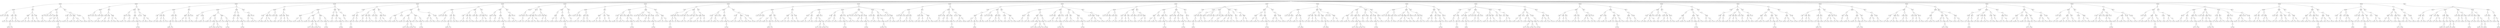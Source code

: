 digraph G {
	Dec_0_1 [shape=circle, label="18"]
	Dec_0_1 -> Ele_1_1
	Ele_1_1 [shape=record,label="<f0> ●|<f1> ●"]
	Ele_1_1:f0 -> Dec_2_1
	Dec_2_1 [shape=circle, label="8"]
	Dec_2_1 -> Ele_3_1
	Ele_3_1 [shape=record,label="<f0> ●|<f1> ●"]
	Ele_3_1:f0 -> Dec_4_1
	Dec_4_1 [shape=circle, label="4"]
	Dec_4_1 -> Ele_5_1
	Ele_5_1 [shape=record,label="<f0> x2|<f1> -x3"]
	Dec_4_1 -> Ele_5_2
	Ele_5_2 [shape=record,label="<f0> 1|<f1> x3"]
	Dec_4_1 -> Ele_5_3
	Ele_5_3 [shape=record,label="<f0> ●|<f1> 0"]
	Ele_5_3:f0 -> Dec_6_1
	Dec_6_1 [shape=circle, label="2"]
	Dec_6_1 -> Ele_7_1
	Ele_7_1 [shape=record,label="<f0> x1|<f1> -x2"]
	Dec_6_1 -> Ele_7_2
	Ele_7_2 [shape=record,label="<f0> 1|<f1> 0"]
	Ele_3_1:f1 -> Dec_4_2
	Dec_4_2 [shape=circle, label="12"]
	Dec_4_2 -> Ele_5_4
	Ele_5_4 [shape=record,label="<f0> x5|<f1> ●"]
	Ele_5_4:f1 -> Dec_6_2
	Dec_6_2 [shape=circle, label="14"]
	Dec_6_2 -> Ele_7_3
	Ele_7_3 [shape=record,label="<f0> 1|<f1> ●"]
	Ele_7_3:f1 -> Dec_8_1
	Dec_8_1 [shape=circle, label="16"]
	Dec_8_1 -> Ele_9_1
	Ele_9_1 [shape=record,label="<f0> x8|<f1> -x9"]
	Dec_8_1 -> Ele_9_2
	Ele_9_2 [shape=record,label="<f0> 1|<f1> 0"]
	Dec_6_2 -> Ele_7_4
	Ele_7_4 [shape=record,label="<f0> x7|<f1> 0"]
	Dec_4_2 -> Ele_5_5
	Ele_5_5 [shape=record,label="<f0> ●|<f1> 0"]
	Ele_5_5:f0 -> Dec_6_3
	Dec_6_3 [shape=circle, label="10"]
	Dec_6_3 -> Ele_7_5
	Ele_7_5 [shape=record,label="<f0> 1|<f1> -x6"]
	Dec_6_3 -> Ele_7_6
	Ele_7_6 [shape=record,label="<f0> x5|<f1> x6"]
	Dec_2_1 -> Ele_3_2
	Ele_3_2 [shape=record,label="<f0> ●|<f1> 0"]
	Ele_3_2:f0 -> Dec_4_3
	Dec_4_3 [shape=circle, label="4"]
	Dec_4_3 -> Ele_5_6
	Ele_5_6 [shape=record,label="<f0> ●|<f1> ●"]
	Ele_5_6:f0 -> Dec_6_4
	Dec_6_4 [shape=circle, label="2"]
	Dec_6_4 -> Ele_7_7
	Ele_7_7 [shape=record,label="<f0> x1|<f1> -x2"]
	Dec_6_4 -> Ele_7_8
	Ele_7_8 [shape=record,label="<f0> 1|<f1> 0"]
	Ele_5_6:f1 -> Dec_6_5
	Dec_6_5 [shape=circle, label="6"]
	Dec_6_5 -> Ele_7_9
	Ele_7_9 [shape=record,label="<f0> -x3|<f1> -x4"]
	Dec_4_3 -> Ele_5_7
	Ele_5_7 [shape=record,label="<f0> 1|<f1> ●"]
	Ele_5_7:f1 -> Dec_6_6
	Dec_6_6 [shape=circle, label="6"]
	Dec_6_6 -> Ele_7_10
	Ele_7_10 [shape=record,label="<f0> 1|<f1> -x4"]
	Dec_6_6 -> Ele_7_11
	Ele_7_11 [shape=record,label="<f0> x3|<f1> x4"]
	Dec_4_3 -> Ele_5_8
	Ele_5_8 [shape=record,label="<f0> x2|<f1> ●"]
	Ele_5_8:f1 -> Dec_6_7
	Dec_6_7 [shape=circle, label="6"]
	Dec_6_7 -> Ele_7_12
	Ele_7_12 [shape=record,label="<f0> -x3|<f1> x4"]
	Ele_1_1:f1 -> Dec_2_2
	Dec_2_2 [shape=circle, label="26"]
	Dec_2_2 -> Ele_3_3
	Ele_3_3 [shape=record,label="<f0> ●|<f1> ●"]
	Ele_3_3:f0 -> Dec_4_4
	Dec_4_4 [shape=circle, label="22"]
	Dec_4_4 -> Ele_5_9
	Ele_5_9 [shape=record,label="<f0> ●|<f1> 1"]
	Ele_5_9:f0 -> Dec_6_8
	Dec_6_8 [shape=circle, label="20"]
	Dec_6_8 -> Ele_7_13
	Ele_7_13 [shape=record,label="<f0> x10|<f1> x11"]
	Dec_6_8 -> Ele_7_14
	Ele_7_14 [shape=record,label="<f0> 1|<f1> 0"]
	Dec_4_4 -> Ele_5_10
	Ele_5_10 [shape=record,label="<f0> x10|<f1> -x12"]
	Dec_4_4 -> Ele_5_11
	Ele_5_11 [shape=record,label="<f0> x11|<f1> x13"]
	Dec_4_4 -> Ele_5_12
	Ele_5_12 [shape=record,label="<f0> 1|<f1> ●"]
	Ele_5_12:f1 -> Dec_6_9
	Dec_6_9 [shape=circle, label="24"]
	Dec_6_9 -> Ele_7_15
	Ele_7_15 [shape=record,label="<f0> -x12|<f1> x13"]
	Ele_3_3:f1 -> Dec_4_5
	Dec_4_5 [shape=circle, label="30"]
	Dec_4_5 -> Ele_5_13
	Ele_5_13 [shape=record,label="<f0> ●|<f1> ●"]
	Ele_5_13:f0 -> Dec_6_10
	Dec_6_10 [shape=circle, label="28"]
	Dec_6_10 -> Ele_7_16
	Ele_7_16 [shape=record,label="<f0> -x14|<f1> -x15"]
	Ele_5_13:f1 -> Dec_6_11
	Dec_6_11 [shape=circle, label="32"]
	Dec_6_11 -> Ele_7_17
	Ele_7_17 [shape=record,label="<f0> x16|<f1> ●"]
	Ele_7_17:f1 -> Dec_8_2
	Dec_8_2 [shape=circle, label="34"]
	Dec_8_2 -> Ele_9_3
	Ele_9_3 [shape=record,label="<f0> -x17|<f1> x18"]
	Dec_6_11 -> Ele_7_18
	Ele_7_18 [shape=record,label="<f0> 1|<f1> 0"]
	Dec_2_2 -> Ele_3_4
	Ele_3_4 [shape=record,label="<f0> ●|<f1> 0"]
	Ele_3_4:f0 -> Dec_4_6
	Dec_4_6 [shape=circle, label="22"]
	Dec_4_6 -> Ele_5_14
	Ele_5_14 [shape=record,label="<f0> x11|<f1> ●"]
	Ele_5_14:f1 -> Dec_6_12
	Dec_6_12 [shape=circle, label="24"]
	Dec_6_12 -> Ele_7_19
	Ele_7_19 [shape=record,label="<f0> x12|<f1> -x13"]
	Dec_6_12 -> Ele_7_20
	Ele_7_20 [shape=record,label="<f0> 1|<f1> 1"]
	Dec_4_6 -> Ele_5_15
	Ele_5_15 [shape=record,label="<f0> 1|<f1> -x12"]
	Dec_4_6 -> Ele_5_16
	Ele_5_16 [shape=record,label="<f0> ●|<f1> ●"]
	Ele_5_16:f0 -> Dec_6_13
	Dec_6_13 [shape=circle, label="20"]
	Dec_6_13 -> Ele_7_21
	Ele_7_21 [shape=record,label="<f0> x10|<f1> x11"]
	Dec_6_13 -> Ele_7_22
	Ele_7_22 [shape=record,label="<f0> 1|<f1> 0"]
	Ele_5_16:f1 -> Dec_6_14
	Dec_6_14 [shape=circle, label="24"]
	Dec_6_14 -> Ele_7_23
	Ele_7_23 [shape=record,label="<f0> x12|<f1> -x13"]
	Dec_6_14 -> Ele_7_24
	Ele_7_24 [shape=record,label="<f0> 1|<f1> x13"]
	Dec_4_6 -> Ele_5_17
	Ele_5_17 [shape=record,label="<f0> x10|<f1> ●"]
	Ele_5_17:f1 -> Dec_6_15
	Dec_6_15 [shape=circle, label="24"]
	Dec_6_15 -> Ele_7_25
	Ele_7_25 [shape=record,label="<f0> -x12|<f1> x13"]
	Dec_0_1 -> Ele_1_2
	Ele_1_2 [shape=record,label="<f0> ●|<f1> ●"]
	Ele_1_2:f0 -> Dec_2_3
	Dec_2_3 [shape=circle, label="8"]
	Dec_2_3 -> Ele_3_5
	Ele_3_5 [shape=record,label="<f0> ●|<f1> ●"]
	Ele_3_5:f0 -> Dec_4_7
	Dec_4_7 [shape=circle, label="4"]
	Dec_4_7 -> Ele_5_18
	Ele_5_18 [shape=record,label="<f0> ●|<f1> -x3"]
	Ele_5_18:f0 -> Dec_6_16
	Dec_6_16 [shape=circle, label="2"]
	Dec_6_16 -> Ele_7_26
	Ele_7_26 [shape=record,label="<f0> x1|<f1> x2"]
	Dec_6_16 -> Ele_7_27
	Ele_7_27 [shape=record,label="<f0> 1|<f1> 0"]
	Dec_4_7 -> Ele_5_19
	Ele_5_19 [shape=record,label="<f0> x1|<f1> x3"]
	Dec_4_7 -> Ele_5_20
	Ele_5_20 [shape=record,label="<f0> -x2|<f1> 0"]
	Ele_3_5:f1 -> Dec_4_8
	Dec_4_8 [shape=circle, label="12"]
	Dec_4_8 -> Ele_5_21
	Ele_5_21 [shape=record,label="<f0> x5|<f1> -x9"]
	Dec_4_8 -> Ele_5_22
	Ele_5_22 [shape=record,label="<f0> ●|<f1> 0"]
	Ele_5_22:f0 -> Dec_6_17
	Dec_6_17 [shape=circle, label="10"]
	Dec_6_17 -> Ele_7_28
	Ele_7_28 [shape=record,label="<f0> 1|<f1> -x6"]
	Dec_6_17 -> Ele_7_29
	Ele_7_29 [shape=record,label="<f0> x5|<f1> x6"]
	Dec_2_3 -> Ele_3_6
	Ele_3_6 [shape=record,label="<f0> ●|<f1> 0"]
	Ele_3_6:f0 -> Dec_4_9
	Dec_4_9 [shape=circle, label="4"]
	Dec_4_9 -> Ele_5_23
	Ele_5_23 [shape=record,label="<f0> x1|<f1> ●"]
	Ele_5_23:f1 -> Dec_6_18
	Dec_6_18 [shape=circle, label="6"]
	Dec_6_18 -> Ele_7_30
	Ele_7_30 [shape=record,label="<f0> 1|<f1> -x4"]
	Dec_6_18 -> Ele_7_31
	Ele_7_31 [shape=record,label="<f0> x3|<f1> x4"]
	Dec_4_9 -> Ele_5_24
	Ele_5_24 [shape=record,label="<f0> -x2|<f1> ●"]
	Ele_5_24:f1 -> Dec_6_19
	Dec_6_19 [shape=circle, label="6"]
	Dec_6_19 -> Ele_7_32
	Ele_7_32 [shape=record,label="<f0> -x3|<f1> -x4"]
	Dec_4_9 -> Ele_5_25
	Ele_5_25 [shape=record,label="<f0> ●|<f1> ●"]
	Ele_5_25:f0 -> Dec_6_20
	Dec_6_20 [shape=circle, label="2"]
	Dec_6_20 -> Ele_7_33
	Ele_7_33 [shape=record,label="<f0> 1|<f1> 0"]
	Dec_6_20 -> Ele_7_34
	Ele_7_34 [shape=record,label="<f0> x1|<f1> x2"]
	Ele_5_25:f1 -> Dec_6_21
	Dec_6_21 [shape=circle, label="6"]
	Dec_6_21 -> Ele_7_35
	Ele_7_35 [shape=record,label="<f0> -x3|<f1> x4"]
	Ele_1_2:f1 -> Dec_2_4
	Dec_2_4 [shape=circle, label="26"]
	Dec_2_4 -> Ele_3_7
	Ele_3_7 [shape=record,label="<f0> ●|<f1> ●"]
	Ele_3_7:f0 -> Dec_4_10
	Dec_4_10 [shape=circle, label="22"]
	Dec_4_10 -> Ele_5_26
	Ele_5_26 [shape=record,label="<f0> ●|<f1> -x12"]
	Ele_5_26:f0 -> Dec_6_22
	Dec_6_22 [shape=circle, label="20"]
	Dec_6_22 -> Ele_7_36
	Ele_7_36 [shape=record,label="<f0> x10|<f1> -x11"]
	Dec_6_22 -> Ele_7_37
	Ele_7_37 [shape=record,label="<f0> 1|<f1> 0"]
	Dec_4_10 -> Ele_5_27
	Ele_5_27 [shape=record,label="<f0> -x11|<f1> ●"]
	Ele_5_27:f1 -> Dec_6_23
	Dec_6_23 [shape=circle, label="24"]
	Dec_6_23 -> Ele_7_38
	Ele_7_38 [shape=record,label="<f0> -x12|<f1> x13"]
	Ele_3_7:f1 -> Dec_4_11
	Dec_4_11 [shape=circle, label="30"]
	Dec_4_11 -> Ele_5_28
	Ele_5_28 [shape=record,label="<f0> ●|<f1> ●"]
	Ele_5_28:f0 -> Dec_6_24
	Dec_6_24 [shape=circle, label="28"]
	Dec_6_24 -> Ele_7_39
	Ele_7_39 [shape=record,label="<f0> -x14|<f1> -x15"]
	Ele_5_28:f1 -> Dec_6_25
	Dec_6_25 [shape=circle, label="32"]
	Dec_6_25 -> Ele_7_40
	Ele_7_40 [shape=record,label="<f0> x16|<f1> ●"]
	Ele_7_40:f1 -> Dec_8_3
	Dec_8_3 [shape=circle, label="34"]
	Dec_8_3 -> Ele_9_4
	Ele_9_4 [shape=record,label="<f0> -x17|<f1> x18"]
	Dec_6_25 -> Ele_7_41
	Ele_7_41 [shape=record,label="<f0> 1|<f1> 0"]
	Dec_2_4 -> Ele_3_8
	Ele_3_8 [shape=record,label="<f0> ●|<f1> 0"]
	Ele_3_8:f0 -> Dec_4_12
	Dec_4_12 [shape=circle, label="22"]
	Dec_4_12 -> Ele_5_29
	Ele_5_29 [shape=record,label="<f0> -x11|<f1> -x12"]
	Dec_4_12 -> Ele_5_30
	Ele_5_30 [shape=record,label="<f0> ●|<f1> ●"]
	Ele_5_30:f0 -> Dec_6_26
	Dec_6_26 [shape=circle, label="20"]
	Dec_6_26 -> Ele_7_42
	Ele_7_42 [shape=record,label="<f0> 1|<f1> 0"]
	Dec_6_26 -> Ele_7_43
	Ele_7_43 [shape=record,label="<f0> x10|<f1> -x11"]
	Ele_5_30:f1 -> Dec_6_27
	Dec_6_27 [shape=circle, label="24"]
	Dec_6_27 -> Ele_7_44
	Ele_7_44 [shape=record,label="<f0> -x12|<f1> x13"]
	Dec_0_1 -> Ele_1_3
	Ele_1_3 [shape=record,label="<f0> ●|<f1> ●"]
	Ele_1_3:f0 -> Dec_2_5
	Dec_2_5 [shape=circle, label="8"]
	Dec_2_5 -> Ele_3_9
	Ele_3_9 [shape=record,label="<f0> ●|<f1> ●"]
	Ele_3_9:f0 -> Dec_4_13
	Dec_4_13 [shape=circle, label="4"]
	Dec_4_13 -> Ele_5_31
	Ele_5_31 [shape=record,label="<f0> 1|<f1> ●"]
	Ele_5_31:f1 -> Dec_6_28
	Dec_6_28 [shape=circle, label="6"]
	Dec_6_28 -> Ele_7_45
	Ele_7_45 [shape=record,label="<f0> 1|<f1> 0"]
	Dec_6_28 -> Ele_7_46
	Ele_7_46 [shape=record,label="<f0> x3|<f1> x4"]
	Dec_4_13 -> Ele_5_32
	Ele_5_32 [shape=record,label="<f0> x2|<f1> ●"]
	Ele_5_32:f1 -> Dec_6_29
	Dec_6_29 [shape=circle, label="6"]
	Dec_6_29 -> Ele_7_47
	Ele_7_47 [shape=record,label="<f0> -x3|<f1> x4"]
	Dec_4_13 -> Ele_5_33
	Ele_5_33 [shape=record,label="<f0> ●|<f1> 0"]
	Ele_5_33:f0 -> Dec_6_30
	Dec_6_30 [shape=circle, label="2"]
	Dec_6_30 -> Ele_7_48
	Ele_7_48 [shape=record,label="<f0> 1|<f1> 0"]
	Dec_6_30 -> Ele_7_49
	Ele_7_49 [shape=record,label="<f0> x1|<f1> -x2"]
	Ele_3_9:f1 -> Dec_4_14
	Dec_4_14 [shape=circle, label="12"]
	Dec_4_14 -> Ele_5_34
	Ele_5_34 [shape=record,label="<f0> -x5|<f1> ●"]
	Ele_5_34:f1 -> Dec_6_31
	Dec_6_31 [shape=circle, label="14"]
	Dec_6_31 -> Ele_7_50
	Ele_7_50 [shape=record,label="<f0> 1|<f1> ●"]
	Ele_7_50:f1 -> Dec_8_4
	Dec_8_4 [shape=circle, label="16"]
	Dec_8_4 -> Ele_9_5
	Ele_9_5 [shape=record,label="<f0> x8|<f1> x9"]
	Dec_8_4 -> Ele_9_6
	Ele_9_6 [shape=record,label="<f0> 1|<f1> 0"]
	Dec_6_31 -> Ele_7_51
	Ele_7_51 [shape=record,label="<f0> x7|<f1> 0"]
	Dec_4_14 -> Ele_5_35
	Ele_5_35 [shape=record,label="<f0> ●|<f1> 0"]
	Ele_5_35:f0 -> Dec_6_32
	Dec_6_32 [shape=circle, label="10"]
	Dec_6_32 -> Ele_7_52
	Ele_7_52 [shape=record,label="<f0> -x5|<f1> x6"]
	Dec_2_5 -> Ele_3_10
	Ele_3_10 [shape=record,label="<f0> ●|<f1> 0"]
	Ele_3_10:f0 -> Dec_4_15
	Dec_4_15 [shape=circle, label="4"]
	Dec_4_15 -> Ele_5_36
	Ele_5_36 [shape=record,label="<f0> ●|<f1> ●"]
	Ele_5_36:f0 -> Dec_6_33
	Dec_6_33 [shape=circle, label="2"]
	Dec_6_33 -> Ele_7_53
	Ele_7_53 [shape=record,label="<f0> x1|<f1> -x2"]
	Dec_6_33 -> Ele_7_54
	Ele_7_54 [shape=record,label="<f0> 1|<f1> 0"]
	Ele_5_36:f1 -> Dec_6_34
	Dec_6_34 [shape=circle, label="6"]
	Dec_6_34 -> Ele_7_55
	Ele_7_55 [shape=record,label="<f0> -x3|<f1> -x4"]
	Dec_4_15 -> Ele_5_37
	Ele_5_37 [shape=record,label="<f0> 1|<f1> ●"]
	Ele_5_37:f1 -> Dec_6_35
	Dec_6_35 [shape=circle, label="6"]
	Dec_6_35 -> Ele_7_56
	Ele_7_56 [shape=record,label="<f0> 1|<f1> -x4"]
	Dec_6_35 -> Ele_7_57
	Ele_7_57 [shape=record,label="<f0> x3|<f1> 1"]
	Dec_4_15 -> Ele_5_38
	Ele_5_38 [shape=record,label="<f0> x2|<f1> -x3"]
	Ele_1_3:f1 -> Dec_2_6
	Dec_2_6 [shape=circle, label="26"]
	Dec_2_6 -> Ele_3_11
	Ele_3_11 [shape=record,label="<f0> ●|<f1> ●"]
	Ele_3_11:f0 -> Dec_4_16
	Dec_4_16 [shape=circle, label="22"]
	Dec_4_16 -> Ele_5_39
	Ele_5_39 [shape=record,label="<f0> ●|<f1> 0"]
	Ele_5_39:f0 -> Dec_6_36
	Dec_6_36 [shape=circle, label="20"]
	Dec_6_36 -> Ele_7_58
	Ele_7_58 [shape=record,label="<f0> -x10|<f1> x11"]
	Dec_4_16 -> Ele_5_40
	Ele_5_40 [shape=record,label="<f0> -x10|<f1> ●"]
	Ele_5_40:f1 -> Dec_6_37
	Dec_6_37 [shape=circle, label="24"]
	Dec_6_37 -> Ele_7_59
	Ele_7_59 [shape=record,label="<f0> x12|<f1> x13"]
	Dec_6_37 -> Ele_7_60
	Ele_7_60 [shape=record,label="<f0> 1|<f1> 0"]
	Ele_3_11:f1 -> Dec_4_17
	Dec_4_17 [shape=circle, label="30"]
	Dec_4_17 -> Ele_5_41
	Ele_5_41 [shape=record,label="<f0> ●|<f1> ●"]
	Ele_5_41:f0 -> Dec_6_38
	Dec_6_38 [shape=circle, label="28"]
	Dec_6_38 -> Ele_7_61
	Ele_7_61 [shape=record,label="<f0> x14|<f1> x15"]
	Dec_6_38 -> Ele_7_62
	Ele_7_62 [shape=record,label="<f0> 1|<f1> 0"]
	Ele_5_41:f1 -> Dec_6_39
	Dec_6_39 [shape=circle, label="32"]
	Dec_6_39 -> Ele_7_63
	Ele_7_63 [shape=record,label="<f0> x16|<f1> ●"]
	Ele_7_63:f1 -> Dec_8_5
	Dec_8_5 [shape=circle, label="34"]
	Dec_8_5 -> Ele_9_7
	Ele_9_7 [shape=record,label="<f0> x17|<f1> 1"]
	Dec_8_5 -> Ele_9_8
	Ele_9_8 [shape=record,label="<f0> 1|<f1> x18"]
	Dec_6_39 -> Ele_7_64
	Ele_7_64 [shape=record,label="<f0> 1|<f1> ●"]
	Ele_7_64:f1 -> Dec_8_6
	Dec_8_6 [shape=circle, label="34"]
	Dec_8_6 -> Ele_9_9
	Ele_9_9 [shape=record,label="<f0> x17|<f1> -x18"]
	Dec_8_6 -> Ele_9_10
	Ele_9_10 [shape=record,label="<f0> 1|<f1> 0"]
	Dec_4_17 -> Ele_5_42
	Ele_5_42 [shape=record,label="<f0> ●|<f1> ●"]
	Ele_5_42:f0 -> Dec_6_40
	Dec_6_40 [shape=circle, label="28"]
	Dec_6_40 -> Ele_7_65
	Ele_7_65 [shape=record,label="<f0> x14|<f1> 1"]
	Dec_6_40 -> Ele_7_66
	Ele_7_66 [shape=record,label="<f0> 1|<f1> -x15"]
	Ele_5_42:f1 -> Dec_6_41
	Dec_6_41 [shape=circle, label="32"]
	Dec_6_41 -> Ele_7_67
	Ele_7_67 [shape=record,label="<f0> x16|<f1> ●"]
	Ele_7_67:f1 -> Dec_8_7
	Dec_8_7 [shape=circle, label="34"]
	Dec_8_7 -> Ele_9_11
	Ele_9_11 [shape=record,label="<f0> -x17|<f1> x18"]
	Dec_6_41 -> Ele_7_68
	Ele_7_68 [shape=record,label="<f0> 1|<f1> 0"]
	Dec_2_6 -> Ele_3_12
	Ele_3_12 [shape=record,label="<f0> ●|<f1> ●"]
	Ele_3_12:f0 -> Dec_4_18
	Dec_4_18 [shape=circle, label="22"]
	Dec_4_18 -> Ele_5_43
	Ele_5_43 [shape=record,label="<f0> ●|<f1> x13"]
	Ele_5_43:f0 -> Dec_6_42
	Dec_6_42 [shape=circle, label="20"]
	Dec_6_42 -> Ele_7_69
	Ele_7_69 [shape=record,label="<f0> -x10|<f1> -x11"]
	Ele_3_12:f1 -> Dec_4_19
	Dec_4_19 [shape=circle, label="30"]
	Dec_4_19 -> Ele_5_44
	Ele_5_44 [shape=record,label="<f0> ●|<f1> ●"]
	Ele_5_44:f0 -> Dec_6_43
	Dec_6_43 [shape=circle, label="28"]
	Dec_6_43 -> Ele_7_70
	Ele_7_70 [shape=record,label="<f0> -x14|<f1> -x15"]
	Ele_5_44:f1 -> Dec_6_44
	Dec_6_44 [shape=circle, label="32"]
	Dec_6_44 -> Ele_7_71
	Ele_7_71 [shape=record,label="<f0> x16|<f1> ●"]
	Ele_7_71:f1 -> Dec_8_8
	Dec_8_8 [shape=circle, label="34"]
	Dec_8_8 -> Ele_9_12
	Ele_9_12 [shape=record,label="<f0> -x17|<f1> x18"]
	Dec_6_44 -> Ele_7_72
	Ele_7_72 [shape=record,label="<f0> 1|<f1> 0"]
	Dec_2_6 -> Ele_3_13
	Ele_3_13 [shape=record,label="<f0> ●|<f1> 0"]
	Ele_3_13:f0 -> Dec_4_20
	Dec_4_20 [shape=circle, label="22"]
	Dec_4_20 -> Ele_5_45
	Ele_5_45 [shape=record,label="<f0> ●|<f1> ●"]
	Ele_5_45:f0 -> Dec_6_45
	Dec_6_45 [shape=circle, label="20"]
	Dec_6_45 -> Ele_7_73
	Ele_7_73 [shape=record,label="<f0> -x10|<f1> x11"]
	Ele_5_45:f1 -> Dec_6_46
	Dec_6_46 [shape=circle, label="24"]
	Dec_6_46 -> Ele_7_74
	Ele_7_74 [shape=record,label="<f0> x12|<f1> -x13"]
	Dec_6_46 -> Ele_7_75
	Ele_7_75 [shape=record,label="<f0> 1|<f1> 1"]
	Dec_4_20 -> Ele_5_46
	Ele_5_46 [shape=record,label="<f0> -x10|<f1> -x12"]
	Dec_0_1 -> Ele_1_4
	Ele_1_4 [shape=record,label="<f0> ●|<f1> ●"]
	Ele_1_4:f0 -> Dec_2_7
	Dec_2_7 [shape=circle, label="8"]
	Dec_2_7 -> Ele_3_14
	Ele_3_14 [shape=record,label="<f0> ●|<f1> ●"]
	Ele_3_14:f0 -> Dec_4_21
	Dec_4_21 [shape=circle, label="4"]
	Dec_4_21 -> Ele_5_47
	Ele_5_47 [shape=record,label="<f0> x1|<f1> ●"]
	Ele_5_47:f1 -> Dec_6_47
	Dec_6_47 [shape=circle, label="6"]
	Dec_6_47 -> Ele_7_76
	Ele_7_76 [shape=record,label="<f0> 1|<f1> 0"]
	Dec_6_47 -> Ele_7_77
	Ele_7_77 [shape=record,label="<f0> x3|<f1> x4"]
	Dec_4_21 -> Ele_5_48
	Ele_5_48 [shape=record,label="<f0> ●|<f1> ●"]
	Ele_5_48:f0 -> Dec_6_48
	Dec_6_48 [shape=circle, label="2"]
	Dec_6_48 -> Ele_7_78
	Ele_7_78 [shape=record,label="<f0> x1|<f1> x2"]
	Dec_6_48 -> Ele_7_79
	Ele_7_79 [shape=record,label="<f0> 1|<f1> 0"]
	Ele_5_48:f1 -> Dec_6_49
	Dec_6_49 [shape=circle, label="6"]
	Dec_6_49 -> Ele_7_80
	Ele_7_80 [shape=record,label="<f0> -x3|<f1> x4"]
	Dec_4_21 -> Ele_5_49
	Ele_5_49 [shape=record,label="<f0> -x2|<f1> 0"]
	Ele_3_14:f1 -> Dec_4_22
	Dec_4_22 [shape=circle, label="12"]
	Dec_4_22 -> Ele_5_50
	Ele_5_50 [shape=record,label="<f0> -x5|<f1> x9"]
	Dec_4_22 -> Ele_5_51
	Ele_5_51 [shape=record,label="<f0> ●|<f1> 0"]
	Ele_5_51:f0 -> Dec_6_50
	Dec_6_50 [shape=circle, label="10"]
	Dec_6_50 -> Ele_7_81
	Ele_7_81 [shape=record,label="<f0> -x5|<f1> x6"]
	Dec_2_7 -> Ele_3_15
	Ele_3_15 [shape=record,label="<f0> ●|<f1> 0"]
	Ele_3_15:f0 -> Dec_4_23
	Dec_4_23 [shape=circle, label="4"]
	Dec_4_23 -> Ele_5_52
	Ele_5_52 [shape=record,label="<f0> x1|<f1> ●"]
	Ele_5_52:f1 -> Dec_6_51
	Dec_6_51 [shape=circle, label="6"]
	Dec_6_51 -> Ele_7_82
	Ele_7_82 [shape=record,label="<f0> 1|<f1> -x4"]
	Dec_6_51 -> Ele_7_83
	Ele_7_83 [shape=record,label="<f0> x3|<f1> 1"]
	Dec_4_23 -> Ele_5_53
	Ele_5_53 [shape=record,label="<f0> -x2|<f1> ●"]
	Ele_5_53:f1 -> Dec_6_52
	Dec_6_52 [shape=circle, label="6"]
	Dec_6_52 -> Ele_7_84
	Ele_7_84 [shape=record,label="<f0> -x3|<f1> -x4"]
	Dec_4_23 -> Ele_5_54
	Ele_5_54 [shape=record,label="<f0> ●|<f1> -x3"]
	Ele_5_54:f0 -> Dec_6_53
	Dec_6_53 [shape=circle, label="2"]
	Dec_6_53 -> Ele_7_85
	Ele_7_85 [shape=record,label="<f0> 1|<f1> 0"]
	Dec_6_53 -> Ele_7_86
	Ele_7_86 [shape=record,label="<f0> x1|<f1> x2"]
	Ele_1_4:f1 -> Dec_2_8
	Dec_2_8 [shape=circle, label="26"]
	Dec_2_8 -> Ele_3_16
	Ele_3_16 [shape=record,label="<f0> ●|<f1> ●"]
	Ele_3_16:f0 -> Dec_4_24
	Dec_4_24 [shape=circle, label="22"]
	Dec_4_24 -> Ele_5_55
	Ele_5_55 [shape=record,label="<f0> ●|<f1> ●"]
	Ele_5_55:f0 -> Dec_6_54
	Dec_6_54 [shape=circle, label="20"]
	Dec_6_54 -> Ele_7_87
	Ele_7_87 [shape=record,label="<f0> -x10|<f1> -x11"]
	Ele_5_55:f1 -> Dec_6_55
	Dec_6_55 [shape=circle, label="24"]
	Dec_6_55 -> Ele_7_88
	Ele_7_88 [shape=record,label="<f0> x12|<f1> x13"]
	Dec_6_55 -> Ele_7_89
	Ele_7_89 [shape=record,label="<f0> 1|<f1> 0"]
	Ele_3_16:f1 -> Dec_4_25
	Dec_4_25 [shape=circle, label="30"]
	Dec_4_25 -> Ele_5_56
	Ele_5_56 [shape=record,label="<f0> ●|<f1> ●"]
	Ele_5_56:f0 -> Dec_6_56
	Dec_6_56 [shape=circle, label="28"]
	Dec_6_56 -> Ele_7_90
	Ele_7_90 [shape=record,label="<f0> x14|<f1> x15"]
	Dec_6_56 -> Ele_7_91
	Ele_7_91 [shape=record,label="<f0> 1|<f1> 0"]
	Ele_5_56:f1 -> Dec_6_57
	Dec_6_57 [shape=circle, label="32"]
	Dec_6_57 -> Ele_7_92
	Ele_7_92 [shape=record,label="<f0> x16|<f1> ●"]
	Ele_7_92:f1 -> Dec_8_9
	Dec_8_9 [shape=circle, label="34"]
	Dec_8_9 -> Ele_9_13
	Ele_9_13 [shape=record,label="<f0> x17|<f1> 1"]
	Dec_8_9 -> Ele_9_14
	Ele_9_14 [shape=record,label="<f0> 1|<f1> x18"]
	Dec_6_57 -> Ele_7_93
	Ele_7_93 [shape=record,label="<f0> 1|<f1> ●"]
	Ele_7_93:f1 -> Dec_8_10
	Dec_8_10 [shape=circle, label="34"]
	Dec_8_10 -> Ele_9_15
	Ele_9_15 [shape=record,label="<f0> x17|<f1> -x18"]
	Dec_8_10 -> Ele_9_16
	Ele_9_16 [shape=record,label="<f0> 1|<f1> 0"]
	Dec_4_25 -> Ele_5_57
	Ele_5_57 [shape=record,label="<f0> ●|<f1> ●"]
	Ele_5_57:f0 -> Dec_6_58
	Dec_6_58 [shape=circle, label="28"]
	Dec_6_58 -> Ele_7_94
	Ele_7_94 [shape=record,label="<f0> x14|<f1> 1"]
	Dec_6_58 -> Ele_7_95
	Ele_7_95 [shape=record,label="<f0> 1|<f1> -x15"]
	Ele_5_57:f1 -> Dec_6_59
	Dec_6_59 [shape=circle, label="32"]
	Dec_6_59 -> Ele_7_96
	Ele_7_96 [shape=record,label="<f0> x16|<f1> ●"]
	Ele_7_96:f1 -> Dec_8_11
	Dec_8_11 [shape=circle, label="34"]
	Dec_8_11 -> Ele_9_17
	Ele_9_17 [shape=record,label="<f0> -x17|<f1> x18"]
	Dec_6_59 -> Ele_7_97
	Ele_7_97 [shape=record,label="<f0> 1|<f1> 0"]
	Dec_2_8 -> Ele_3_17
	Ele_3_17 [shape=record,label="<f0> ●|<f1> ●"]
	Ele_3_17:f0 -> Dec_4_26
	Dec_4_26 [shape=circle, label="22"]
	Dec_4_26 -> Ele_5_58
	Ele_5_58 [shape=record,label="<f0> ●|<f1> x13"]
	Ele_5_58:f0 -> Dec_6_60
	Dec_6_60 [shape=circle, label="20"]
	Dec_6_60 -> Ele_7_98
	Ele_7_98 [shape=record,label="<f0> -x10|<f1> -x11"]
	Ele_3_17:f1 -> Dec_4_27
	Dec_4_27 [shape=circle, label="30"]
	Dec_4_27 -> Ele_5_59
	Ele_5_59 [shape=record,label="<f0> ●|<f1> ●"]
	Ele_5_59:f0 -> Dec_6_61
	Dec_6_61 [shape=circle, label="28"]
	Dec_6_61 -> Ele_7_99
	Ele_7_99 [shape=record,label="<f0> -x14|<f1> -x15"]
	Ele_5_59:f1 -> Dec_6_62
	Dec_6_62 [shape=circle, label="32"]
	Dec_6_62 -> Ele_7_100
	Ele_7_100 [shape=record,label="<f0> x16|<f1> ●"]
	Ele_7_100:f1 -> Dec_8_12
	Dec_8_12 [shape=circle, label="34"]
	Dec_8_12 -> Ele_9_18
	Ele_9_18 [shape=record,label="<f0> -x17|<f1> x18"]
	Dec_6_62 -> Ele_7_101
	Ele_7_101 [shape=record,label="<f0> 1|<f1> 0"]
	Dec_2_8 -> Ele_3_18
	Ele_3_18 [shape=record,label="<f0> ●|<f1> 0"]
	Ele_3_18:f0 -> Dec_4_28
	Dec_4_28 [shape=circle, label="22"]
	Dec_4_28 -> Ele_5_60
	Ele_5_60 [shape=record,label="<f0> ●|<f1> -x12"]
	Ele_5_60:f0 -> Dec_6_63
	Dec_6_63 [shape=circle, label="20"]
	Dec_6_63 -> Ele_7_102
	Ele_7_102 [shape=record,label="<f0> -x10|<f1> -x11"]
	Dec_0_1 -> Ele_1_5
	Ele_1_5 [shape=record,label="<f0> ●|<f1> ●"]
	Ele_1_5:f0 -> Dec_2_9
	Dec_2_9 [shape=circle, label="8"]
	Dec_2_9 -> Ele_3_19
	Ele_3_19 [shape=record,label="<f0> x4|<f1> ●"]
	Ele_3_19:f1 -> Dec_4_29
	Dec_4_29 [shape=circle, label="12"]
	Dec_4_29 -> Ele_5_61
	Ele_5_61 [shape=record,label="<f0> -x5|<f1> ●"]
	Ele_5_61:f1 -> Dec_6_64
	Dec_6_64 [shape=circle, label="14"]
	Dec_6_64 -> Ele_7_103
	Ele_7_103 [shape=record,label="<f0> 1|<f1> ●"]
	Ele_7_103:f1 -> Dec_8_13
	Dec_8_13 [shape=circle, label="16"]
	Dec_8_13 -> Ele_9_19
	Ele_9_19 [shape=record,label="<f0> -x8|<f1> x9"]
	Dec_6_64 -> Ele_7_104
	Ele_7_104 [shape=record,label="<f0> x7|<f1> 0"]
	Dec_4_29 -> Ele_5_62
	Ele_5_62 [shape=record,label="<f0> ●|<f1> 0"]
	Ele_5_62:f0 -> Dec_6_65
	Dec_6_65 [shape=circle, label="10"]
	Dec_6_65 -> Ele_7_105
	Ele_7_105 [shape=record,label="<f0> -x5|<f1> x6"]
	Dec_2_9 -> Ele_3_20
	Ele_3_20 [shape=record,label="<f0> ●|<f1> ●"]
	Ele_3_20:f0 -> Dec_4_30
	Dec_4_30 [shape=circle, label="4"]
	Dec_4_30 -> Ele_5_63
	Ele_5_63 [shape=record,label="<f0> 1|<f1> ●"]
	Ele_5_63:f1 -> Dec_6_66
	Dec_6_66 [shape=circle, label="6"]
	Dec_6_66 -> Ele_7_106
	Ele_7_106 [shape=record,label="<f0> 1|<f1> 0"]
	Dec_6_66 -> Ele_7_107
	Ele_7_107 [shape=record,label="<f0> x3|<f1> x4"]
	Dec_4_30 -> Ele_5_64
	Ele_5_64 [shape=record,label="<f0> x2|<f1> ●"]
	Ele_5_64:f1 -> Dec_6_67
	Dec_6_67 [shape=circle, label="6"]
	Dec_6_67 -> Ele_7_108
	Ele_7_108 [shape=record,label="<f0> -x3|<f1> x4"]
	Dec_4_30 -> Ele_5_65
	Ele_5_65 [shape=record,label="<f0> ●|<f1> 0"]
	Ele_5_65:f0 -> Dec_6_68
	Dec_6_68 [shape=circle, label="2"]
	Dec_6_68 -> Ele_7_109
	Ele_7_109 [shape=record,label="<f0> x1|<f1> -x2"]
	Dec_6_68 -> Ele_7_110
	Ele_7_110 [shape=record,label="<f0> 1|<f1> 0"]
	Ele_3_20:f1 -> Dec_4_31
	Dec_4_31 [shape=circle, label="12"]
	Dec_4_31 -> Ele_5_66
	Ele_5_66 [shape=record,label="<f0> -x5|<f1> x9"]
	Dec_4_31 -> Ele_5_67
	Ele_5_67 [shape=record,label="<f0> ●|<f1> 0"]
	Ele_5_67:f0 -> Dec_6_69
	Dec_6_69 [shape=circle, label="10"]
	Dec_6_69 -> Ele_7_111
	Ele_7_111 [shape=record,label="<f0> -x5|<f1> x6"]
	Dec_2_9 -> Ele_3_21
	Ele_3_21 [shape=record,label="<f0> ●|<f1> 0"]
	Ele_3_21:f0 -> Dec_4_32
	Dec_4_32 [shape=circle, label="4"]
	Dec_4_32 -> Ele_5_68
	Ele_5_68 [shape=record,label="<f0> ●|<f1> ●"]
	Ele_5_68:f0 -> Dec_6_70
	Dec_6_70 [shape=circle, label="2"]
	Dec_6_70 -> Ele_7_112
	Ele_7_112 [shape=record,label="<f0> x1|<f1> -x2"]
	Dec_6_70 -> Ele_7_113
	Ele_7_113 [shape=record,label="<f0> 1|<f1> 0"]
	Ele_5_68:f1 -> Dec_6_71
	Dec_6_71 [shape=circle, label="6"]
	Dec_6_71 -> Ele_7_114
	Ele_7_114 [shape=record,label="<f0> -x3|<f1> -x4"]
	Dec_4_32 -> Ele_5_69
	Ele_5_69 [shape=record,label="<f0> -x2|<f1> -x3"]
	Ele_1_5:f1 -> Dec_2_10
	Dec_2_10 [shape=circle, label="26"]
	Dec_2_10 -> Ele_3_22
	Ele_3_22 [shape=record,label="<f0> ●|<f1> ●"]
	Ele_3_22:f0 -> Dec_4_33
	Dec_4_33 [shape=circle, label="22"]
	Dec_4_33 -> Ele_5_70
	Ele_5_70 [shape=record,label="<f0> ●|<f1> ●"]
	Ele_5_70:f0 -> Dec_6_72
	Dec_6_72 [shape=circle, label="20"]
	Dec_6_72 -> Ele_7_115
	Ele_7_115 [shape=record,label="<f0> -x10|<f1> x11"]
	Ele_5_70:f1 -> Dec_6_73
	Dec_6_73 [shape=circle, label="24"]
	Dec_6_73 -> Ele_7_116
	Ele_7_116 [shape=record,label="<f0> x12|<f1> x13"]
	Dec_6_73 -> Ele_7_117
	Ele_7_117 [shape=record,label="<f0> 1|<f1> 0"]
	Dec_4_33 -> Ele_5_71
	Ele_5_71 [shape=record,label="<f0> -x10|<f1> 0"]
	Ele_3_22:f1 -> Dec_4_34
	Dec_4_34 [shape=circle, label="30"]
	Dec_4_34 -> Ele_5_72
	Ele_5_72 [shape=record,label="<f0> ●|<f1> ●"]
	Ele_5_72:f0 -> Dec_6_74
	Dec_6_74 [shape=circle, label="28"]
	Dec_6_74 -> Ele_7_118
	Ele_7_118 [shape=record,label="<f0> x14|<f1> x15"]
	Dec_6_74 -> Ele_7_119
	Ele_7_119 [shape=record,label="<f0> 1|<f1> 0"]
	Ele_5_72:f1 -> Dec_6_75
	Dec_6_75 [shape=circle, label="32"]
	Dec_6_75 -> Ele_7_120
	Ele_7_120 [shape=record,label="<f0> x16|<f1> ●"]
	Ele_7_120:f1 -> Dec_8_14
	Dec_8_14 [shape=circle, label="34"]
	Dec_8_14 -> Ele_9_20
	Ele_9_20 [shape=record,label="<f0> x17|<f1> 1"]
	Dec_8_14 -> Ele_9_21
	Ele_9_21 [shape=record,label="<f0> 1|<f1> x18"]
	Dec_6_75 -> Ele_7_121
	Ele_7_121 [shape=record,label="<f0> 1|<f1> ●"]
	Ele_7_121:f1 -> Dec_8_15
	Dec_8_15 [shape=circle, label="34"]
	Dec_8_15 -> Ele_9_22
	Ele_9_22 [shape=record,label="<f0> x17|<f1> -x18"]
	Dec_8_15 -> Ele_9_23
	Ele_9_23 [shape=record,label="<f0> 1|<f1> 0"]
	Dec_4_34 -> Ele_5_73
	Ele_5_73 [shape=record,label="<f0> ●|<f1> ●"]
	Ele_5_73:f0 -> Dec_6_76
	Dec_6_76 [shape=circle, label="28"]
	Dec_6_76 -> Ele_7_122
	Ele_7_122 [shape=record,label="<f0> x14|<f1> 1"]
	Dec_6_76 -> Ele_7_123
	Ele_7_123 [shape=record,label="<f0> 1|<f1> -x15"]
	Ele_5_73:f1 -> Dec_6_77
	Dec_6_77 [shape=circle, label="32"]
	Dec_6_77 -> Ele_7_124
	Ele_7_124 [shape=record,label="<f0> x16|<f1> ●"]
	Ele_7_124:f1 -> Dec_8_16
	Dec_8_16 [shape=circle, label="34"]
	Dec_8_16 -> Ele_9_24
	Ele_9_24 [shape=record,label="<f0> -x17|<f1> x18"]
	Dec_6_77 -> Ele_7_125
	Ele_7_125 [shape=record,label="<f0> 1|<f1> 0"]
	Dec_2_10 -> Ele_3_23
	Ele_3_23 [shape=record,label="<f0> ●|<f1> 0"]
	Ele_3_23:f0 -> Dec_4_35
	Dec_4_35 [shape=circle, label="22"]
	Dec_4_35 -> Ele_5_74
	Ele_5_74 [shape=record,label="<f0> ●|<f1> ●"]
	Ele_5_74:f0 -> Dec_6_78
	Dec_6_78 [shape=circle, label="20"]
	Dec_6_78 -> Ele_7_126
	Ele_7_126 [shape=record,label="<f0> -x10|<f1> x11"]
	Ele_5_74:f1 -> Dec_6_79
	Dec_6_79 [shape=circle, label="24"]
	Dec_6_79 -> Ele_7_127
	Ele_7_127 [shape=record,label="<f0> 1|<f1> -x13"]
	Dec_6_79 -> Ele_7_128
	Ele_7_128 [shape=record,label="<f0> x12|<f1> 1"]
	Dec_4_35 -> Ele_5_75
	Ele_5_75 [shape=record,label="<f0> -x10|<f1> ●"]
	Ele_5_75:f1 -> Dec_6_80
	Dec_6_80 [shape=circle, label="24"]
	Dec_6_80 -> Ele_7_129
	Ele_7_129 [shape=record,label="<f0> -x12|<f1> -x13"]
	Dec_0_1 -> Ele_1_6
	Ele_1_6 [shape=record,label="<f0> ●|<f1> ●"]
	Ele_1_6:f0 -> Dec_2_11
	Dec_2_11 [shape=circle, label="8"]
	Dec_2_11 -> Ele_3_24
	Ele_3_24 [shape=record,label="<f0> ●|<f1> ●"]
	Ele_3_24:f0 -> Dec_4_36
	Dec_4_36 [shape=circle, label="4"]
	Dec_4_36 -> Ele_5_76
	Ele_5_76 [shape=record,label="<f0> 1|<f1> x3"]
	Dec_4_36 -> Ele_5_77
	Ele_5_77 [shape=record,label="<f0> x2|<f1> -x3"]
	Dec_4_36 -> Ele_5_78
	Ele_5_78 [shape=record,label="<f0> ●|<f1> 0"]
	Ele_5_78:f0 -> Dec_6_81
	Dec_6_81 [shape=circle, label="2"]
	Dec_6_81 -> Ele_7_130
	Ele_7_130 [shape=record,label="<f0> 1|<f1> 0"]
	Dec_6_81 -> Ele_7_131
	Ele_7_131 [shape=record,label="<f0> x1|<f1> -x2"]
	Ele_3_24:f1 -> Dec_4_37
	Dec_4_37 [shape=circle, label="12"]
	Dec_4_37 -> Ele_5_79
	Ele_5_79 [shape=record,label="<f0> 1|<f1> ●"]
	Ele_5_79:f1 -> Dec_6_82
	Dec_6_82 [shape=circle, label="14"]
	Dec_6_82 -> Ele_7_132
	Ele_7_132 [shape=record,label="<f0> 1|<f1> ●"]
	Ele_7_132:f1 -> Dec_8_17
	Dec_8_17 [shape=circle, label="16"]
	Dec_8_17 -> Ele_9_25
	Ele_9_25 [shape=record,label="<f0> x8|<f1> -x9"]
	Dec_8_17 -> Ele_9_26
	Ele_9_26 [shape=record,label="<f0> 1|<f1> 0"]
	Dec_6_82 -> Ele_7_133
	Ele_7_133 [shape=record,label="<f0> x7|<f1> 0"]
	Dec_4_37 -> Ele_5_80
	Ele_5_80 [shape=record,label="<f0> ●|<f1> 0"]
	Ele_5_80:f0 -> Dec_6_83
	Dec_6_83 [shape=circle, label="10"]
	Dec_6_83 -> Ele_7_134
	Ele_7_134 [shape=record,label="<f0> 1|<f1> x6"]
	Dec_6_83 -> Ele_7_135
	Ele_7_135 [shape=record,label="<f0> x5|<f1> -x6"]
	Dec_2_11 -> Ele_3_25
	Ele_3_25 [shape=record,label="<f0> ●|<f1> ●"]
	Ele_3_25:f0 -> Dec_4_38
	Dec_4_38 [shape=circle, label="4"]
	Dec_4_38 -> Ele_5_81
	Ele_5_81 [shape=record,label="<f0> 1|<f1> ●"]
	Ele_5_81:f1 -> Dec_6_84
	Dec_6_84 [shape=circle, label="6"]
	Dec_6_84 -> Ele_7_136
	Ele_7_136 [shape=record,label="<f0> 1|<f1> 0"]
	Dec_6_84 -> Ele_7_137
	Ele_7_137 [shape=record,label="<f0> x3|<f1> x4"]
	Dec_4_38 -> Ele_5_82
	Ele_5_82 [shape=record,label="<f0> x2|<f1> ●"]
	Ele_5_82:f1 -> Dec_6_85
	Dec_6_85 [shape=circle, label="6"]
	Dec_6_85 -> Ele_7_138
	Ele_7_138 [shape=record,label="<f0> -x3|<f1> x4"]
	Dec_4_38 -> Ele_5_83
	Ele_5_83 [shape=record,label="<f0> ●|<f1> 0"]
	Ele_5_83:f0 -> Dec_6_86
	Dec_6_86 [shape=circle, label="2"]
	Dec_6_86 -> Ele_7_139
	Ele_7_139 [shape=record,label="<f0> 1|<f1> 0"]
	Dec_6_86 -> Ele_7_140
	Ele_7_140 [shape=record,label="<f0> x1|<f1> -x2"]
	Ele_3_25:f1 -> Dec_4_39
	Dec_4_39 [shape=circle, label="12"]
	Dec_4_39 -> Ele_5_84
	Ele_5_84 [shape=record,label="<f0> -x5|<f1> x8"]
	Dec_4_39 -> Ele_5_85
	Ele_5_85 [shape=record,label="<f0> ●|<f1> 0"]
	Ele_5_85:f0 -> Dec_6_87
	Dec_6_87 [shape=circle, label="10"]
	Dec_6_87 -> Ele_7_141
	Ele_7_141 [shape=record,label="<f0> -x5|<f1> x6"]
	Dec_2_11 -> Ele_3_26
	Ele_3_26 [shape=record,label="<f0> ●|<f1> 0"]
	Ele_3_26:f0 -> Dec_4_40
	Dec_4_40 [shape=circle, label="4"]
	Dec_4_40 -> Ele_5_86
	Ele_5_86 [shape=record,label="<f0> 1|<f1> -x4"]
	Dec_4_40 -> Ele_5_87
	Ele_5_87 [shape=record,label="<f0> ●|<f1> ●"]
	Ele_5_87:f0 -> Dec_6_88
	Dec_6_88 [shape=circle, label="2"]
	Dec_6_88 -> Ele_7_142
	Ele_7_142 [shape=record,label="<f0> x1|<f1> -x2"]
	Dec_6_88 -> Ele_7_143
	Ele_7_143 [shape=record,label="<f0> 1|<f1> 0"]
	Ele_5_87:f1 -> Dec_6_89
	Dec_6_89 [shape=circle, label="6"]
	Dec_6_89 -> Ele_7_144
	Ele_7_144 [shape=record,label="<f0> -x3|<f1> -x4"]
	Dec_4_40 -> Ele_5_88
	Ele_5_88 [shape=record,label="<f0> x2|<f1> 0"]
	Ele_1_6:f1 -> Dec_2_12
	Dec_2_12 [shape=circle, label="26"]
	Dec_2_12 -> Ele_3_27
	Ele_3_27 [shape=record,label="<f0> ●|<f1> ●"]
	Ele_3_27:f0 -> Dec_4_41
	Dec_4_41 [shape=circle, label="22"]
	Dec_4_41 -> Ele_5_89
	Ele_5_89 [shape=record,label="<f0> ●|<f1> x13"]
	Ele_5_89:f0 -> Dec_6_90
	Dec_6_90 [shape=circle, label="20"]
	Dec_6_90 -> Ele_7_145
	Ele_7_145 [shape=record,label="<f0> -x10|<f1> x11"]
	Dec_4_41 -> Ele_5_90
	Ele_5_90 [shape=record,label="<f0> -x10|<f1> ●"]
	Ele_5_90:f1 -> Dec_6_91
	Dec_6_91 [shape=circle, label="24"]
	Dec_6_91 -> Ele_7_146
	Ele_7_146 [shape=record,label="<f0> -x12|<f1> x13"]
	Ele_3_27:f1 -> Dec_4_42
	Dec_4_42 [shape=circle, label="30"]
	Dec_4_42 -> Ele_5_91
	Ele_5_91 [shape=record,label="<f0> ●|<f1> ●"]
	Ele_5_91:f0 -> Dec_6_92
	Dec_6_92 [shape=circle, label="28"]
	Dec_6_92 -> Ele_7_147
	Ele_7_147 [shape=record,label="<f0> -x14|<f1> -x15"]
	Ele_5_91:f1 -> Dec_6_93
	Dec_6_93 [shape=circle, label="32"]
	Dec_6_93 -> Ele_7_148
	Ele_7_148 [shape=record,label="<f0> x16|<f1> ●"]
	Ele_7_148:f1 -> Dec_8_18
	Dec_8_18 [shape=circle, label="34"]
	Dec_8_18 -> Ele_9_27
	Ele_9_27 [shape=record,label="<f0> -x17|<f1> x18"]
	Dec_6_93 -> Ele_7_149
	Ele_7_149 [shape=record,label="<f0> 1|<f1> 0"]
	Dec_2_12 -> Ele_3_28
	Ele_3_28 [shape=record,label="<f0> ●|<f1> 0"]
	Ele_3_28:f0 -> Dec_4_43
	Dec_4_43 [shape=circle, label="22"]
	Dec_4_43 -> Ele_5_92
	Ele_5_92 [shape=record,label="<f0> ●|<f1> ●"]
	Ele_5_92:f0 -> Dec_6_94
	Dec_6_94 [shape=circle, label="20"]
	Dec_6_94 -> Ele_7_150
	Ele_7_150 [shape=record,label="<f0> -x10|<f1> x11"]
	Ele_5_92:f1 -> Dec_6_95
	Dec_6_95 [shape=circle, label="24"]
	Dec_6_95 -> Ele_7_151
	Ele_7_151 [shape=record,label="<f0> x12|<f1> -x13"]
	Dec_6_95 -> Ele_7_152
	Ele_7_152 [shape=record,label="<f0> 1|<f1> 1"]
	Dec_4_43 -> Ele_5_93
	Ele_5_93 [shape=record,label="<f0> -x10|<f1> -x12"]
	Dec_0_1 -> Ele_1_7
	Ele_1_7 [shape=record,label="<f0> ●|<f1> ●"]
	Ele_1_7:f0 -> Dec_2_13
	Dec_2_13 [shape=circle, label="8"]
	Dec_2_13 -> Ele_3_29
	Ele_3_29 [shape=record,label="<f0> ●|<f1> -x9"]
	Ele_3_29:f0 -> Dec_4_44
	Dec_4_44 [shape=circle, label="4"]
	Dec_4_44 -> Ele_5_94
	Ele_5_94 [shape=record,label="<f0> x1|<f1> x3"]
	Dec_4_44 -> Ele_5_95
	Ele_5_95 [shape=record,label="<f0> ●|<f1> -x3"]
	Ele_5_95:f0 -> Dec_6_96
	Dec_6_96 [shape=circle, label="2"]
	Dec_6_96 -> Ele_7_153
	Ele_7_153 [shape=record,label="<f0> x1|<f1> x2"]
	Dec_6_96 -> Ele_7_154
	Ele_7_154 [shape=record,label="<f0> 1|<f1> 0"]
	Dec_4_44 -> Ele_5_96
	Ele_5_96 [shape=record,label="<f0> -x2|<f1> 0"]
	Dec_2_13 -> Ele_3_30
	Ele_3_30 [shape=record,label="<f0> ●|<f1> -x5"]
	Ele_3_30:f0 -> Dec_4_45
	Dec_4_45 [shape=circle, label="4"]
	Dec_4_45 -> Ele_5_97
	Ele_5_97 [shape=record,label="<f0> x1|<f1> ●"]
	Ele_5_97:f1 -> Dec_6_97
	Dec_6_97 [shape=circle, label="6"]
	Dec_6_97 -> Ele_7_155
	Ele_7_155 [shape=record,label="<f0> 1|<f1> 0"]
	Dec_6_97 -> Ele_7_156
	Ele_7_156 [shape=record,label="<f0> x3|<f1> x4"]
	Dec_4_45 -> Ele_5_98
	Ele_5_98 [shape=record,label="<f0> ●|<f1> ●"]
	Ele_5_98:f0 -> Dec_6_98
	Dec_6_98 [shape=circle, label="2"]
	Dec_6_98 -> Ele_7_157
	Ele_7_157 [shape=record,label="<f0> x1|<f1> x2"]
	Dec_6_98 -> Ele_7_158
	Ele_7_158 [shape=record,label="<f0> 1|<f1> 0"]
	Ele_5_98:f1 -> Dec_6_99
	Dec_6_99 [shape=circle, label="6"]
	Dec_6_99 -> Ele_7_159
	Ele_7_159 [shape=record,label="<f0> -x3|<f1> x4"]
	Dec_4_45 -> Ele_5_99
	Ele_5_99 [shape=record,label="<f0> -x2|<f1> 0"]
	Dec_2_13 -> Ele_3_31
	Ele_3_31 [shape=record,label="<f0> ●|<f1> 0"]
	Ele_3_31:f0 -> Dec_4_46
	Dec_4_46 [shape=circle, label="4"]
	Dec_4_46 -> Ele_5_100
	Ele_5_100 [shape=record,label="<f0> x1|<f1> -x4"]
	Dec_4_46 -> Ele_5_101
	Ele_5_101 [shape=record,label="<f0> -x2|<f1> ●"]
	Ele_5_101:f1 -> Dec_6_100
	Dec_6_100 [shape=circle, label="6"]
	Dec_6_100 -> Ele_7_160
	Ele_7_160 [shape=record,label="<f0> -x3|<f1> -x4"]
	Dec_4_46 -> Ele_5_102
	Ele_5_102 [shape=record,label="<f0> ●|<f1> 0"]
	Ele_5_102:f0 -> Dec_6_101
	Dec_6_101 [shape=circle, label="2"]
	Dec_6_101 -> Ele_7_161
	Ele_7_161 [shape=record,label="<f0> x1|<f1> x2"]
	Dec_6_101 -> Ele_7_162
	Ele_7_162 [shape=record,label="<f0> 1|<f1> 0"]
	Ele_1_7:f1 -> Dec_2_14
	Dec_2_14 [shape=circle, label="26"]
	Dec_2_14 -> Ele_3_32
	Ele_3_32 [shape=record,label="<f0> ●|<f1> ●"]
	Ele_3_32:f0 -> Dec_4_47
	Dec_4_47 [shape=circle, label="22"]
	Dec_4_47 -> Ele_5_103
	Ele_5_103 [shape=record,label="<f0> ●|<f1> ●"]
	Ele_5_103:f0 -> Dec_6_102
	Dec_6_102 [shape=circle, label="20"]
	Dec_6_102 -> Ele_7_163
	Ele_7_163 [shape=record,label="<f0> -x10|<f1> -x11"]
	Ele_5_103:f1 -> Dec_6_103
	Dec_6_103 [shape=circle, label="24"]
	Dec_6_103 -> Ele_7_164
	Ele_7_164 [shape=record,label="<f0> -x12|<f1> x13"]
	Ele_3_32:f1 -> Dec_4_48
	Dec_4_48 [shape=circle, label="30"]
	Dec_4_48 -> Ele_5_104
	Ele_5_104 [shape=record,label="<f0> ●|<f1> ●"]
	Ele_5_104:f0 -> Dec_6_104
	Dec_6_104 [shape=circle, label="28"]
	Dec_6_104 -> Ele_7_165
	Ele_7_165 [shape=record,label="<f0> -x14|<f1> -x15"]
	Ele_5_104:f1 -> Dec_6_105
	Dec_6_105 [shape=circle, label="32"]
	Dec_6_105 -> Ele_7_166
	Ele_7_166 [shape=record,label="<f0> x16|<f1> ●"]
	Ele_7_166:f1 -> Dec_8_19
	Dec_8_19 [shape=circle, label="34"]
	Dec_8_19 -> Ele_9_28
	Ele_9_28 [shape=record,label="<f0> -x17|<f1> x18"]
	Dec_6_105 -> Ele_7_167
	Ele_7_167 [shape=record,label="<f0> 1|<f1> 0"]
	Dec_2_14 -> Ele_3_33
	Ele_3_33 [shape=record,label="<f0> ●|<f1> 0"]
	Ele_3_33:f0 -> Dec_4_49
	Dec_4_49 [shape=circle, label="22"]
	Dec_4_49 -> Ele_5_105
	Ele_5_105 [shape=record,label="<f0> ●|<f1> -x12"]
	Ele_5_105:f0 -> Dec_6_106
	Dec_6_106 [shape=circle, label="20"]
	Dec_6_106 -> Ele_7_168
	Ele_7_168 [shape=record,label="<f0> -x10|<f1> -x11"]
	Dec_0_1 -> Ele_1_8
	Ele_1_8 [shape=record,label="<f0> ●|<f1> ●"]
	Ele_1_8:f0 -> Dec_2_15
	Dec_2_15 [shape=circle, label="8"]
	Dec_2_15 -> Ele_3_34
	Ele_3_34 [shape=record,label="<f0> ●|<f1> ●"]
	Ele_3_34:f0 -> Dec_4_50
	Dec_4_50 [shape=circle, label="4"]
	Dec_4_50 -> Ele_5_106
	Ele_5_106 [shape=record,label="<f0> x2|<f1> -x3"]
	Dec_4_50 -> Ele_5_107
	Ele_5_107 [shape=record,label="<f0> 1|<f1> x3"]
	Dec_4_50 -> Ele_5_108
	Ele_5_108 [shape=record,label="<f0> ●|<f1> 0"]
	Ele_5_108:f0 -> Dec_6_107
	Dec_6_107 [shape=circle, label="2"]
	Dec_6_107 -> Ele_7_169
	Ele_7_169 [shape=record,label="<f0> x1|<f1> -x2"]
	Dec_6_107 -> Ele_7_170
	Ele_7_170 [shape=record,label="<f0> 1|<f1> 0"]
	Ele_3_34:f1 -> Dec_4_51
	Dec_4_51 [shape=circle, label="12"]
	Dec_4_51 -> Ele_5_109
	Ele_5_109 [shape=record,label="<f0> ●|<f1> x8"]
	Ele_5_109:f0 -> Dec_6_108
	Dec_6_108 [shape=circle, label="10"]
	Dec_6_108 -> Ele_7_171
	Ele_7_171 [shape=record,label="<f0> 1|<f1> 0"]
	Dec_6_108 -> Ele_7_172
	Ele_7_172 [shape=record,label="<f0> x5|<f1> x6"]
	Dec_4_51 -> Ele_5_110
	Ele_5_110 [shape=record,label="<f0> ●|<f1> 0"]
	Ele_5_110:f0 -> Dec_6_109
	Dec_6_109 [shape=circle, label="10"]
	Dec_6_109 -> Ele_7_173
	Ele_7_173 [shape=record,label="<f0> 1|<f1> -x6"]
	Dec_6_109 -> Ele_7_174
	Ele_7_174 [shape=record,label="<f0> x5|<f1> 1"]
	Dec_2_15 -> Ele_3_35
	Ele_3_35 [shape=record,label="<f0> ●|<f1> 0"]
	Ele_3_35:f0 -> Dec_4_52
	Dec_4_52 [shape=circle, label="4"]
	Dec_4_52 -> Ele_5_111
	Ele_5_111 [shape=record,label="<f0> ●|<f1> ●"]
	Ele_5_111:f0 -> Dec_6_110
	Dec_6_110 [shape=circle, label="2"]
	Dec_6_110 -> Ele_7_175
	Ele_7_175 [shape=record,label="<f0> x1|<f1> -x2"]
	Dec_6_110 -> Ele_7_176
	Ele_7_176 [shape=record,label="<f0> 1|<f1> 0"]
	Ele_5_111:f1 -> Dec_6_111
	Dec_6_111 [shape=circle, label="6"]
	Dec_6_111 -> Ele_7_177
	Ele_7_177 [shape=record,label="<f0> -x3|<f1> -x4"]
	Dec_4_52 -> Ele_5_112
	Ele_5_112 [shape=record,label="<f0> 1|<f1> ●"]
	Ele_5_112:f1 -> Dec_6_112
	Dec_6_112 [shape=circle, label="6"]
	Dec_6_112 -> Ele_7_178
	Ele_7_178 [shape=record,label="<f0> 1|<f1> -x4"]
	Dec_6_112 -> Ele_7_179
	Ele_7_179 [shape=record,label="<f0> x3|<f1> x4"]
	Dec_4_52 -> Ele_5_113
	Ele_5_113 [shape=record,label="<f0> x2|<f1> ●"]
	Ele_5_113:f1 -> Dec_6_113
	Dec_6_113 [shape=circle, label="6"]
	Dec_6_113 -> Ele_7_180
	Ele_7_180 [shape=record,label="<f0> -x3|<f1> x4"]
	Ele_1_8:f1 -> Dec_2_16
	Dec_2_16 [shape=circle, label="26"]
	Dec_2_16 -> Ele_3_36
	Ele_3_36 [shape=record,label="<f0> ●|<f1> ●"]
	Ele_3_36:f0 -> Dec_4_53
	Dec_4_53 [shape=circle, label="22"]
	Dec_4_53 -> Ele_5_114
	Ele_5_114 [shape=record,label="<f0> x11|<f1> ●"]
	Ele_5_114:f1 -> Dec_6_114
	Dec_6_114 [shape=circle, label="24"]
	Dec_6_114 -> Ele_7_181
	Ele_7_181 [shape=record,label="<f0> x12|<f1> x13"]
	Dec_6_114 -> Ele_7_182
	Ele_7_182 [shape=record,label="<f0> 1|<f1> 0"]
	Dec_4_53 -> Ele_5_115
	Ele_5_115 [shape=record,label="<f0> ●|<f1> x12"]
	Ele_5_115:f0 -> Dec_6_115
	Dec_6_115 [shape=circle, label="20"]
	Dec_6_115 -> Ele_7_183
	Ele_7_183 [shape=record,label="<f0> x10|<f1> x11"]
	Dec_6_115 -> Ele_7_184
	Ele_7_184 [shape=record,label="<f0> 1|<f1> 0"]
	Dec_4_53 -> Ele_5_116
	Ele_5_116 [shape=record,label="<f0> -x10|<f1> 0"]
	Ele_3_36:f1 -> Dec_4_54
	Dec_4_54 [shape=circle, label="30"]
	Dec_4_54 -> Ele_5_117
	Ele_5_117 [shape=record,label="<f0> ●|<f1> ●"]
	Ele_5_117:f0 -> Dec_6_116
	Dec_6_116 [shape=circle, label="28"]
	Dec_6_116 -> Ele_7_185
	Ele_7_185 [shape=record,label="<f0> -x14|<f1> x15"]
	Ele_5_117:f1 -> Dec_6_117
	Dec_6_117 [shape=circle, label="32"]
	Dec_6_117 -> Ele_7_186
	Ele_7_186 [shape=record,label="<f0> x16|<f1> ●"]
	Ele_7_186:f1 -> Dec_8_20
	Dec_8_20 [shape=circle, label="34"]
	Dec_8_20 -> Ele_9_29
	Ele_9_29 [shape=record,label="<f0> -x17|<f1> x18"]
	Dec_6_117 -> Ele_7_187
	Ele_7_187 [shape=record,label="<f0> 1|<f1> 0"]
	Dec_4_54 -> Ele_5_118
	Ele_5_118 [shape=record,label="<f0> -x14|<f1> 0"]
	Dec_2_16 -> Ele_3_37
	Ele_3_37 [shape=record,label="<f0> ●|<f1> ●"]
	Ele_3_37:f0 -> Dec_4_55
	Dec_4_55 [shape=circle, label="22"]
	Dec_4_55 -> Ele_5_119
	Ele_5_119 [shape=record,label="<f0> x11|<f1> x13"]
	Dec_4_55 -> Ele_5_120
	Ele_5_120 [shape=record,label="<f0> ●|<f1> 1"]
	Ele_5_120:f0 -> Dec_6_118
	Dec_6_118 [shape=circle, label="20"]
	Dec_6_118 -> Ele_7_188
	Ele_7_188 [shape=record,label="<f0> x10|<f1> x11"]
	Dec_6_118 -> Ele_7_189
	Ele_7_189 [shape=record,label="<f0> 1|<f1> 0"]
	Dec_4_55 -> Ele_5_121
	Ele_5_121 [shape=record,label="<f0> x10|<f1> -x12"]
	Dec_4_55 -> Ele_5_122
	Ele_5_122 [shape=record,label="<f0> 1|<f1> ●"]
	Ele_5_122:f1 -> Dec_6_119
	Dec_6_119 [shape=circle, label="24"]
	Dec_6_119 -> Ele_7_190
	Ele_7_190 [shape=record,label="<f0> -x12|<f1> x13"]
	Ele_3_37:f1 -> Dec_4_56
	Dec_4_56 [shape=circle, label="30"]
	Dec_4_56 -> Ele_5_123
	Ele_5_123 [shape=record,label="<f0> ●|<f1> 0"]
	Ele_5_123:f0 -> Dec_6_120
	Dec_6_120 [shape=circle, label="28"]
	Dec_6_120 -> Ele_7_191
	Ele_7_191 [shape=record,label="<f0> -x14|<f1> x15"]
	Dec_4_56 -> Ele_5_124
	Ele_5_124 [shape=record,label="<f0> -x14|<f1> ●"]
	Ele_5_124:f1 -> Dec_6_121
	Dec_6_121 [shape=circle, label="32"]
	Dec_6_121 -> Ele_7_192
	Ele_7_192 [shape=record,label="<f0> x16|<f1> ●"]
	Ele_7_192:f1 -> Dec_8_21
	Dec_8_21 [shape=circle, label="34"]
	Dec_8_21 -> Ele_9_30
	Ele_9_30 [shape=record,label="<f0> -x17|<f1> x18"]
	Dec_6_121 -> Ele_7_193
	Ele_7_193 [shape=record,label="<f0> 1|<f1> 0"]
	Dec_2_16 -> Ele_3_38
	Ele_3_38 [shape=record,label="<f0> ●|<f1> 0"]
	Ele_3_38:f0 -> Dec_4_57
	Dec_4_57 [shape=circle, label="22"]
	Dec_4_57 -> Ele_5_125
	Ele_5_125 [shape=record,label="<f0> -x11|<f1> -x12"]
	Dec_4_57 -> Ele_5_126
	Ele_5_126 [shape=record,label="<f0> ●|<f1> ●"]
	Ele_5_126:f0 -> Dec_6_122
	Dec_6_122 [shape=circle, label="20"]
	Dec_6_122 -> Ele_7_194
	Ele_7_194 [shape=record,label="<f0> x10|<f1> -x11"]
	Dec_6_122 -> Ele_7_195
	Ele_7_195 [shape=record,label="<f0> 1|<f1> 0"]
	Ele_5_126:f1 -> Dec_6_123
	Dec_6_123 [shape=circle, label="24"]
	Dec_6_123 -> Ele_7_196
	Ele_7_196 [shape=record,label="<f0> -x12|<f1> x13"]
	Dec_0_1 -> Ele_1_9
	Ele_1_9 [shape=record,label="<f0> ●|<f1> ●"]
	Ele_1_9:f0 -> Dec_2_17
	Dec_2_17 [shape=circle, label="8"]
	Dec_2_17 -> Ele_3_39
	Ele_3_39 [shape=record,label="<f0> 1|<f1> ●"]
	Ele_3_39:f1 -> Dec_4_58
	Dec_4_58 [shape=circle, label="12"]
	Dec_4_58 -> Ele_5_127
	Ele_5_127 [shape=record,label="<f0> x5|<f1> ●"]
	Ele_5_127:f1 -> Dec_6_124
	Dec_6_124 [shape=circle, label="14"]
	Dec_6_124 -> Ele_7_197
	Ele_7_197 [shape=record,label="<f0> 1|<f1> ●"]
	Ele_7_197:f1 -> Dec_8_22
	Dec_8_22 [shape=circle, label="16"]
	Dec_8_22 -> Ele_9_31
	Ele_9_31 [shape=record,label="<f0> -x8|<f1> -x9"]
	Dec_6_124 -> Ele_7_198
	Ele_7_198 [shape=record,label="<f0> x7|<f1> 0"]
	Dec_4_58 -> Ele_5_128
	Ele_5_128 [shape=record,label="<f0> ●|<f1> -x8"]
	Ele_5_128:f0 -> Dec_6_125
	Dec_6_125 [shape=circle, label="10"]
	Dec_6_125 -> Ele_7_199
	Ele_7_199 [shape=record,label="<f0> 1|<f1> 0"]
	Dec_6_125 -> Ele_7_200
	Ele_7_200 [shape=record,label="<f0> x5|<f1> x6"]
	Dec_4_58 -> Ele_5_129
	Ele_5_129 [shape=record,label="<f0> -x6|<f1> 0"]
	Dec_2_17 -> Ele_3_40
	Ele_3_40 [shape=record,label="<f0> ●|<f1> ●"]
	Ele_3_40:f0 -> Dec_4_59
	Dec_4_59 [shape=circle, label="4"]
	Dec_4_59 -> Ele_5_130
	Ele_5_130 [shape=record,label="<f0> x2|<f1> -x3"]
	Dec_4_59 -> Ele_5_131
	Ele_5_131 [shape=record,label="<f0> ●|<f1> 0"]
	Ele_5_131:f0 -> Dec_6_126
	Dec_6_126 [shape=circle, label="2"]
	Dec_6_126 -> Ele_7_201
	Ele_7_201 [shape=record,label="<f0> x1|<f1> -x2"]
	Dec_6_126 -> Ele_7_202
	Ele_7_202 [shape=record,label="<f0> 1|<f1> 0"]
	Dec_4_59 -> Ele_5_132
	Ele_5_132 [shape=record,label="<f0> 1|<f1> x3"]
	Ele_3_40:f1 -> Dec_4_60
	Dec_4_60 [shape=circle, label="12"]
	Dec_4_60 -> Ele_5_133
	Ele_5_133 [shape=record,label="<f0> x5|<f1> -x9"]
	Dec_4_60 -> Ele_5_134
	Ele_5_134 [shape=record,label="<f0> ●|<f1> 1"]
	Ele_5_134:f0 -> Dec_6_127
	Dec_6_127 [shape=circle, label="10"]
	Dec_6_127 -> Ele_7_203
	Ele_7_203 [shape=record,label="<f0> 1|<f1> 0"]
	Dec_6_127 -> Ele_7_204
	Ele_7_204 [shape=record,label="<f0> x5|<f1> x6"]
	Dec_4_60 -> Ele_5_135
	Ele_5_135 [shape=record,label="<f0> -x6|<f1> 0"]
	Dec_2_17 -> Ele_3_41
	Ele_3_41 [shape=record,label="<f0> ●|<f1> 0"]
	Ele_3_41:f0 -> Dec_4_61
	Dec_4_61 [shape=circle, label="4"]
	Dec_4_61 -> Ele_5_136
	Ele_5_136 [shape=record,label="<f0> ●|<f1> ●"]
	Ele_5_136:f0 -> Dec_6_128
	Dec_6_128 [shape=circle, label="2"]
	Dec_6_128 -> Ele_7_205
	Ele_7_205 [shape=record,label="<f0> x1|<f1> -x2"]
	Dec_6_128 -> Ele_7_206
	Ele_7_206 [shape=record,label="<f0> 1|<f1> 0"]
	Ele_5_136:f1 -> Dec_6_129
	Dec_6_129 [shape=circle, label="6"]
	Dec_6_129 -> Ele_7_207
	Ele_7_207 [shape=record,label="<f0> -x3|<f1> -x4"]
	Dec_4_61 -> Ele_5_137
	Ele_5_137 [shape=record,label="<f0> -x2|<f1> ●"]
	Ele_5_137:f1 -> Dec_6_130
	Dec_6_130 [shape=circle, label="6"]
	Dec_6_130 -> Ele_7_208
	Ele_7_208 [shape=record,label="<f0> -x3|<f1> x4"]
	Ele_1_9:f1 -> Dec_2_18
	Dec_2_18 [shape=circle, label="26"]
	Dec_2_18 -> Ele_3_42
	Ele_3_42 [shape=record,label="<f0> ●|<f1> ●"]
	Ele_3_42:f0 -> Dec_4_62
	Dec_4_62 [shape=circle, label="22"]
	Dec_4_62 -> Ele_5_138
	Ele_5_138 [shape=record,label="<f0> x11|<f1> ●"]
	Ele_5_138:f1 -> Dec_6_131
	Dec_6_131 [shape=circle, label="24"]
	Dec_6_131 -> Ele_7_209
	Ele_7_209 [shape=record,label="<f0> x12|<f1> x13"]
	Dec_6_131 -> Ele_7_210
	Ele_7_210 [shape=record,label="<f0> 1|<f1> 0"]
	Dec_4_62 -> Ele_5_139
	Ele_5_139 [shape=record,label="<f0> ●|<f1> x12"]
	Ele_5_139:f0 -> Dec_6_132
	Dec_6_132 [shape=circle, label="20"]
	Dec_6_132 -> Ele_7_211
	Ele_7_211 [shape=record,label="<f0> x10|<f1> x11"]
	Dec_6_132 -> Ele_7_212
	Ele_7_212 [shape=record,label="<f0> 1|<f1> 0"]
	Dec_4_62 -> Ele_5_140
	Ele_5_140 [shape=record,label="<f0> -x10|<f1> 0"]
	Ele_3_42:f1 -> Dec_4_63
	Dec_4_63 [shape=circle, label="30"]
	Dec_4_63 -> Ele_5_141
	Ele_5_141 [shape=record,label="<f0> ●|<f1> ●"]
	Ele_5_141:f0 -> Dec_6_133
	Dec_6_133 [shape=circle, label="28"]
	Dec_6_133 -> Ele_7_213
	Ele_7_213 [shape=record,label="<f0> -x14|<f1> -x15"]
	Ele_5_141:f1 -> Dec_6_134
	Dec_6_134 [shape=circle, label="32"]
	Dec_6_134 -> Ele_7_214
	Ele_7_214 [shape=record,label="<f0> x16|<f1> ●"]
	Ele_7_214:f1 -> Dec_8_23
	Dec_8_23 [shape=circle, label="34"]
	Dec_8_23 -> Ele_9_32
	Ele_9_32 [shape=record,label="<f0> -x17|<f1> x18"]
	Dec_6_134 -> Ele_7_215
	Ele_7_215 [shape=record,label="<f0> 1|<f1> 0"]
	Dec_2_18 -> Ele_3_43
	Ele_3_43 [shape=record,label="<f0> ●|<f1> 0"]
	Ele_3_43:f0 -> Dec_4_64
	Dec_4_64 [shape=circle, label="22"]
	Dec_4_64 -> Ele_5_142
	Ele_5_142 [shape=record,label="<f0> x11|<f1> ●"]
	Ele_5_142:f1 -> Dec_6_135
	Dec_6_135 [shape=circle, label="24"]
	Dec_6_135 -> Ele_7_216
	Ele_7_216 [shape=record,label="<f0> x12|<f1> 1"]
	Dec_6_135 -> Ele_7_217
	Ele_7_217 [shape=record,label="<f0> 1|<f1> -x13"]
	Dec_4_64 -> Ele_5_143
	Ele_5_143 [shape=record,label="<f0> ●|<f1> ●"]
	Ele_5_143:f0 -> Dec_6_136
	Dec_6_136 [shape=circle, label="20"]
	Dec_6_136 -> Ele_7_218
	Ele_7_218 [shape=record,label="<f0> x10|<f1> x11"]
	Dec_6_136 -> Ele_7_219
	Ele_7_219 [shape=record,label="<f0> 1|<f1> 0"]
	Ele_5_143:f1 -> Dec_6_137
	Dec_6_137 [shape=circle, label="24"]
	Dec_6_137 -> Ele_7_220
	Ele_7_220 [shape=record,label="<f0> x12|<f1> x13"]
	Dec_6_137 -> Ele_7_221
	Ele_7_221 [shape=record,label="<f0> 1|<f1> -x13"]
	Dec_4_64 -> Ele_5_144
	Ele_5_144 [shape=record,label="<f0> -x10|<f1> ●"]
	Ele_5_144:f1 -> Dec_6_138
	Dec_6_138 [shape=circle, label="24"]
	Dec_6_138 -> Ele_7_222
	Ele_7_222 [shape=record,label="<f0> -x12|<f1> -x13"]
	Dec_0_1 -> Ele_1_10
	Ele_1_10 [shape=record,label="<f0> ●|<f1> ●"]
	Ele_1_10:f0 -> Dec_2_19
	Dec_2_19 [shape=circle, label="8"]
	Dec_2_19 -> Ele_3_44
	Ele_3_44 [shape=record,label="<f0> ●|<f1> ●"]
	Ele_3_44:f0 -> Dec_4_65
	Dec_4_65 [shape=circle, label="4"]
	Dec_4_65 -> Ele_5_145
	Ele_5_145 [shape=record,label="<f0> 1|<f1> x3"]
	Dec_4_65 -> Ele_5_146
	Ele_5_146 [shape=record,label="<f0> x2|<f1> -x3"]
	Dec_4_65 -> Ele_5_147
	Ele_5_147 [shape=record,label="<f0> ●|<f1> 0"]
	Ele_5_147:f0 -> Dec_6_139
	Dec_6_139 [shape=circle, label="2"]
	Dec_6_139 -> Ele_7_223
	Ele_7_223 [shape=record,label="<f0> 1|<f1> 0"]
	Dec_6_139 -> Ele_7_224
	Ele_7_224 [shape=record,label="<f0> x1|<f1> -x2"]
	Ele_3_44:f1 -> Dec_4_66
	Dec_4_66 [shape=circle, label="12"]
	Dec_4_66 -> Ele_5_148
	Ele_5_148 [shape=record,label="<f0> ●|<f1> ●"]
	Ele_5_148:f0 -> Dec_6_140
	Dec_6_140 [shape=circle, label="10"]
	Dec_6_140 -> Ele_7_225
	Ele_7_225 [shape=record,label="<f0> x5|<f1> x6"]
	Dec_6_140 -> Ele_7_226
	Ele_7_226 [shape=record,label="<f0> 1|<f1> 0"]
	Ele_5_148:f1 -> Dec_6_141
	Dec_6_141 [shape=circle, label="14"]
	Dec_6_141 -> Ele_7_227
	Ele_7_227 [shape=record,label="<f0> 1|<f1> ●"]
	Ele_7_227:f1 -> Dec_8_24
	Dec_8_24 [shape=circle, label="16"]
	Dec_8_24 -> Ele_9_33
	Ele_9_33 [shape=record,label="<f0> x8|<f1> x9"]
	Dec_8_24 -> Ele_9_34
	Ele_9_34 [shape=record,label="<f0> 1|<f1> 0"]
	Dec_6_141 -> Ele_7_228
	Ele_7_228 [shape=record,label="<f0> x7|<f1> 0"]
	Dec_4_66 -> Ele_5_149
	Ele_5_149 [shape=record,label="<f0> ●|<f1> 0"]
	Ele_5_149:f0 -> Dec_6_142
	Dec_6_142 [shape=circle, label="10"]
	Dec_6_142 -> Ele_7_229
	Ele_7_229 [shape=record,label="<f0> 1|<f1> -x6"]
	Dec_6_142 -> Ele_7_230
	Ele_7_230 [shape=record,label="<f0> x5|<f1> 1"]
	Dec_2_19 -> Ele_3_45
	Ele_3_45 [shape=record,label="<f0> ●|<f1> 0"]
	Ele_3_45:f0 -> Dec_4_67
	Dec_4_67 [shape=circle, label="4"]
	Dec_4_67 -> Ele_5_150
	Ele_5_150 [shape=record,label="<f0> ●|<f1> ●"]
	Ele_5_150:f0 -> Dec_6_143
	Dec_6_143 [shape=circle, label="2"]
	Dec_6_143 -> Ele_7_231
	Ele_7_231 [shape=record,label="<f0> x1|<f1> -x2"]
	Dec_6_143 -> Ele_7_232
	Ele_7_232 [shape=record,label="<f0> 1|<f1> 0"]
	Ele_5_150:f1 -> Dec_6_144
	Dec_6_144 [shape=circle, label="6"]
	Dec_6_144 -> Ele_7_233
	Ele_7_233 [shape=record,label="<f0> -x3|<f1> -x4"]
	Dec_4_67 -> Ele_5_151
	Ele_5_151 [shape=record,label="<f0> 1|<f1> ●"]
	Ele_5_151:f1 -> Dec_6_145
	Dec_6_145 [shape=circle, label="6"]
	Dec_6_145 -> Ele_7_234
	Ele_7_234 [shape=record,label="<f0> 1|<f1> -x4"]
	Dec_6_145 -> Ele_7_235
	Ele_7_235 [shape=record,label="<f0> x3|<f1> x4"]
	Dec_4_67 -> Ele_5_152
	Ele_5_152 [shape=record,label="<f0> x2|<f1> ●"]
	Ele_5_152:f1 -> Dec_6_146
	Dec_6_146 [shape=circle, label="6"]
	Dec_6_146 -> Ele_7_236
	Ele_7_236 [shape=record,label="<f0> -x3|<f1> x4"]
	Ele_1_10:f1 -> Dec_2_20
	Dec_2_20 [shape=circle, label="26"]
	Dec_2_20 -> Ele_3_46
	Ele_3_46 [shape=record,label="<f0> ●|<f1> ●"]
	Ele_3_46:f0 -> Dec_4_68
	Dec_4_68 [shape=circle, label="22"]
	Dec_4_68 -> Ele_5_153
	Ele_5_153 [shape=record,label="<f0> ●|<f1> x12"]
	Ele_5_153:f0 -> Dec_6_147
	Dec_6_147 [shape=circle, label="20"]
	Dec_6_147 -> Ele_7_237
	Ele_7_237 [shape=record,label="<f0> x10|<f1> x11"]
	Dec_6_147 -> Ele_7_238
	Ele_7_238 [shape=record,label="<f0> 1|<f1> 0"]
	Dec_4_68 -> Ele_5_154
	Ele_5_154 [shape=record,label="<f0> ●|<f1> 0"]
	Ele_5_154:f0 -> Dec_6_148
	Dec_6_148 [shape=circle, label="20"]
	Dec_6_148 -> Ele_7_239
	Ele_7_239 [shape=record,label="<f0> 1|<f1> -x11"]
	Dec_6_148 -> Ele_7_240
	Ele_7_240 [shape=record,label="<f0> x10|<f1> 1"]
	Ele_3_46:f1 -> Dec_4_69
	Dec_4_69 [shape=circle, label="30"]
	Dec_4_69 -> Ele_5_155
	Ele_5_155 [shape=record,label="<f0> ●|<f1> ●"]
	Ele_5_155:f0 -> Dec_6_149
	Dec_6_149 [shape=circle, label="28"]
	Dec_6_149 -> Ele_7_241
	Ele_7_241 [shape=record,label="<f0> -x14|<f1> x15"]
	Ele_5_155:f1 -> Dec_6_150
	Dec_6_150 [shape=circle, label="32"]
	Dec_6_150 -> Ele_7_242
	Ele_7_242 [shape=record,label="<f0> x16|<f1> ●"]
	Ele_7_242:f1 -> Dec_8_25
	Dec_8_25 [shape=circle, label="34"]
	Dec_8_25 -> Ele_9_35
	Ele_9_35 [shape=record,label="<f0> x17|<f1> 1"]
	Dec_8_25 -> Ele_9_36
	Ele_9_36 [shape=record,label="<f0> 1|<f1> x18"]
	Dec_6_150 -> Ele_7_243
	Ele_7_243 [shape=record,label="<f0> 1|<f1> ●"]
	Ele_7_243:f1 -> Dec_8_26
	Dec_8_26 [shape=circle, label="34"]
	Dec_8_26 -> Ele_9_37
	Ele_9_37 [shape=record,label="<f0> x17|<f1> -x18"]
	Dec_8_26 -> Ele_9_38
	Ele_9_38 [shape=record,label="<f0> 1|<f1> 0"]
	Dec_4_69 -> Ele_5_156
	Ele_5_156 [shape=record,label="<f0> -x14|<f1> 0"]
	Dec_2_20 -> Ele_3_47
	Ele_3_47 [shape=record,label="<f0> ●|<f1> ●"]
	Ele_3_47:f0 -> Dec_4_70
	Dec_4_70 [shape=circle, label="22"]
	Dec_4_70 -> Ele_5_157
	Ele_5_157 [shape=record,label="<f0> x11|<f1> ●"]
	Ele_5_157:f1 -> Dec_6_151
	Dec_6_151 [shape=circle, label="24"]
	Dec_6_151 -> Ele_7_244
	Ele_7_244 [shape=record,label="<f0> 1|<f1> 0"]
	Dec_6_151 -> Ele_7_245
	Ele_7_245 [shape=record,label="<f0> x12|<f1> x13"]
	Dec_4_70 -> Ele_5_158
	Ele_5_158 [shape=record,label="<f0> ●|<f1> 0"]
	Ele_5_158:f0 -> Dec_6_152
	Dec_6_152 [shape=circle, label="20"]
	Dec_6_152 -> Ele_7_246
	Ele_7_246 [shape=record,label="<f0> 1|<f1> 1"]
	Dec_6_152 -> Ele_7_247
	Ele_7_247 [shape=record,label="<f0> x10|<f1> -x11"]
	Ele_3_47:f1 -> Dec_4_71
	Dec_4_71 [shape=circle, label="30"]
	Dec_4_71 -> Ele_5_159
	Ele_5_159 [shape=record,label="<f0> ●|<f1> ●"]
	Ele_5_159:f0 -> Dec_6_153
	Dec_6_153 [shape=circle, label="28"]
	Dec_6_153 -> Ele_7_248
	Ele_7_248 [shape=record,label="<f0> -x14|<f1> x15"]
	Ele_5_159:f1 -> Dec_6_154
	Dec_6_154 [shape=circle, label="32"]
	Dec_6_154 -> Ele_7_249
	Ele_7_249 [shape=record,label="<f0> x16|<f1> ●"]
	Ele_7_249:f1 -> Dec_8_27
	Dec_8_27 [shape=circle, label="34"]
	Dec_8_27 -> Ele_9_39
	Ele_9_39 [shape=record,label="<f0> -x17|<f1> x18"]
	Dec_6_154 -> Ele_7_250
	Ele_7_250 [shape=record,label="<f0> 1|<f1> 0"]
	Dec_4_71 -> Ele_5_160
	Ele_5_160 [shape=record,label="<f0> -x14|<f1> 0"]
	Dec_2_20 -> Ele_3_48
	Ele_3_48 [shape=record,label="<f0> ●|<f1> ●"]
	Ele_3_48:f0 -> Dec_4_72
	Dec_4_72 [shape=circle, label="22"]
	Dec_4_72 -> Ele_5_161
	Ele_5_161 [shape=record,label="<f0> ●|<f1> 1"]
	Ele_5_161:f0 -> Dec_6_155
	Dec_6_155 [shape=circle, label="20"]
	Dec_6_155 -> Ele_7_251
	Ele_7_251 [shape=record,label="<f0> x10|<f1> x11"]
	Dec_6_155 -> Ele_7_252
	Ele_7_252 [shape=record,label="<f0> 1|<f1> 0"]
	Dec_4_72 -> Ele_5_162
	Ele_5_162 [shape=record,label="<f0> x10|<f1> -x12"]
	Dec_4_72 -> Ele_5_163
	Ele_5_163 [shape=record,label="<f0> x11|<f1> x13"]
	Dec_4_72 -> Ele_5_164
	Ele_5_164 [shape=record,label="<f0> 1|<f1> ●"]
	Ele_5_164:f1 -> Dec_6_156
	Dec_6_156 [shape=circle, label="24"]
	Dec_6_156 -> Ele_7_253
	Ele_7_253 [shape=record,label="<f0> -x12|<f1> x13"]
	Ele_3_48:f1 -> Dec_4_73
	Dec_4_73 [shape=circle, label="30"]
	Dec_4_73 -> Ele_5_165
	Ele_5_165 [shape=record,label="<f0> ●|<f1> 0"]
	Ele_5_165:f0 -> Dec_6_157
	Dec_6_157 [shape=circle, label="28"]
	Dec_6_157 -> Ele_7_254
	Ele_7_254 [shape=record,label="<f0> -x14|<f1> x15"]
	Dec_4_73 -> Ele_5_166
	Ele_5_166 [shape=record,label="<f0> -x14|<f1> ●"]
	Ele_5_166:f1 -> Dec_6_158
	Dec_6_158 [shape=circle, label="32"]
	Dec_6_158 -> Ele_7_255
	Ele_7_255 [shape=record,label="<f0> x16|<f1> ●"]
	Ele_7_255:f1 -> Dec_8_28
	Dec_8_28 [shape=circle, label="34"]
	Dec_8_28 -> Ele_9_40
	Ele_9_40 [shape=record,label="<f0> -x17|<f1> x18"]
	Dec_6_158 -> Ele_7_256
	Ele_7_256 [shape=record,label="<f0> 1|<f1> 0"]
	Dec_2_20 -> Ele_3_49
	Ele_3_49 [shape=record,label="<f0> ●|<f1> ●"]
	Ele_3_49:f0 -> Dec_4_74
	Dec_4_74 [shape=circle, label="22"]
	Dec_4_74 -> Ele_5_167
	Ele_5_167 [shape=record,label="<f0> x11|<f1> x12"]
	Dec_4_74 -> Ele_5_168
	Ele_5_168 [shape=record,label="<f0> ●|<f1> 0"]
	Ele_5_168:f0 -> Dec_6_159
	Dec_6_159 [shape=circle, label="20"]
	Dec_6_159 -> Ele_7_257
	Ele_7_257 [shape=record,label="<f0> 1|<f1> 1"]
	Dec_6_159 -> Ele_7_258
	Ele_7_258 [shape=record,label="<f0> x10|<f1> -x11"]
	Ele_3_49:f1 -> Dec_4_75
	Dec_4_75 [shape=circle, label="30"]
	Dec_4_75 -> Ele_5_169
	Ele_5_169 [shape=record,label="<f0> ●|<f1> ●"]
	Ele_5_169:f0 -> Dec_6_160
	Dec_6_160 [shape=circle, label="28"]
	Dec_6_160 -> Ele_7_259
	Ele_7_259 [shape=record,label="<f0> -x14|<f1> x15"]
	Ele_5_169:f1 -> Dec_6_161
	Dec_6_161 [shape=circle, label="32"]
	Dec_6_161 -> Ele_7_260
	Ele_7_260 [shape=record,label="<f0> -x16|<f1> ●"]
	Ele_7_260:f1 -> Dec_8_29
	Dec_8_29 [shape=circle, label="34"]
	Dec_8_29 -> Ele_9_41
	Ele_9_41 [shape=record,label="<f0> x17|<f1> -x18"]
	Dec_8_29 -> Ele_9_42
	Ele_9_42 [shape=record,label="<f0> 1|<f1> 0"]
	Dec_4_75 -> Ele_5_170
	Ele_5_170 [shape=record,label="<f0> -x14|<f1> 0"]
	Dec_2_20 -> Ele_3_50
	Ele_3_50 [shape=record,label="<f0> ●|<f1> 0"]
	Ele_3_50:f0 -> Dec_4_76
	Dec_4_76 [shape=circle, label="22"]
	Dec_4_76 -> Ele_5_171
	Ele_5_171 [shape=record,label="<f0> x11|<f1> 1"]
	Dec_4_76 -> Ele_5_172
	Ele_5_172 [shape=record,label="<f0> 1|<f1> -x12"]
	Dec_4_76 -> Ele_5_173
	Ele_5_173 [shape=record,label="<f0> ●|<f1> ●"]
	Ele_5_173:f0 -> Dec_6_162
	Dec_6_162 [shape=circle, label="20"]
	Dec_6_162 -> Ele_7_261
	Ele_7_261 [shape=record,label="<f0> x10|<f1> -x11"]
	Dec_6_162 -> Ele_7_262
	Ele_7_262 [shape=record,label="<f0> 1|<f1> 0"]
	Ele_5_173:f1 -> Dec_6_163
	Dec_6_163 [shape=circle, label="24"]
	Dec_6_163 -> Ele_7_263
	Ele_7_263 [shape=record,label="<f0> -x12|<f1> x13"]
	Dec_0_1 -> Ele_1_11
	Ele_1_11 [shape=record,label="<f0> ●|<f1> ●"]
	Ele_1_11:f0 -> Dec_2_21
	Dec_2_21 [shape=circle, label="8"]
	Dec_2_21 -> Ele_3_51
	Ele_3_51 [shape=record,label="<f0> ●|<f1> ●"]
	Ele_3_51:f0 -> Dec_4_77
	Dec_4_77 [shape=circle, label="4"]
	Dec_4_77 -> Ele_5_174
	Ele_5_174 [shape=record,label="<f0> x1|<f1> x3"]
	Dec_4_77 -> Ele_5_175
	Ele_5_175 [shape=record,label="<f0> ●|<f1> -x3"]
	Ele_5_175:f0 -> Dec_6_164
	Dec_6_164 [shape=circle, label="2"]
	Dec_6_164 -> Ele_7_264
	Ele_7_264 [shape=record,label="<f0> x1|<f1> x2"]
	Dec_6_164 -> Ele_7_265
	Ele_7_265 [shape=record,label="<f0> 1|<f1> 0"]
	Dec_4_77 -> Ele_5_176
	Ele_5_176 [shape=record,label="<f0> -x2|<f1> 0"]
	Ele_3_51:f1 -> Dec_4_78
	Dec_4_78 [shape=circle, label="12"]
	Dec_4_78 -> Ele_5_177
	Ele_5_177 [shape=record,label="<f0> ●|<f1> -x9"]
	Ele_5_177:f0 -> Dec_6_165
	Dec_6_165 [shape=circle, label="10"]
	Dec_6_165 -> Ele_7_266
	Ele_7_266 [shape=record,label="<f0> x5|<f1> x6"]
	Dec_6_165 -> Ele_7_267
	Ele_7_267 [shape=record,label="<f0> 1|<f1> 0"]
	Dec_4_78 -> Ele_5_178
	Ele_5_178 [shape=record,label="<f0> ●|<f1> 0"]
	Ele_5_178:f0 -> Dec_6_166
	Dec_6_166 [shape=circle, label="10"]
	Dec_6_166 -> Ele_7_268
	Ele_7_268 [shape=record,label="<f0> 1|<f1> -x6"]
	Dec_6_166 -> Ele_7_269
	Ele_7_269 [shape=record,label="<f0> x5|<f1> 1"]
	Dec_2_21 -> Ele_3_52
	Ele_3_52 [shape=record,label="<f0> ●|<f1> 0"]
	Ele_3_52:f0 -> Dec_4_79
	Dec_4_79 [shape=circle, label="4"]
	Dec_4_79 -> Ele_5_179
	Ele_5_179 [shape=record,label="<f0> x1|<f1> ●"]
	Ele_5_179:f1 -> Dec_6_167
	Dec_6_167 [shape=circle, label="6"]
	Dec_6_167 -> Ele_7_270
	Ele_7_270 [shape=record,label="<f0> 1|<f1> -x4"]
	Dec_6_167 -> Ele_7_271
	Ele_7_271 [shape=record,label="<f0> x3|<f1> x4"]
	Dec_4_79 -> Ele_5_180
	Ele_5_180 [shape=record,label="<f0> -x2|<f1> ●"]
	Ele_5_180:f1 -> Dec_6_168
	Dec_6_168 [shape=circle, label="6"]
	Dec_6_168 -> Ele_7_272
	Ele_7_272 [shape=record,label="<f0> -x3|<f1> -x4"]
	Dec_4_79 -> Ele_5_181
	Ele_5_181 [shape=record,label="<f0> ●|<f1> ●"]
	Ele_5_181:f0 -> Dec_6_169
	Dec_6_169 [shape=circle, label="2"]
	Dec_6_169 -> Ele_7_273
	Ele_7_273 [shape=record,label="<f0> x1|<f1> x2"]
	Dec_6_169 -> Ele_7_274
	Ele_7_274 [shape=record,label="<f0> 1|<f1> 0"]
	Ele_5_181:f1 -> Dec_6_170
	Dec_6_170 [shape=circle, label="6"]
	Dec_6_170 -> Ele_7_275
	Ele_7_275 [shape=record,label="<f0> -x3|<f1> x4"]
	Ele_1_11:f1 -> Dec_2_22
	Dec_2_22 [shape=circle, label="26"]
	Dec_2_22 -> Ele_3_53
	Ele_3_53 [shape=record,label="<f0> ●|<f1> ●"]
	Ele_3_53:f0 -> Dec_4_80
	Dec_4_80 [shape=circle, label="22"]
	Dec_4_80 -> Ele_5_182
	Ele_5_182 [shape=record,label="<f0> ●|<f1> -x12"]
	Ele_5_182:f0 -> Dec_6_171
	Dec_6_171 [shape=circle, label="20"]
	Dec_6_171 -> Ele_7_276
	Ele_7_276 [shape=record,label="<f0> x10|<f1> -x11"]
	Dec_6_171 -> Ele_7_277
	Ele_7_277 [shape=record,label="<f0> 1|<f1> 0"]
	Dec_4_80 -> Ele_5_183
	Ele_5_183 [shape=record,label="<f0> -x11|<f1> ●"]
	Ele_5_183:f1 -> Dec_6_172
	Dec_6_172 [shape=circle, label="24"]
	Dec_6_172 -> Ele_7_278
	Ele_7_278 [shape=record,label="<f0> -x12|<f1> x13"]
	Ele_3_53:f1 -> Dec_4_81
	Dec_4_81 [shape=circle, label="30"]
	Dec_4_81 -> Ele_5_184
	Ele_5_184 [shape=record,label="<f0> ●|<f1> 0"]
	Ele_5_184:f0 -> Dec_6_173
	Dec_6_173 [shape=circle, label="28"]
	Dec_6_173 -> Ele_7_279
	Ele_7_279 [shape=record,label="<f0> -x14|<f1> x15"]
	Dec_4_81 -> Ele_5_185
	Ele_5_185 [shape=record,label="<f0> -x14|<f1> ●"]
	Ele_5_185:f1 -> Dec_6_174
	Dec_6_174 [shape=circle, label="32"]
	Dec_6_174 -> Ele_7_280
	Ele_7_280 [shape=record,label="<f0> x16|<f1> ●"]
	Ele_7_280:f1 -> Dec_8_30
	Dec_8_30 [shape=circle, label="34"]
	Dec_8_30 -> Ele_9_43
	Ele_9_43 [shape=record,label="<f0> -x17|<f1> x18"]
	Dec_6_174 -> Ele_7_281
	Ele_7_281 [shape=record,label="<f0> 1|<f1> 0"]
	Dec_2_22 -> Ele_3_54
	Ele_3_54 [shape=record,label="<f0> ●|<f1> 0"]
	Ele_3_54:f0 -> Dec_4_82
	Dec_4_82 [shape=circle, label="22"]
	Dec_4_82 -> Ele_5_186
	Ele_5_186 [shape=record,label="<f0> -x11|<f1> -x12"]
	Dec_4_82 -> Ele_5_187
	Ele_5_187 [shape=record,label="<f0> ●|<f1> ●"]
	Ele_5_187:f0 -> Dec_6_175
	Dec_6_175 [shape=circle, label="20"]
	Dec_6_175 -> Ele_7_282
	Ele_7_282 [shape=record,label="<f0> 1|<f1> 0"]
	Dec_6_175 -> Ele_7_283
	Ele_7_283 [shape=record,label="<f0> x10|<f1> -x11"]
	Ele_5_187:f1 -> Dec_6_176
	Dec_6_176 [shape=circle, label="24"]
	Dec_6_176 -> Ele_7_284
	Ele_7_284 [shape=record,label="<f0> -x12|<f1> x13"]
	Dec_0_1 -> Ele_1_12
	Ele_1_12 [shape=record,label="<f0> ●|<f1> ●"]
	Ele_1_12:f0 -> Dec_2_23
	Dec_2_23 [shape=circle, label="8"]
	Dec_2_23 -> Ele_3_55
	Ele_3_55 [shape=record,label="<f0> 1|<f1> ●"]
	Ele_3_55:f1 -> Dec_4_83
	Dec_4_83 [shape=circle, label="12"]
	Dec_4_83 -> Ele_5_188
	Ele_5_188 [shape=record,label="<f0> ●|<f1> ●"]
	Ele_5_188:f0 -> Dec_6_177
	Dec_6_177 [shape=circle, label="10"]
	Dec_6_177 -> Ele_7_285
	Ele_7_285 [shape=record,label="<f0> x5|<f1> x6"]
	Dec_6_177 -> Ele_7_286
	Ele_7_286 [shape=record,label="<f0> 1|<f1> 0"]
	Ele_5_188:f1 -> Dec_6_178
	Dec_6_178 [shape=circle, label="14"]
	Dec_6_178 -> Ele_7_287
	Ele_7_287 [shape=record,label="<f0> 1|<f1> ●"]
	Ele_7_287:f1 -> Dec_8_31
	Dec_8_31 [shape=circle, label="16"]
	Dec_8_31 -> Ele_9_44
	Ele_9_44 [shape=record,label="<f0> -x8|<f1> x9"]
	Dec_6_178 -> Ele_7_288
	Ele_7_288 [shape=record,label="<f0> x7|<f1> 0"]
	Dec_4_83 -> Ele_5_189
	Ele_5_189 [shape=record,label="<f0> ●|<f1> 0"]
	Ele_5_189:f0 -> Dec_6_179
	Dec_6_179 [shape=circle, label="10"]
	Dec_6_179 -> Ele_7_289
	Ele_7_289 [shape=record,label="<f0> 1|<f1> -x6"]
	Dec_6_179 -> Ele_7_290
	Ele_7_290 [shape=record,label="<f0> x5|<f1> 1"]
	Dec_2_23 -> Ele_3_56
	Ele_3_56 [shape=record,label="<f0> ●|<f1> ●"]
	Ele_3_56:f0 -> Dec_4_84
	Dec_4_84 [shape=circle, label="4"]
	Dec_4_84 -> Ele_5_190
	Ele_5_190 [shape=record,label="<f0> 1|<f1> x3"]
	Dec_4_84 -> Ele_5_191
	Ele_5_191 [shape=record,label="<f0> x2|<f1> -x3"]
	Dec_4_84 -> Ele_5_192
	Ele_5_192 [shape=record,label="<f0> ●|<f1> 0"]
	Ele_5_192:f0 -> Dec_6_180
	Dec_6_180 [shape=circle, label="2"]
	Dec_6_180 -> Ele_7_291
	Ele_7_291 [shape=record,label="<f0> x1|<f1> -x2"]
	Dec_6_180 -> Ele_7_292
	Ele_7_292 [shape=record,label="<f0> 1|<f1> 0"]
	Ele_3_56:f1 -> Dec_4_85
	Dec_4_85 [shape=circle, label="12"]
	Dec_4_85 -> Ele_5_193
	Ele_5_193 [shape=record,label="<f0> ●|<f1> x9"]
	Ele_5_193:f0 -> Dec_6_181
	Dec_6_181 [shape=circle, label="10"]
	Dec_6_181 -> Ele_7_293
	Ele_7_293 [shape=record,label="<f0> x5|<f1> x6"]
	Dec_6_181 -> Ele_7_294
	Ele_7_294 [shape=record,label="<f0> 1|<f1> 0"]
	Dec_4_85 -> Ele_5_194
	Ele_5_194 [shape=record,label="<f0> ●|<f1> 0"]
	Ele_5_194:f0 -> Dec_6_182
	Dec_6_182 [shape=circle, label="10"]
	Dec_6_182 -> Ele_7_295
	Ele_7_295 [shape=record,label="<f0> 1|<f1> -x6"]
	Dec_6_182 -> Ele_7_296
	Ele_7_296 [shape=record,label="<f0> x5|<f1> 1"]
	Dec_2_23 -> Ele_3_57
	Ele_3_57 [shape=record,label="<f0> ●|<f1> 0"]
	Ele_3_57:f0 -> Dec_4_86
	Dec_4_86 [shape=circle, label="4"]
	Dec_4_86 -> Ele_5_195
	Ele_5_195 [shape=record,label="<f0> -x2|<f1> ●"]
	Ele_5_195:f1 -> Dec_6_183
	Dec_6_183 [shape=circle, label="6"]
	Dec_6_183 -> Ele_7_297
	Ele_7_297 [shape=record,label="<f0> -x3|<f1> x4"]
	Dec_4_86 -> Ele_5_196
	Ele_5_196 [shape=record,label="<f0> ●|<f1> ●"]
	Ele_5_196:f0 -> Dec_6_184
	Dec_6_184 [shape=circle, label="2"]
	Dec_6_184 -> Ele_7_298
	Ele_7_298 [shape=record,label="<f0> x1|<f1> -x2"]
	Dec_6_184 -> Ele_7_299
	Ele_7_299 [shape=record,label="<f0> 1|<f1> 0"]
	Ele_5_196:f1 -> Dec_6_185
	Dec_6_185 [shape=circle, label="6"]
	Dec_6_185 -> Ele_7_300
	Ele_7_300 [shape=record,label="<f0> -x3|<f1> -x4"]
	Ele_1_12:f1 -> Dec_2_24
	Dec_2_24 [shape=circle, label="26"]
	Dec_2_24 -> Ele_3_58
	Ele_3_58 [shape=record,label="<f0> ●|<f1> ●"]
	Ele_3_58:f0 -> Dec_4_87
	Dec_4_87 [shape=circle, label="22"]
	Dec_4_87 -> Ele_5_197
	Ele_5_197 [shape=record,label="<f0> ●|<f1> x12"]
	Ele_5_197:f0 -> Dec_6_186
	Dec_6_186 [shape=circle, label="20"]
	Dec_6_186 -> Ele_7_301
	Ele_7_301 [shape=record,label="<f0> x10|<f1> x11"]
	Dec_6_186 -> Ele_7_302
	Ele_7_302 [shape=record,label="<f0> 1|<f1> 0"]
	Dec_4_87 -> Ele_5_198
	Ele_5_198 [shape=record,label="<f0> ●|<f1> 0"]
	Ele_5_198:f0 -> Dec_6_187
	Dec_6_187 [shape=circle, label="20"]
	Dec_6_187 -> Ele_7_303
	Ele_7_303 [shape=record,label="<f0> 1|<f1> -x11"]
	Dec_6_187 -> Ele_7_304
	Ele_7_304 [shape=record,label="<f0> x10|<f1> 1"]
	Ele_3_58:f1 -> Dec_4_88
	Dec_4_88 [shape=circle, label="30"]
	Dec_4_88 -> Ele_5_199
	Ele_5_199 [shape=record,label="<f0> ●|<f1> ●"]
	Ele_5_199:f0 -> Dec_6_188
	Dec_6_188 [shape=circle, label="28"]
	Dec_6_188 -> Ele_7_305
	Ele_7_305 [shape=record,label="<f0> -x14|<f1> x15"]
	Ele_5_199:f1 -> Dec_6_189
	Dec_6_189 [shape=circle, label="32"]
	Dec_6_189 -> Ele_7_306
	Ele_7_306 [shape=record,label="<f0> x16|<f1> ●"]
	Ele_7_306:f1 -> Dec_8_32
	Dec_8_32 [shape=circle, label="34"]
	Dec_8_32 -> Ele_9_45
	Ele_9_45 [shape=record,label="<f0> x17|<f1> 1"]
	Dec_8_32 -> Ele_9_46
	Ele_9_46 [shape=record,label="<f0> 1|<f1> x18"]
	Dec_6_189 -> Ele_7_307
	Ele_7_307 [shape=record,label="<f0> 1|<f1> ●"]
	Ele_7_307:f1 -> Dec_8_33
	Dec_8_33 [shape=circle, label="34"]
	Dec_8_33 -> Ele_9_47
	Ele_9_47 [shape=record,label="<f0> x17|<f1> -x18"]
	Dec_8_33 -> Ele_9_48
	Ele_9_48 [shape=record,label="<f0> 1|<f1> 0"]
	Dec_4_88 -> Ele_5_200
	Ele_5_200 [shape=record,label="<f0> -x14|<f1> ●"]
	Ele_5_200:f1 -> Dec_6_190
	Dec_6_190 [shape=circle, label="32"]
	Dec_6_190 -> Ele_7_308
	Ele_7_308 [shape=record,label="<f0> x16|<f1> ●"]
	Ele_7_308:f1 -> Dec_8_34
	Dec_8_34 [shape=circle, label="34"]
	Dec_8_34 -> Ele_9_49
	Ele_9_49 [shape=record,label="<f0> -x17|<f1> x18"]
	Dec_6_190 -> Ele_7_309
	Ele_7_309 [shape=record,label="<f0> 1|<f1> 0"]
	Dec_2_24 -> Ele_3_59
	Ele_3_59 [shape=record,label="<f0> ●|<f1> ●"]
	Ele_3_59:f0 -> Dec_4_89
	Dec_4_89 [shape=circle, label="22"]
	Dec_4_89 -> Ele_5_201
	Ele_5_201 [shape=record,label="<f0> x11|<f1> x12"]
	Dec_4_89 -> Ele_5_202
	Ele_5_202 [shape=record,label="<f0> ●|<f1> 0"]
	Ele_5_202:f0 -> Dec_6_191
	Dec_6_191 [shape=circle, label="20"]
	Dec_6_191 -> Ele_7_310
	Ele_7_310 [shape=record,label="<f0> x10|<f1> -x11"]
	Dec_6_191 -> Ele_7_311
	Ele_7_311 [shape=record,label="<f0> 1|<f1> 1"]
	Ele_3_59:f1 -> Dec_4_90
	Dec_4_90 [shape=circle, label="30"]
	Dec_4_90 -> Ele_5_203
	Ele_5_203 [shape=record,label="<f0> ●|<f1> ●"]
	Ele_5_203:f0 -> Dec_6_192
	Dec_6_192 [shape=circle, label="28"]
	Dec_6_192 -> Ele_7_312
	Ele_7_312 [shape=record,label="<f0> -x14|<f1> x15"]
	Ele_5_203:f1 -> Dec_6_193
	Dec_6_193 [shape=circle, label="32"]
	Dec_6_193 -> Ele_7_313
	Ele_7_313 [shape=record,label="<f0> -x16|<f1> ●"]
	Ele_7_313:f1 -> Dec_8_35
	Dec_8_35 [shape=circle, label="34"]
	Dec_8_35 -> Ele_9_50
	Ele_9_50 [shape=record,label="<f0> x17|<f1> -x18"]
	Dec_8_35 -> Ele_9_51
	Ele_9_51 [shape=record,label="<f0> 1|<f1> 0"]
	Dec_4_90 -> Ele_5_204
	Ele_5_204 [shape=record,label="<f0> -x14|<f1> 0"]
	Dec_2_24 -> Ele_3_60
	Ele_3_60 [shape=record,label="<f0> ●|<f1> ●"]
	Ele_3_60:f0 -> Dec_4_91
	Dec_4_91 [shape=circle, label="22"]
	Dec_4_91 -> Ele_5_205
	Ele_5_205 [shape=record,label="<f0> x11|<f1> ●"]
	Ele_5_205:f1 -> Dec_6_194
	Dec_6_194 [shape=circle, label="24"]
	Dec_6_194 -> Ele_7_314
	Ele_7_314 [shape=record,label="<f0> 1|<f1> 0"]
	Dec_6_194 -> Ele_7_315
	Ele_7_315 [shape=record,label="<f0> x12|<f1> x13"]
	Dec_4_91 -> Ele_5_206
	Ele_5_206 [shape=record,label="<f0> ●|<f1> 0"]
	Ele_5_206:f0 -> Dec_6_195
	Dec_6_195 [shape=circle, label="20"]
	Dec_6_195 -> Ele_7_316
	Ele_7_316 [shape=record,label="<f0> x10|<f1> -x11"]
	Dec_6_195 -> Ele_7_317
	Ele_7_317 [shape=record,label="<f0> 1|<f1> 1"]
	Ele_3_60:f1 -> Dec_4_92
	Dec_4_92 [shape=circle, label="30"]
	Dec_4_92 -> Ele_5_207
	Ele_5_207 [shape=record,label="<f0> ●|<f1> ●"]
	Ele_5_207:f0 -> Dec_6_196
	Dec_6_196 [shape=circle, label="28"]
	Dec_6_196 -> Ele_7_318
	Ele_7_318 [shape=record,label="<f0> -x14|<f1> -x15"]
	Ele_5_207:f1 -> Dec_6_197
	Dec_6_197 [shape=circle, label="32"]
	Dec_6_197 -> Ele_7_319
	Ele_7_319 [shape=record,label="<f0> x16|<f1> ●"]
	Ele_7_319:f1 -> Dec_8_36
	Dec_8_36 [shape=circle, label="34"]
	Dec_8_36 -> Ele_9_52
	Ele_9_52 [shape=record,label="<f0> -x17|<f1> x18"]
	Dec_6_197 -> Ele_7_320
	Ele_7_320 [shape=record,label="<f0> 1|<f1> 0"]
	Dec_2_24 -> Ele_3_61
	Ele_3_61 [shape=record,label="<f0> ●|<f1> 0"]
	Ele_3_61:f0 -> Dec_4_93
	Dec_4_93 [shape=circle, label="22"]
	Dec_4_93 -> Ele_5_208
	Ele_5_208 [shape=record,label="<f0> x11|<f1> -x13"]
	Dec_4_93 -> Ele_5_209
	Ele_5_209 [shape=record,label="<f0> ●|<f1> ●"]
	Ele_5_209:f0 -> Dec_6_198
	Dec_6_198 [shape=circle, label="20"]
	Dec_6_198 -> Ele_7_321
	Ele_7_321 [shape=record,label="<f0> x10|<f1> x11"]
	Dec_6_198 -> Ele_7_322
	Ele_7_322 [shape=record,label="<f0> 1|<f1> 0"]
	Ele_5_209:f1 -> Dec_6_199
	Dec_6_199 [shape=circle, label="24"]
	Dec_6_199 -> Ele_7_323
	Ele_7_323 [shape=record,label="<f0> x12|<f1> x13"]
	Dec_6_199 -> Ele_7_324
	Ele_7_324 [shape=record,label="<f0> 1|<f1> -x13"]
	Dec_4_93 -> Ele_5_210
	Ele_5_210 [shape=record,label="<f0> -x10|<f1> ●"]
	Ele_5_210:f1 -> Dec_6_200
	Dec_6_200 [shape=circle, label="24"]
	Dec_6_200 -> Ele_7_325
	Ele_7_325 [shape=record,label="<f0> -x12|<f1> -x13"]
	Dec_0_1 -> Ele_1_13
	Ele_1_13 [shape=record,label="<f0> ●|<f1> ●"]
	Ele_1_13:f0 -> Dec_2_25
	Dec_2_25 [shape=circle, label="8"]
	Dec_2_25 -> Ele_3_62
	Ele_3_62 [shape=record,label="<f0> ●|<f1> ●"]
	Ele_3_62:f0 -> Dec_4_94
	Dec_4_94 [shape=circle, label="4"]
	Dec_4_94 -> Ele_5_211
	Ele_5_211 [shape=record,label="<f0> 1|<f1> x3"]
	Dec_4_94 -> Ele_5_212
	Ele_5_212 [shape=record,label="<f0> x2|<f1> -x3"]
	Dec_4_94 -> Ele_5_213
	Ele_5_213 [shape=record,label="<f0> ●|<f1> 0"]
	Ele_5_213:f0 -> Dec_6_201
	Dec_6_201 [shape=circle, label="2"]
	Dec_6_201 -> Ele_7_326
	Ele_7_326 [shape=record,label="<f0> 1|<f1> 0"]
	Dec_6_201 -> Ele_7_327
	Ele_7_327 [shape=record,label="<f0> x1|<f1> -x2"]
	Ele_3_62:f1 -> Dec_4_95
	Dec_4_95 [shape=circle, label="12"]
	Dec_4_95 -> Ele_5_214
	Ele_5_214 [shape=record,label="<f0> x6|<f1> x8"]
	Dec_4_95 -> Ele_5_215
	Ele_5_215 [shape=record,label="<f0> ●|<f1> 0"]
	Ele_5_215:f0 -> Dec_6_202
	Dec_6_202 [shape=circle, label="10"]
	Dec_6_202 -> Ele_7_328
	Ele_7_328 [shape=record,label="<f0> 1|<f1> 1"]
	Dec_6_202 -> Ele_7_329
	Ele_7_329 [shape=record,label="<f0> x5|<f1> -x6"]
	Dec_2_25 -> Ele_3_63
	Ele_3_63 [shape=record,label="<f0> ●|<f1> ●"]
	Ele_3_63:f0 -> Dec_4_96
	Dec_4_96 [shape=circle, label="4"]
	Dec_4_96 -> Ele_5_216
	Ele_5_216 [shape=record,label="<f0> 1|<f1> ●"]
	Ele_5_216:f1 -> Dec_6_203
	Dec_6_203 [shape=circle, label="6"]
	Dec_6_203 -> Ele_7_330
	Ele_7_330 [shape=record,label="<f0> 1|<f1> 0"]
	Dec_6_203 -> Ele_7_331
	Ele_7_331 [shape=record,label="<f0> x3|<f1> x4"]
	Dec_4_96 -> Ele_5_217
	Ele_5_217 [shape=record,label="<f0> x2|<f1> ●"]
	Ele_5_217:f1 -> Dec_6_204
	Dec_6_204 [shape=circle, label="6"]
	Dec_6_204 -> Ele_7_332
	Ele_7_332 [shape=record,label="<f0> -x3|<f1> x4"]
	Dec_4_96 -> Ele_5_218
	Ele_5_218 [shape=record,label="<f0> ●|<f1> 0"]
	Ele_5_218:f0 -> Dec_6_205
	Dec_6_205 [shape=circle, label="2"]
	Dec_6_205 -> Ele_7_333
	Ele_7_333 [shape=record,label="<f0> 1|<f1> 0"]
	Dec_6_205 -> Ele_7_334
	Ele_7_334 [shape=record,label="<f0> x1|<f1> -x2"]
	Ele_3_63:f1 -> Dec_4_97
	Dec_4_97 [shape=circle, label="12"]
	Dec_4_97 -> Ele_5_219
	Ele_5_219 [shape=record,label="<f0> -x5|<f1> 0"]
	Dec_4_97 -> Ele_5_220
	Ele_5_220 [shape=record,label="<f0> ●|<f1> x8"]
	Ele_5_220:f0 -> Dec_6_206
	Dec_6_206 [shape=circle, label="10"]
	Dec_6_206 -> Ele_7_335
	Ele_7_335 [shape=record,label="<f0> -x5|<f1> x6"]
	Dec_2_25 -> Ele_3_64
	Ele_3_64 [shape=record,label="<f0> ●|<f1> 0"]
	Ele_3_64:f0 -> Dec_4_98
	Dec_4_98 [shape=circle, label="4"]
	Dec_4_98 -> Ele_5_221
	Ele_5_221 [shape=record,label="<f0> 1|<f1> -x4"]
	Dec_4_98 -> Ele_5_222
	Ele_5_222 [shape=record,label="<f0> x2|<f1> 0"]
	Dec_4_98 -> Ele_5_223
	Ele_5_223 [shape=record,label="<f0> ●|<f1> ●"]
	Ele_5_223:f0 -> Dec_6_207
	Dec_6_207 [shape=circle, label="2"]
	Dec_6_207 -> Ele_7_336
	Ele_7_336 [shape=record,label="<f0> 1|<f1> 0"]
	Dec_6_207 -> Ele_7_337
	Ele_7_337 [shape=record,label="<f0> x1|<f1> -x2"]
	Ele_5_223:f1 -> Dec_6_208
	Dec_6_208 [shape=circle, label="6"]
	Dec_6_208 -> Ele_7_338
	Ele_7_338 [shape=record,label="<f0> -x3|<f1> -x4"]
	Ele_1_13:f1 -> Dec_2_26
	Dec_2_26 [shape=circle, label="26"]
	Dec_2_26 -> Ele_3_65
	Ele_3_65 [shape=record,label="<f0> ●|<f1> ●"]
	Ele_3_65:f0 -> Dec_4_99
	Dec_4_99 [shape=circle, label="22"]
	Dec_4_99 -> Ele_5_224
	Ele_5_224 [shape=record,label="<f0> ●|<f1> ●"]
	Ele_5_224:f0 -> Dec_6_209
	Dec_6_209 [shape=circle, label="20"]
	Dec_6_209 -> Ele_7_339
	Ele_7_339 [shape=record,label="<f0> -x10|<f1> x11"]
	Ele_5_224:f1 -> Dec_6_210
	Dec_6_210 [shape=circle, label="24"]
	Dec_6_210 -> Ele_7_340
	Ele_7_340 [shape=record,label="<f0> x12|<f1> x13"]
	Dec_6_210 -> Ele_7_341
	Ele_7_341 [shape=record,label="<f0> 1|<f1> 0"]
	Dec_4_99 -> Ele_5_225
	Ele_5_225 [shape=record,label="<f0> -x10|<f1> 0"]
	Ele_3_65:f1 -> Dec_4_100
	Dec_4_100 [shape=circle, label="30"]
	Dec_4_100 -> Ele_5_226
	Ele_5_226 [shape=record,label="<f0> ●|<f1> ●"]
	Ele_5_226:f0 -> Dec_6_211
	Dec_6_211 [shape=circle, label="28"]
	Dec_6_211 -> Ele_7_342
	Ele_7_342 [shape=record,label="<f0> -x14|<f1> x15"]
	Ele_5_226:f1 -> Dec_6_212
	Dec_6_212 [shape=circle, label="32"]
	Dec_6_212 -> Ele_7_343
	Ele_7_343 [shape=record,label="<f0> x16|<f1> ●"]
	Ele_7_343:f1 -> Dec_8_37
	Dec_8_37 [shape=circle, label="34"]
	Dec_8_37 -> Ele_9_53
	Ele_9_53 [shape=record,label="<f0> -x17|<f1> x18"]
	Dec_6_212 -> Ele_7_344
	Ele_7_344 [shape=record,label="<f0> 1|<f1> 0"]
	Dec_4_100 -> Ele_5_227
	Ele_5_227 [shape=record,label="<f0> -x14|<f1> 0"]
	Dec_2_26 -> Ele_3_66
	Ele_3_66 [shape=record,label="<f0> ●|<f1> ●"]
	Ele_3_66:f0 -> Dec_4_101
	Dec_4_101 [shape=circle, label="22"]
	Dec_4_101 -> Ele_5_228
	Ele_5_228 [shape=record,label="<f0> ●|<f1> x13"]
	Ele_5_228:f0 -> Dec_6_213
	Dec_6_213 [shape=circle, label="20"]
	Dec_6_213 -> Ele_7_345
	Ele_7_345 [shape=record,label="<f0> -x10|<f1> x11"]
	Dec_4_101 -> Ele_5_229
	Ele_5_229 [shape=record,label="<f0> -x10|<f1> ●"]
	Ele_5_229:f1 -> Dec_6_214
	Dec_6_214 [shape=circle, label="24"]
	Dec_6_214 -> Ele_7_346
	Ele_7_346 [shape=record,label="<f0> -x12|<f1> x13"]
	Ele_3_66:f1 -> Dec_4_102
	Dec_4_102 [shape=circle, label="30"]
	Dec_4_102 -> Ele_5_230
	Ele_5_230 [shape=record,label="<f0> ●|<f1> 0"]
	Ele_5_230:f0 -> Dec_6_215
	Dec_6_215 [shape=circle, label="28"]
	Dec_6_215 -> Ele_7_347
	Ele_7_347 [shape=record,label="<f0> -x14|<f1> x15"]
	Dec_4_102 -> Ele_5_231
	Ele_5_231 [shape=record,label="<f0> -x14|<f1> ●"]
	Ele_5_231:f1 -> Dec_6_216
	Dec_6_216 [shape=circle, label="32"]
	Dec_6_216 -> Ele_7_348
	Ele_7_348 [shape=record,label="<f0> x16|<f1> ●"]
	Ele_7_348:f1 -> Dec_8_38
	Dec_8_38 [shape=circle, label="34"]
	Dec_8_38 -> Ele_9_54
	Ele_9_54 [shape=record,label="<f0> -x17|<f1> x18"]
	Dec_6_216 -> Ele_7_349
	Ele_7_349 [shape=record,label="<f0> 1|<f1> 0"]
	Dec_2_26 -> Ele_3_67
	Ele_3_67 [shape=record,label="<f0> ●|<f1> 0"]
	Ele_3_67:f0 -> Dec_4_103
	Dec_4_103 [shape=circle, label="22"]
	Dec_4_103 -> Ele_5_232
	Ele_5_232 [shape=record,label="<f0> ●|<f1> -x12"]
	Ele_5_232:f0 -> Dec_6_217
	Dec_6_217 [shape=circle, label="20"]
	Dec_6_217 -> Ele_7_350
	Ele_7_350 [shape=record,label="<f0> -x10|<f1> -x11"]
	Dec_0_1 -> Ele_1_14
	Ele_1_14 [shape=record,label="<f0> ●|<f1> ●"]
	Ele_1_14:f0 -> Dec_2_27
	Dec_2_27 [shape=circle, label="8"]
	Dec_2_27 -> Ele_3_68
	Ele_3_68 [shape=record,label="<f0> 1|<f1> ●"]
	Ele_3_68:f1 -> Dec_4_104
	Dec_4_104 [shape=circle, label="12"]
	Dec_4_104 -> Ele_5_233
	Ele_5_233 [shape=record,label="<f0> 1|<f1> ●"]
	Ele_5_233:f1 -> Dec_6_218
	Dec_6_218 [shape=circle, label="14"]
	Dec_6_218 -> Ele_7_351
	Ele_7_351 [shape=record,label="<f0> 1|<f1> ●"]
	Ele_7_351:f1 -> Dec_8_39
	Dec_8_39 [shape=circle, label="16"]
	Dec_8_39 -> Ele_9_55
	Ele_9_55 [shape=record,label="<f0> -x8|<f1> -x9"]
	Dec_6_218 -> Ele_7_352
	Ele_7_352 [shape=record,label="<f0> x7|<f1> 0"]
	Dec_4_104 -> Ele_5_234
	Ele_5_234 [shape=record,label="<f0> x6|<f1> -x8"]
	Dec_4_104 -> Ele_5_235
	Ele_5_235 [shape=record,label="<f0> ●|<f1> 0"]
	Ele_5_235:f0 -> Dec_6_219
	Dec_6_219 [shape=circle, label="10"]
	Dec_6_219 -> Ele_7_353
	Ele_7_353 [shape=record,label="<f0> x5|<f1> -x6"]
	Dec_6_219 -> Ele_7_354
	Ele_7_354 [shape=record,label="<f0> 1|<f1> 0"]
	Dec_2_27 -> Ele_3_69
	Ele_3_69 [shape=record,label="<f0> x4|<f1> ●"]
	Ele_3_69:f1 -> Dec_4_105
	Dec_4_105 [shape=circle, label="12"]
	Dec_4_105 -> Ele_5_236
	Ele_5_236 [shape=record,label="<f0> ●|<f1> -x8"]
	Ele_5_236:f0 -> Dec_6_220
	Dec_6_220 [shape=circle, label="10"]
	Dec_6_220 -> Ele_7_355
	Ele_7_355 [shape=record,label="<f0> -x5|<f1> -x6"]
	Dec_2_27 -> Ele_3_70
	Ele_3_70 [shape=record,label="<f0> ●|<f1> ●"]
	Ele_3_70:f0 -> Dec_4_106
	Dec_4_106 [shape=circle, label="4"]
	Dec_4_106 -> Ele_5_237
	Ele_5_237 [shape=record,label="<f0> 1|<f1> x3"]
	Dec_4_106 -> Ele_5_238
	Ele_5_238 [shape=record,label="<f0> x2|<f1> -x3"]
	Dec_4_106 -> Ele_5_239
	Ele_5_239 [shape=record,label="<f0> ●|<f1> 0"]
	Ele_5_239:f0 -> Dec_6_221
	Dec_6_221 [shape=circle, label="2"]
	Dec_6_221 -> Ele_7_356
	Ele_7_356 [shape=record,label="<f0> x1|<f1> -x2"]
	Dec_6_221 -> Ele_7_357
	Ele_7_357 [shape=record,label="<f0> 1|<f1> 0"]
	Ele_3_70:f1 -> Dec_4_107
	Dec_4_107 [shape=circle, label="12"]
	Dec_4_107 -> Ele_5_240
	Ele_5_240 [shape=record,label="<f0> 1|<f1> -x9"]
	Dec_4_107 -> Ele_5_241
	Ele_5_241 [shape=record,label="<f0> x6|<f1> 1"]
	Dec_4_107 -> Ele_5_242
	Ele_5_242 [shape=record,label="<f0> ●|<f1> 0"]
	Ele_5_242:f0 -> Dec_6_222
	Dec_6_222 [shape=circle, label="10"]
	Dec_6_222 -> Ele_7_358
	Ele_7_358 [shape=record,label="<f0> 1|<f1> 0"]
	Dec_6_222 -> Ele_7_359
	Ele_7_359 [shape=record,label="<f0> x5|<f1> -x6"]
	Dec_2_27 -> Ele_3_71
	Ele_3_71 [shape=record,label="<f0> ●|<f1> ●"]
	Ele_3_71:f0 -> Dec_4_108
	Dec_4_108 [shape=circle, label="4"]
	Dec_4_108 -> Ele_5_243
	Ele_5_243 [shape=record,label="<f0> 1|<f1> ●"]
	Ele_5_243:f1 -> Dec_6_223
	Dec_6_223 [shape=circle, label="6"]
	Dec_6_223 -> Ele_7_360
	Ele_7_360 [shape=record,label="<f0> x3|<f1> x4"]
	Dec_6_223 -> Ele_7_361
	Ele_7_361 [shape=record,label="<f0> 1|<f1> 0"]
	Dec_4_108 -> Ele_5_244
	Ele_5_244 [shape=record,label="<f0> x2|<f1> ●"]
	Ele_5_244:f1 -> Dec_6_224
	Dec_6_224 [shape=circle, label="6"]
	Dec_6_224 -> Ele_7_362
	Ele_7_362 [shape=record,label="<f0> -x3|<f1> x4"]
	Dec_4_108 -> Ele_5_245
	Ele_5_245 [shape=record,label="<f0> ●|<f1> 0"]
	Ele_5_245:f0 -> Dec_6_225
	Dec_6_225 [shape=circle, label="2"]
	Dec_6_225 -> Ele_7_363
	Ele_7_363 [shape=record,label="<f0> x1|<f1> -x2"]
	Dec_6_225 -> Ele_7_364
	Ele_7_364 [shape=record,label="<f0> 1|<f1> 0"]
	Ele_3_71:f1 -> Dec_4_109
	Dec_4_109 [shape=circle, label="12"]
	Dec_4_109 -> Ele_5_246
	Ele_5_246 [shape=record,label="<f0> ●|<f1> 1"]
	Ele_5_246:f0 -> Dec_6_226
	Dec_6_226 [shape=circle, label="10"]
	Dec_6_226 -> Ele_7_365
	Ele_7_365 [shape=record,label="<f0> -x5|<f1> -x6"]
	Dec_2_27 -> Ele_3_72
	Ele_3_72 [shape=record,label="<f0> ●|<f1> 0"]
	Ele_3_72:f0 -> Dec_4_110
	Dec_4_110 [shape=circle, label="4"]
	Dec_4_110 -> Ele_5_247
	Ele_5_247 [shape=record,label="<f0> -x2|<f1> 0"]
	Dec_4_110 -> Ele_5_248
	Ele_5_248 [shape=record,label="<f0> ●|<f1> ●"]
	Ele_5_248:f0 -> Dec_6_227
	Dec_6_227 [shape=circle, label="2"]
	Dec_6_227 -> Ele_7_366
	Ele_7_366 [shape=record,label="<f0> x1|<f1> -x2"]
	Dec_6_227 -> Ele_7_367
	Ele_7_367 [shape=record,label="<f0> 1|<f1> 0"]
	Ele_5_248:f1 -> Dec_6_228
	Dec_6_228 [shape=circle, label="6"]
	Dec_6_228 -> Ele_7_368
	Ele_7_368 [shape=record,label="<f0> -x3|<f1> -x4"]
	Ele_1_14:f1 -> Dec_2_28
	Dec_2_28 [shape=circle, label="26"]
	Dec_2_28 -> Ele_3_73
	Ele_3_73 [shape=record,label="<f0> ●|<f1> ●"]
	Ele_3_73:f0 -> Dec_4_111
	Dec_4_111 [shape=circle, label="22"]
	Dec_4_111 -> Ele_5_249
	Ele_5_249 [shape=record,label="<f0> ●|<f1> ●"]
	Ele_5_249:f0 -> Dec_6_229
	Dec_6_229 [shape=circle, label="20"]
	Dec_6_229 -> Ele_7_369
	Ele_7_369 [shape=record,label="<f0> -x10|<f1> x11"]
	Ele_5_249:f1 -> Dec_6_230
	Dec_6_230 [shape=circle, label="24"]
	Dec_6_230 -> Ele_7_370
	Ele_7_370 [shape=record,label="<f0> x12|<f1> x13"]
	Dec_6_230 -> Ele_7_371
	Ele_7_371 [shape=record,label="<f0> 1|<f1> 0"]
	Dec_4_111 -> Ele_5_250
	Ele_5_250 [shape=record,label="<f0> -x10|<f1> 0"]
	Ele_3_73:f1 -> Dec_4_112
	Dec_4_112 [shape=circle, label="30"]
	Dec_4_112 -> Ele_5_251
	Ele_5_251 [shape=record,label="<f0> ●|<f1> ●"]
	Ele_5_251:f0 -> Dec_6_231
	Dec_6_231 [shape=circle, label="28"]
	Dec_6_231 -> Ele_7_372
	Ele_7_372 [shape=record,label="<f0> -x14|<f1> -x15"]
	Ele_5_251:f1 -> Dec_6_232
	Dec_6_232 [shape=circle, label="32"]
	Dec_6_232 -> Ele_7_373
	Ele_7_373 [shape=record,label="<f0> x16|<f1> ●"]
	Ele_7_373:f1 -> Dec_8_40
	Dec_8_40 [shape=circle, label="34"]
	Dec_8_40 -> Ele_9_56
	Ele_9_56 [shape=record,label="<f0> -x17|<f1> x18"]
	Dec_6_232 -> Ele_7_374
	Ele_7_374 [shape=record,label="<f0> 1|<f1> 0"]
	Dec_2_28 -> Ele_3_74
	Ele_3_74 [shape=record,label="<f0> ●|<f1> 0"]
	Ele_3_74:f0 -> Dec_4_113
	Dec_4_113 [shape=circle, label="22"]
	Dec_4_113 -> Ele_5_252
	Ele_5_252 [shape=record,label="<f0> ●|<f1> ●"]
	Ele_5_252:f0 -> Dec_6_233
	Dec_6_233 [shape=circle, label="20"]
	Dec_6_233 -> Ele_7_375
	Ele_7_375 [shape=record,label="<f0> -x10|<f1> x11"]
	Ele_5_252:f1 -> Dec_6_234
	Dec_6_234 [shape=circle, label="24"]
	Dec_6_234 -> Ele_7_376
	Ele_7_376 [shape=record,label="<f0> x12|<f1> 1"]
	Dec_6_234 -> Ele_7_377
	Ele_7_377 [shape=record,label="<f0> 1|<f1> -x13"]
	Dec_4_113 -> Ele_5_253
	Ele_5_253 [shape=record,label="<f0> -x10|<f1> ●"]
	Ele_5_253:f1 -> Dec_6_235
	Dec_6_235 [shape=circle, label="24"]
	Dec_6_235 -> Ele_7_378
	Ele_7_378 [shape=record,label="<f0> -x12|<f1> -x13"]
	Dec_0_1 -> Ele_1_15
	Ele_1_15 [shape=record,label="<f0> ●|<f1> ●"]
	Ele_1_15:f0 -> Dec_2_29
	Dec_2_29 [shape=circle, label="8"]
	Dec_2_29 -> Ele_3_75
	Ele_3_75 [shape=record,label="<f0> ●|<f1> ●"]
	Ele_3_75:f0 -> Dec_4_114
	Dec_4_114 [shape=circle, label="4"]
	Dec_4_114 -> Ele_5_254
	Ele_5_254 [shape=record,label="<f0> 1|<f1> x3"]
	Dec_4_114 -> Ele_5_255
	Ele_5_255 [shape=record,label="<f0> x2|<f1> -x3"]
	Dec_4_114 -> Ele_5_256
	Ele_5_256 [shape=record,label="<f0> ●|<f1> 0"]
	Ele_5_256:f0 -> Dec_6_236
	Dec_6_236 [shape=circle, label="2"]
	Dec_6_236 -> Ele_7_379
	Ele_7_379 [shape=record,label="<f0> 1|<f1> 0"]
	Dec_6_236 -> Ele_7_380
	Ele_7_380 [shape=record,label="<f0> x1|<f1> -x2"]
	Ele_3_75:f1 -> Dec_4_115
	Dec_4_115 [shape=circle, label="12"]
	Dec_4_115 -> Ele_5_257
	Ele_5_257 [shape=record,label="<f0> ●|<f1> 0"]
	Ele_5_257:f0 -> Dec_6_237
	Dec_6_237 [shape=circle, label="10"]
	Dec_6_237 -> Ele_7_381
	Ele_7_381 [shape=record,label="<f0> x5|<f1> -x6"]
	Dec_6_237 -> Ele_7_382
	Ele_7_382 [shape=record,label="<f0> 1|<f1> 1"]
	Dec_4_115 -> Ele_5_258
	Ele_5_258 [shape=record,label="<f0> x6|<f1> ●"]
	Ele_5_258:f1 -> Dec_6_238
	Dec_6_238 [shape=circle, label="14"]
	Dec_6_238 -> Ele_7_383
	Ele_7_383 [shape=record,label="<f0> 1|<f1> ●"]
	Ele_7_383:f1 -> Dec_8_41
	Dec_8_41 [shape=circle, label="16"]
	Dec_8_41 -> Ele_9_57
	Ele_9_57 [shape=record,label="<f0> 1|<f1> 0"]
	Dec_8_41 -> Ele_9_58
	Ele_9_58 [shape=record,label="<f0> x8|<f1> x9"]
	Dec_6_238 -> Ele_7_384
	Ele_7_384 [shape=record,label="<f0> x7|<f1> 0"]
	Dec_2_29 -> Ele_3_76
	Ele_3_76 [shape=record,label="<f0> ●|<f1> ●"]
	Ele_3_76:f0 -> Dec_4_116
	Dec_4_116 [shape=circle, label="4"]
	Dec_4_116 -> Ele_5_259
	Ele_5_259 [shape=record,label="<f0> 1|<f1> ●"]
	Ele_5_259:f1 -> Dec_6_239
	Dec_6_239 [shape=circle, label="6"]
	Dec_6_239 -> Ele_7_385
	Ele_7_385 [shape=record,label="<f0> 1|<f1> 0"]
	Dec_6_239 -> Ele_7_386
	Ele_7_386 [shape=record,label="<f0> x3|<f1> x4"]
	Dec_4_116 -> Ele_5_260
	Ele_5_260 [shape=record,label="<f0> x2|<f1> ●"]
	Ele_5_260:f1 -> Dec_6_240
	Dec_6_240 [shape=circle, label="6"]
	Dec_6_240 -> Ele_7_387
	Ele_7_387 [shape=record,label="<f0> -x3|<f1> x4"]
	Dec_4_116 -> Ele_5_261
	Ele_5_261 [shape=record,label="<f0> ●|<f1> 0"]
	Ele_5_261:f0 -> Dec_6_241
	Dec_6_241 [shape=circle, label="2"]
	Dec_6_241 -> Ele_7_388
	Ele_7_388 [shape=record,label="<f0> x1|<f1> -x2"]
	Dec_6_241 -> Ele_7_389
	Ele_7_389 [shape=record,label="<f0> 1|<f1> 0"]
	Ele_3_76:f1 -> Dec_4_117
	Dec_4_117 [shape=circle, label="12"]
	Dec_4_117 -> Ele_5_262
	Ele_5_262 [shape=record,label="<f0> -x5|<f1> 0"]
	Dec_4_117 -> Ele_5_263
	Ele_5_263 [shape=record,label="<f0> ●|<f1> ●"]
	Ele_5_263:f0 -> Dec_6_242
	Dec_6_242 [shape=circle, label="10"]
	Dec_6_242 -> Ele_7_390
	Ele_7_390 [shape=record,label="<f0> -x5|<f1> x6"]
	Ele_5_263:f1 -> Dec_6_243
	Dec_6_243 [shape=circle, label="14"]
	Dec_6_243 -> Ele_7_391
	Ele_7_391 [shape=record,label="<f0> 1|<f1> ●"]
	Ele_7_391:f1 -> Dec_8_42
	Dec_8_42 [shape=circle, label="16"]
	Dec_8_42 -> Ele_9_59
	Ele_9_59 [shape=record,label="<f0> 1|<f1> 0"]
	Dec_8_42 -> Ele_9_60
	Ele_9_60 [shape=record,label="<f0> x8|<f1> x9"]
	Dec_6_243 -> Ele_7_392
	Ele_7_392 [shape=record,label="<f0> x7|<f1> 0"]
	Dec_2_29 -> Ele_3_77
	Ele_3_77 [shape=record,label="<f0> ●|<f1> 0"]
	Ele_3_77:f0 -> Dec_4_118
	Dec_4_118 [shape=circle, label="4"]
	Dec_4_118 -> Ele_5_264
	Ele_5_264 [shape=record,label="<f0> 1|<f1> -x4"]
	Dec_4_118 -> Ele_5_265
	Ele_5_265 [shape=record,label="<f0> x2|<f1> 0"]
	Dec_4_118 -> Ele_5_266
	Ele_5_266 [shape=record,label="<f0> ●|<f1> ●"]
	Ele_5_266:f0 -> Dec_6_244
	Dec_6_244 [shape=circle, label="2"]
	Dec_6_244 -> Ele_7_393
	Ele_7_393 [shape=record,label="<f0> 1|<f1> 0"]
	Dec_6_244 -> Ele_7_394
	Ele_7_394 [shape=record,label="<f0> x1|<f1> -x2"]
	Ele_5_266:f1 -> Dec_6_245
	Dec_6_245 [shape=circle, label="6"]
	Dec_6_245 -> Ele_7_395
	Ele_7_395 [shape=record,label="<f0> -x3|<f1> -x4"]
	Ele_1_15:f1 -> Dec_2_30
	Dec_2_30 [shape=circle, label="26"]
	Dec_2_30 -> Ele_3_78
	Ele_3_78 [shape=record,label="<f0> ●|<f1> ●"]
	Ele_3_78:f0 -> Dec_4_119
	Dec_4_119 [shape=circle, label="22"]
	Dec_4_119 -> Ele_5_267
	Ele_5_267 [shape=record,label="<f0> ●|<f1> ●"]
	Ele_5_267:f0 -> Dec_6_246
	Dec_6_246 [shape=circle, label="20"]
	Dec_6_246 -> Ele_7_396
	Ele_7_396 [shape=record,label="<f0> -x10|<f1> x11"]
	Ele_5_267:f1 -> Dec_6_247
	Dec_6_247 [shape=circle, label="24"]
	Dec_6_247 -> Ele_7_397
	Ele_7_397 [shape=record,label="<f0> x12|<f1> x13"]
	Dec_6_247 -> Ele_7_398
	Ele_7_398 [shape=record,label="<f0> 1|<f1> 0"]
	Dec_4_119 -> Ele_5_268
	Ele_5_268 [shape=record,label="<f0> -x10|<f1> 0"]
	Ele_3_78:f1 -> Dec_4_120
	Dec_4_120 [shape=circle, label="30"]
	Dec_4_120 -> Ele_5_269
	Ele_5_269 [shape=record,label="<f0> ●|<f1> ●"]
	Ele_5_269:f0 -> Dec_6_248
	Dec_6_248 [shape=circle, label="28"]
	Dec_6_248 -> Ele_7_399
	Ele_7_399 [shape=record,label="<f0> -x14|<f1> x15"]
	Ele_5_269:f1 -> Dec_6_249
	Dec_6_249 [shape=circle, label="32"]
	Dec_6_249 -> Ele_7_400
	Ele_7_400 [shape=record,label="<f0> x16|<f1> ●"]
	Ele_7_400:f1 -> Dec_8_43
	Dec_8_43 [shape=circle, label="34"]
	Dec_8_43 -> Ele_9_61
	Ele_9_61 [shape=record,label="<f0> x17|<f1> 1"]
	Dec_8_43 -> Ele_9_62
	Ele_9_62 [shape=record,label="<f0> 1|<f1> x18"]
	Dec_6_249 -> Ele_7_401
	Ele_7_401 [shape=record,label="<f0> 1|<f1> ●"]
	Ele_7_401:f1 -> Dec_8_44
	Dec_8_44 [shape=circle, label="34"]
	Dec_8_44 -> Ele_9_63
	Ele_9_63 [shape=record,label="<f0> x17|<f1> -x18"]
	Dec_8_44 -> Ele_9_64
	Ele_9_64 [shape=record,label="<f0> 1|<f1> 0"]
	Dec_4_120 -> Ele_5_270
	Ele_5_270 [shape=record,label="<f0> -x14|<f1> 0"]
	Dec_2_30 -> Ele_3_79
	Ele_3_79 [shape=record,label="<f0> ●|<f1> ●"]
	Ele_3_79:f0 -> Dec_4_121
	Dec_4_121 [shape=circle, label="22"]
	Dec_4_121 -> Ele_5_271
	Ele_5_271 [shape=record,label="<f0> ●|<f1> x13"]
	Ele_5_271:f0 -> Dec_6_250
	Dec_6_250 [shape=circle, label="20"]
	Dec_6_250 -> Ele_7_402
	Ele_7_402 [shape=record,label="<f0> -x10|<f1> x11"]
	Dec_4_121 -> Ele_5_272
	Ele_5_272 [shape=record,label="<f0> -x10|<f1> ●"]
	Ele_5_272:f1 -> Dec_6_251
	Dec_6_251 [shape=circle, label="24"]
	Dec_6_251 -> Ele_7_403
	Ele_7_403 [shape=record,label="<f0> -x12|<f1> x13"]
	Ele_3_79:f1 -> Dec_4_122
	Dec_4_122 [shape=circle, label="30"]
	Dec_4_122 -> Ele_5_273
	Ele_5_273 [shape=record,label="<f0> ●|<f1> 0"]
	Ele_5_273:f0 -> Dec_6_252
	Dec_6_252 [shape=circle, label="28"]
	Dec_6_252 -> Ele_7_404
	Ele_7_404 [shape=record,label="<f0> -x14|<f1> x15"]
	Dec_4_122 -> Ele_5_274
	Ele_5_274 [shape=record,label="<f0> -x14|<f1> ●"]
	Ele_5_274:f1 -> Dec_6_253
	Dec_6_253 [shape=circle, label="32"]
	Dec_6_253 -> Ele_7_405
	Ele_7_405 [shape=record,label="<f0> x16|<f1> ●"]
	Ele_7_405:f1 -> Dec_8_45
	Dec_8_45 [shape=circle, label="34"]
	Dec_8_45 -> Ele_9_65
	Ele_9_65 [shape=record,label="<f0> -x17|<f1> x18"]
	Dec_6_253 -> Ele_7_406
	Ele_7_406 [shape=record,label="<f0> 1|<f1> 0"]
	Dec_2_30 -> Ele_3_80
	Ele_3_80 [shape=record,label="<f0> ●|<f1> 0"]
	Ele_3_80:f0 -> Dec_4_123
	Dec_4_123 [shape=circle, label="22"]
	Dec_4_123 -> Ele_5_275
	Ele_5_275 [shape=record,label="<f0> ●|<f1> -x12"]
	Ele_5_275:f0 -> Dec_6_254
	Dec_6_254 [shape=circle, label="20"]
	Dec_6_254 -> Ele_7_407
	Ele_7_407 [shape=record,label="<f0> -x10|<f1> -x11"]
	Dec_0_1 -> Ele_1_16
	Ele_1_16 [shape=record,label="<f0> ●|<f1> ●"]
	Ele_1_16:f0 -> Dec_2_31
	Dec_2_31 [shape=circle, label="8"]
	Dec_2_31 -> Ele_3_81
	Ele_3_81 [shape=record,label="<f0> ●|<f1> ●"]
	Ele_3_81:f0 -> Dec_4_124
	Dec_4_124 [shape=circle, label="4"]
	Dec_4_124 -> Ele_5_276
	Ele_5_276 [shape=record,label="<f0> -x2|<f1> 0"]
	Dec_4_124 -> Ele_5_277
	Ele_5_277 [shape=record,label="<f0> x1|<f1> x3"]
	Dec_4_124 -> Ele_5_278
	Ele_5_278 [shape=record,label="<f0> ●|<f1> -x3"]
	Ele_5_278:f0 -> Dec_6_255
	Dec_6_255 [shape=circle, label="2"]
	Dec_6_255 -> Ele_7_408
	Ele_7_408 [shape=record,label="<f0> 1|<f1> 0"]
	Dec_6_255 -> Ele_7_409
	Ele_7_409 [shape=record,label="<f0> x1|<f1> x2"]
	Ele_3_81:f1 -> Dec_4_125
	Dec_4_125 [shape=circle, label="12"]
	Dec_4_125 -> Ele_5_279
	Ele_5_279 [shape=record,label="<f0> ●|<f1> 0"]
	Ele_5_279:f0 -> Dec_6_256
	Dec_6_256 [shape=circle, label="10"]
	Dec_6_256 -> Ele_7_410
	Ele_7_410 [shape=record,label="<f0> 1|<f1> 1"]
	Dec_6_256 -> Ele_7_411
	Ele_7_411 [shape=record,label="<f0> x5|<f1> -x6"]
	Dec_4_125 -> Ele_5_280
	Ele_5_280 [shape=record,label="<f0> x6|<f1> -x9"]
	Dec_2_31 -> Ele_3_82
	Ele_3_82 [shape=record,label="<f0> ●|<f1> ●"]
	Ele_3_82:f0 -> Dec_4_126
	Dec_4_126 [shape=circle, label="4"]
	Dec_4_126 -> Ele_5_281
	Ele_5_281 [shape=record,label="<f0> -x2|<f1> 0"]
	Dec_4_126 -> Ele_5_282
	Ele_5_282 [shape=record,label="<f0> x1|<f1> ●"]
	Ele_5_282:f1 -> Dec_6_257
	Dec_6_257 [shape=circle, label="6"]
	Dec_6_257 -> Ele_7_412
	Ele_7_412 [shape=record,label="<f0> 1|<f1> 0"]
	Dec_6_257 -> Ele_7_413
	Ele_7_413 [shape=record,label="<f0> x3|<f1> x4"]
	Dec_4_126 -> Ele_5_283
	Ele_5_283 [shape=record,label="<f0> ●|<f1> ●"]
	Ele_5_283:f0 -> Dec_6_258
	Dec_6_258 [shape=circle, label="2"]
	Dec_6_258 -> Ele_7_414
	Ele_7_414 [shape=record,label="<f0> 1|<f1> 0"]
	Dec_6_258 -> Ele_7_415
	Ele_7_415 [shape=record,label="<f0> x1|<f1> x2"]
	Ele_5_283:f1 -> Dec_6_259
	Dec_6_259 [shape=circle, label="6"]
	Dec_6_259 -> Ele_7_416
	Ele_7_416 [shape=record,label="<f0> -x3|<f1> x4"]
	Ele_3_82:f1 -> Dec_4_127
	Dec_4_127 [shape=circle, label="12"]
	Dec_4_127 -> Ele_5_284
	Ele_5_284 [shape=record,label="<f0> -x5|<f1> 0"]
	Dec_4_127 -> Ele_5_285
	Ele_5_285 [shape=record,label="<f0> ●|<f1> -x9"]
	Ele_5_285:f0 -> Dec_6_260
	Dec_6_260 [shape=circle, label="10"]
	Dec_6_260 -> Ele_7_417
	Ele_7_417 [shape=record,label="<f0> -x5|<f1> x6"]
	Dec_2_31 -> Ele_3_83
	Ele_3_83 [shape=record,label="<f0> ●|<f1> 0"]
	Ele_3_83:f0 -> Dec_4_128
	Dec_4_128 [shape=circle, label="4"]
	Dec_4_128 -> Ele_5_286
	Ele_5_286 [shape=record,label="<f0> x1|<f1> -x4"]
	Dec_4_128 -> Ele_5_287
	Ele_5_287 [shape=record,label="<f0> -x2|<f1> ●"]
	Ele_5_287:f1 -> Dec_6_261
	Dec_6_261 [shape=circle, label="6"]
	Dec_6_261 -> Ele_7_418
	Ele_7_418 [shape=record,label="<f0> -x3|<f1> -x4"]
	Dec_4_128 -> Ele_5_288
	Ele_5_288 [shape=record,label="<f0> ●|<f1> 0"]
	Ele_5_288:f0 -> Dec_6_262
	Dec_6_262 [shape=circle, label="2"]
	Dec_6_262 -> Ele_7_419
	Ele_7_419 [shape=record,label="<f0> x1|<f1> x2"]
	Dec_6_262 -> Ele_7_420
	Ele_7_420 [shape=record,label="<f0> 1|<f1> 0"]
	Ele_1_16:f1 -> Dec_2_32
	Dec_2_32 [shape=circle, label="26"]
	Dec_2_32 -> Ele_3_84
	Ele_3_84 [shape=record,label="<f0> ●|<f1> ●"]
	Ele_3_84:f0 -> Dec_4_129
	Dec_4_129 [shape=circle, label="22"]
	Dec_4_129 -> Ele_5_289
	Ele_5_289 [shape=record,label="<f0> ●|<f1> ●"]
	Ele_5_289:f0 -> Dec_6_263
	Dec_6_263 [shape=circle, label="20"]
	Dec_6_263 -> Ele_7_421
	Ele_7_421 [shape=record,label="<f0> -x10|<f1> -x11"]
	Ele_5_289:f1 -> Dec_6_264
	Dec_6_264 [shape=circle, label="24"]
	Dec_6_264 -> Ele_7_422
	Ele_7_422 [shape=record,label="<f0> -x12|<f1> x13"]
	Ele_3_84:f1 -> Dec_4_130
	Dec_4_130 [shape=circle, label="30"]
	Dec_4_130 -> Ele_5_290
	Ele_5_290 [shape=record,label="<f0> ●|<f1> 0"]
	Ele_5_290:f0 -> Dec_6_265
	Dec_6_265 [shape=circle, label="28"]
	Dec_6_265 -> Ele_7_423
	Ele_7_423 [shape=record,label="<f0> -x14|<f1> x15"]
	Dec_4_130 -> Ele_5_291
	Ele_5_291 [shape=record,label="<f0> -x14|<f1> ●"]
	Ele_5_291:f1 -> Dec_6_266
	Dec_6_266 [shape=circle, label="32"]
	Dec_6_266 -> Ele_7_424
	Ele_7_424 [shape=record,label="<f0> x16|<f1> ●"]
	Ele_7_424:f1 -> Dec_8_46
	Dec_8_46 [shape=circle, label="34"]
	Dec_8_46 -> Ele_9_66
	Ele_9_66 [shape=record,label="<f0> -x17|<f1> x18"]
	Dec_6_266 -> Ele_7_425
	Ele_7_425 [shape=record,label="<f0> 1|<f1> 0"]
	Dec_2_32 -> Ele_3_85
	Ele_3_85 [shape=record,label="<f0> ●|<f1> 0"]
	Ele_3_85:f0 -> Dec_4_131
	Dec_4_131 [shape=circle, label="22"]
	Dec_4_131 -> Ele_5_292
	Ele_5_292 [shape=record,label="<f0> ●|<f1> -x12"]
	Ele_5_292:f0 -> Dec_6_267
	Dec_6_267 [shape=circle, label="20"]
	Dec_6_267 -> Ele_7_426
	Ele_7_426 [shape=record,label="<f0> -x10|<f1> -x11"]
	Dec_0_1 -> Ele_1_17
	Ele_1_17 [shape=record,label="<f0> ●|<f1> ●"]
	Ele_1_17:f0 -> Dec_2_33
	Dec_2_33 [shape=circle, label="8"]
	Dec_2_33 -> Ele_3_86
	Ele_3_86 [shape=record,label="<f0> 1|<f1> ●"]
	Ele_3_86:f1 -> Dec_4_132
	Dec_4_132 [shape=circle, label="12"]
	Dec_4_132 -> Ele_5_293
	Ele_5_293 [shape=record,label="<f0> ●|<f1> 0"]
	Ele_5_293:f0 -> Dec_6_268
	Dec_6_268 [shape=circle, label="10"]
	Dec_6_268 -> Ele_7_427
	Ele_7_427 [shape=record,label="<f0> x5|<f1> -x6"]
	Dec_6_268 -> Ele_7_428
	Ele_7_428 [shape=record,label="<f0> 1|<f1> 1"]
	Dec_4_132 -> Ele_5_294
	Ele_5_294 [shape=record,label="<f0> x6|<f1> ●"]
	Ele_5_294:f1 -> Dec_6_269
	Dec_6_269 [shape=circle, label="14"]
	Dec_6_269 -> Ele_7_429
	Ele_7_429 [shape=record,label="<f0> 1|<f1> ●"]
	Ele_7_429:f1 -> Dec_8_47
	Dec_8_47 [shape=circle, label="16"]
	Dec_8_47 -> Ele_9_67
	Ele_9_67 [shape=record,label="<f0> -x8|<f1> x9"]
	Dec_6_269 -> Ele_7_430
	Ele_7_430 [shape=record,label="<f0> x7|<f1> 0"]
	Dec_2_33 -> Ele_3_87
	Ele_3_87 [shape=record,label="<f0> x4|<f1> ●"]
	Ele_3_87:f1 -> Dec_4_133
	Dec_4_133 [shape=circle, label="12"]
	Dec_4_133 -> Ele_5_295
	Ele_5_295 [shape=record,label="<f0> -x5|<f1> 0"]
	Dec_4_133 -> Ele_5_296
	Ele_5_296 [shape=record,label="<f0> ●|<f1> ●"]
	Ele_5_296:f0 -> Dec_6_270
	Dec_6_270 [shape=circle, label="10"]
	Dec_6_270 -> Ele_7_431
	Ele_7_431 [shape=record,label="<f0> -x5|<f1> x6"]
	Ele_5_296:f1 -> Dec_6_271
	Dec_6_271 [shape=circle, label="14"]
	Dec_6_271 -> Ele_7_432
	Ele_7_432 [shape=record,label="<f0> 1|<f1> ●"]
	Ele_7_432:f1 -> Dec_8_48
	Dec_8_48 [shape=circle, label="16"]
	Dec_8_48 -> Ele_9_68
	Ele_9_68 [shape=record,label="<f0> -x8|<f1> x9"]
	Dec_6_271 -> Ele_7_433
	Ele_7_433 [shape=record,label="<f0> x7|<f1> 0"]
	Dec_2_33 -> Ele_3_88
	Ele_3_88 [shape=record,label="<f0> ●|<f1> ●"]
	Ele_3_88:f0 -> Dec_4_134
	Dec_4_134 [shape=circle, label="4"]
	Dec_4_134 -> Ele_5_297
	Ele_5_297 [shape=record,label="<f0> 1|<f1> x3"]
	Dec_4_134 -> Ele_5_298
	Ele_5_298 [shape=record,label="<f0> x2|<f1> -x3"]
	Dec_4_134 -> Ele_5_299
	Ele_5_299 [shape=record,label="<f0> ●|<f1> 0"]
	Ele_5_299:f0 -> Dec_6_272
	Dec_6_272 [shape=circle, label="2"]
	Dec_6_272 -> Ele_7_434
	Ele_7_434 [shape=record,label="<f0> x1|<f1> -x2"]
	Dec_6_272 -> Ele_7_435
	Ele_7_435 [shape=record,label="<f0> 1|<f1> 0"]
	Ele_3_88:f1 -> Dec_4_135
	Dec_4_135 [shape=circle, label="12"]
	Dec_4_135 -> Ele_5_300
	Ele_5_300 [shape=record,label="<f0> ●|<f1> 0"]
	Ele_5_300:f0 -> Dec_6_273
	Dec_6_273 [shape=circle, label="10"]
	Dec_6_273 -> Ele_7_436
	Ele_7_436 [shape=record,label="<f0> x5|<f1> -x6"]
	Dec_6_273 -> Ele_7_437
	Ele_7_437 [shape=record,label="<f0> 1|<f1> 1"]
	Dec_4_135 -> Ele_5_301
	Ele_5_301 [shape=record,label="<f0> x6|<f1> x9"]
	Dec_2_33 -> Ele_3_89
	Ele_3_89 [shape=record,label="<f0> ●|<f1> ●"]
	Ele_3_89:f0 -> Dec_4_136
	Dec_4_136 [shape=circle, label="4"]
	Dec_4_136 -> Ele_5_302
	Ele_5_302 [shape=record,label="<f0> 1|<f1> ●"]
	Ele_5_302:f1 -> Dec_6_274
	Dec_6_274 [shape=circle, label="6"]
	Dec_6_274 -> Ele_7_438
	Ele_7_438 [shape=record,label="<f0> x3|<f1> x4"]
	Dec_6_274 -> Ele_7_439
	Ele_7_439 [shape=record,label="<f0> 1|<f1> 0"]
	Dec_4_136 -> Ele_5_303
	Ele_5_303 [shape=record,label="<f0> x2|<f1> ●"]
	Ele_5_303:f1 -> Dec_6_275
	Dec_6_275 [shape=circle, label="6"]
	Dec_6_275 -> Ele_7_440
	Ele_7_440 [shape=record,label="<f0> -x3|<f1> x4"]
	Dec_4_136 -> Ele_5_304
	Ele_5_304 [shape=record,label="<f0> ●|<f1> 0"]
	Ele_5_304:f0 -> Dec_6_276
	Dec_6_276 [shape=circle, label="2"]
	Dec_6_276 -> Ele_7_441
	Ele_7_441 [shape=record,label="<f0> x1|<f1> -x2"]
	Dec_6_276 -> Ele_7_442
	Ele_7_442 [shape=record,label="<f0> 1|<f1> 0"]
	Ele_3_89:f1 -> Dec_4_137
	Dec_4_137 [shape=circle, label="12"]
	Dec_4_137 -> Ele_5_305
	Ele_5_305 [shape=record,label="<f0> -x5|<f1> 0"]
	Dec_4_137 -> Ele_5_306
	Ele_5_306 [shape=record,label="<f0> ●|<f1> x9"]
	Ele_5_306:f0 -> Dec_6_277
	Dec_6_277 [shape=circle, label="10"]
	Dec_6_277 -> Ele_7_443
	Ele_7_443 [shape=record,label="<f0> -x5|<f1> x6"]
	Dec_2_33 -> Ele_3_90
	Ele_3_90 [shape=record,label="<f0> ●|<f1> 0"]
	Ele_3_90:f0 -> Dec_4_138
	Dec_4_138 [shape=circle, label="4"]
	Dec_4_138 -> Ele_5_307
	Ele_5_307 [shape=record,label="<f0> -x2|<f1> 0"]
	Dec_4_138 -> Ele_5_308
	Ele_5_308 [shape=record,label="<f0> ●|<f1> ●"]
	Ele_5_308:f0 -> Dec_6_278
	Dec_6_278 [shape=circle, label="2"]
	Dec_6_278 -> Ele_7_444
	Ele_7_444 [shape=record,label="<f0> x1|<f1> -x2"]
	Dec_6_278 -> Ele_7_445
	Ele_7_445 [shape=record,label="<f0> 1|<f1> 0"]
	Ele_5_308:f1 -> Dec_6_279
	Dec_6_279 [shape=circle, label="6"]
	Dec_6_279 -> Ele_7_446
	Ele_7_446 [shape=record,label="<f0> -x3|<f1> -x4"]
	Ele_1_17:f1 -> Dec_2_34
	Dec_2_34 [shape=circle, label="26"]
	Dec_2_34 -> Ele_3_91
	Ele_3_91 [shape=record,label="<f0> ●|<f1> ●"]
	Ele_3_91:f0 -> Dec_4_139
	Dec_4_139 [shape=circle, label="22"]
	Dec_4_139 -> Ele_5_309
	Ele_5_309 [shape=record,label="<f0> ●|<f1> ●"]
	Ele_5_309:f0 -> Dec_6_280
	Dec_6_280 [shape=circle, label="20"]
	Dec_6_280 -> Ele_7_447
	Ele_7_447 [shape=record,label="<f0> -x10|<f1> x11"]
	Ele_5_309:f1 -> Dec_6_281
	Dec_6_281 [shape=circle, label="24"]
	Dec_6_281 -> Ele_7_448
	Ele_7_448 [shape=record,label="<f0> x12|<f1> x13"]
	Dec_6_281 -> Ele_7_449
	Ele_7_449 [shape=record,label="<f0> 1|<f1> 0"]
	Dec_4_139 -> Ele_5_310
	Ele_5_310 [shape=record,label="<f0> -x10|<f1> 0"]
	Ele_3_91:f1 -> Dec_4_140
	Dec_4_140 [shape=circle, label="30"]
	Dec_4_140 -> Ele_5_311
	Ele_5_311 [shape=record,label="<f0> ●|<f1> ●"]
	Ele_5_311:f0 -> Dec_6_282
	Dec_6_282 [shape=circle, label="28"]
	Dec_6_282 -> Ele_7_450
	Ele_7_450 [shape=record,label="<f0> -x14|<f1> x15"]
	Ele_5_311:f1 -> Dec_6_283
	Dec_6_283 [shape=circle, label="32"]
	Dec_6_283 -> Ele_7_451
	Ele_7_451 [shape=record,label="<f0> x16|<f1> ●"]
	Ele_7_451:f1 -> Dec_8_49
	Dec_8_49 [shape=circle, label="34"]
	Dec_8_49 -> Ele_9_69
	Ele_9_69 [shape=record,label="<f0> x17|<f1> 1"]
	Dec_8_49 -> Ele_9_70
	Ele_9_70 [shape=record,label="<f0> 1|<f1> x18"]
	Dec_6_283 -> Ele_7_452
	Ele_7_452 [shape=record,label="<f0> 1|<f1> ●"]
	Ele_7_452:f1 -> Dec_8_50
	Dec_8_50 [shape=circle, label="34"]
	Dec_8_50 -> Ele_9_71
	Ele_9_71 [shape=record,label="<f0> x17|<f1> -x18"]
	Dec_8_50 -> Ele_9_72
	Ele_9_72 [shape=record,label="<f0> 1|<f1> 0"]
	Dec_4_140 -> Ele_5_312
	Ele_5_312 [shape=record,label="<f0> -x14|<f1> ●"]
	Ele_5_312:f1 -> Dec_6_284
	Dec_6_284 [shape=circle, label="32"]
	Dec_6_284 -> Ele_7_453
	Ele_7_453 [shape=record,label="<f0> x16|<f1> ●"]
	Ele_7_453:f1 -> Dec_8_51
	Dec_8_51 [shape=circle, label="34"]
	Dec_8_51 -> Ele_9_73
	Ele_9_73 [shape=record,label="<f0> -x17|<f1> x18"]
	Dec_6_284 -> Ele_7_454
	Ele_7_454 [shape=record,label="<f0> 1|<f1> 0"]
	Dec_2_34 -> Ele_3_92
	Ele_3_92 [shape=record,label="<f0> ●|<f1> 0"]
	Ele_3_92:f0 -> Dec_4_141
	Dec_4_141 [shape=circle, label="22"]
	Dec_4_141 -> Ele_5_313
	Ele_5_313 [shape=record,label="<f0> ●|<f1> ●"]
	Ele_5_313:f0 -> Dec_6_285
	Dec_6_285 [shape=circle, label="20"]
	Dec_6_285 -> Ele_7_455
	Ele_7_455 [shape=record,label="<f0> -x10|<f1> x11"]
	Ele_5_313:f1 -> Dec_6_286
	Dec_6_286 [shape=circle, label="24"]
	Dec_6_286 -> Ele_7_456
	Ele_7_456 [shape=record,label="<f0> x12|<f1> 1"]
	Dec_6_286 -> Ele_7_457
	Ele_7_457 [shape=record,label="<f0> 1|<f1> -x13"]
	Dec_4_141 -> Ele_5_314
	Ele_5_314 [shape=record,label="<f0> -x10|<f1> ●"]
	Ele_5_314:f1 -> Dec_6_287
	Dec_6_287 [shape=circle, label="24"]
	Dec_6_287 -> Ele_7_458
	Ele_7_458 [shape=record,label="<f0> -x12|<f1> -x13"]
	Dec_0_1 -> Ele_1_18
	Ele_1_18 [shape=record,label="<f0> ●|<f1> ●"]
	Ele_1_18:f0 -> Dec_2_35
	Dec_2_35 [shape=circle, label="8"]
	Dec_2_35 -> Ele_3_93
	Ele_3_93 [shape=record,label="<f0> ●|<f1> ●"]
	Ele_3_93:f0 -> Dec_4_142
	Dec_4_142 [shape=circle, label="4"]
	Dec_4_142 -> Ele_5_315
	Ele_5_315 [shape=record,label="<f0> 1|<f1> ●"]
	Ele_5_315:f1 -> Dec_6_288
	Dec_6_288 [shape=circle, label="6"]
	Dec_6_288 -> Ele_7_459
	Ele_7_459 [shape=record,label="<f0> 1|<f1> 0"]
	Dec_6_288 -> Ele_7_460
	Ele_7_460 [shape=record,label="<f0> x3|<f1> x4"]
	Dec_4_142 -> Ele_5_316
	Ele_5_316 [shape=record,label="<f0> x2|<f1> ●"]
	Ele_5_316:f1 -> Dec_6_289
	Dec_6_289 [shape=circle, label="6"]
	Dec_6_289 -> Ele_7_461
	Ele_7_461 [shape=record,label="<f0> -x3|<f1> x4"]
	Dec_4_142 -> Ele_5_317
	Ele_5_317 [shape=record,label="<f0> ●|<f1> 0"]
	Ele_5_317:f0 -> Dec_6_290
	Dec_6_290 [shape=circle, label="2"]
	Dec_6_290 -> Ele_7_462
	Ele_7_462 [shape=record,label="<f0> 1|<f1> 0"]
	Dec_6_290 -> Ele_7_463
	Ele_7_463 [shape=record,label="<f0> x1|<f1> -x2"]
	Ele_3_93:f1 -> Dec_4_143
	Dec_4_143 [shape=circle, label="12"]
	Dec_4_143 -> Ele_5_318
	Ele_5_318 [shape=record,label="<f0> -x5|<f1> ●"]
	Ele_5_318:f1 -> Dec_6_291
	Dec_6_291 [shape=circle, label="14"]
	Dec_6_291 -> Ele_7_464
	Ele_7_464 [shape=record,label="<f0> 1|<f1> 0"]
	Dec_6_291 -> Ele_7_465
	Ele_7_465 [shape=record,label="<f0> x7|<f1> x8"]
	Dec_4_143 -> Ele_5_319
	Ele_5_319 [shape=record,label="<f0> ●|<f1> 0"]
	Ele_5_319:f0 -> Dec_6_292
	Dec_6_292 [shape=circle, label="10"]
	Dec_6_292 -> Ele_7_466
	Ele_7_466 [shape=record,label="<f0> -x5|<f1> x6"]
	Dec_2_35 -> Ele_3_94
	Ele_3_94 [shape=record,label="<f0> ●|<f1> 0"]
	Ele_3_94:f0 -> Dec_4_144
	Dec_4_144 [shape=circle, label="4"]
	Dec_4_144 -> Ele_5_320
	Ele_5_320 [shape=record,label="<f0> ●|<f1> ●"]
	Ele_5_320:f0 -> Dec_6_293
	Dec_6_293 [shape=circle, label="2"]
	Dec_6_293 -> Ele_7_467
	Ele_7_467 [shape=record,label="<f0> 1|<f1> 0"]
	Dec_6_293 -> Ele_7_468
	Ele_7_468 [shape=record,label="<f0> x1|<f1> -x2"]
	Ele_5_320:f1 -> Dec_6_294
	Dec_6_294 [shape=circle, label="6"]
	Dec_6_294 -> Ele_7_469
	Ele_7_469 [shape=record,label="<f0> -x3|<f1> -x4"]
	Dec_4_144 -> Ele_5_321
	Ele_5_321 [shape=record,label="<f0> 1|<f1> ●"]
	Ele_5_321:f1 -> Dec_6_295
	Dec_6_295 [shape=circle, label="6"]
	Dec_6_295 -> Ele_7_470
	Ele_7_470 [shape=record,label="<f0> 1|<f1> -x4"]
	Dec_6_295 -> Ele_7_471
	Ele_7_471 [shape=record,label="<f0> x3|<f1> 1"]
	Dec_4_144 -> Ele_5_322
	Ele_5_322 [shape=record,label="<f0> x2|<f1> -x3"]
	Ele_1_18:f1 -> Dec_2_36
	Dec_2_36 [shape=circle, label="26"]
	Dec_2_36 -> Ele_3_95
	Ele_3_95 [shape=record,label="<f0> ●|<f1> ●"]
	Ele_3_95:f0 -> Dec_4_145
	Dec_4_145 [shape=circle, label="22"]
	Dec_4_145 -> Ele_5_323
	Ele_5_323 [shape=record,label="<f0> ●|<f1> 0"]
	Ele_5_323:f0 -> Dec_6_296
	Dec_6_296 [shape=circle, label="20"]
	Dec_6_296 -> Ele_7_472
	Ele_7_472 [shape=record,label="<f0> -x10|<f1> x11"]
	Dec_4_145 -> Ele_5_324
	Ele_5_324 [shape=record,label="<f0> -x10|<f1> ●"]
	Ele_5_324:f1 -> Dec_6_297
	Dec_6_297 [shape=circle, label="24"]
	Dec_6_297 -> Ele_7_473
	Ele_7_473 [shape=record,label="<f0> x12|<f1> x13"]
	Dec_6_297 -> Ele_7_474
	Ele_7_474 [shape=record,label="<f0> 1|<f1> 0"]
	Ele_3_95:f1 -> Dec_4_146
	Dec_4_146 [shape=circle, label="30"]
	Dec_4_146 -> Ele_5_325
	Ele_5_325 [shape=record,label="<f0> ●|<f1> ●"]
	Ele_5_325:f0 -> Dec_6_298
	Dec_6_298 [shape=circle, label="28"]
	Dec_6_298 -> Ele_7_475
	Ele_7_475 [shape=record,label="<f0> x14|<f1> x15"]
	Dec_6_298 -> Ele_7_476
	Ele_7_476 [shape=record,label="<f0> 1|<f1> 0"]
	Ele_5_325:f1 -> Dec_6_299
	Dec_6_299 [shape=circle, label="32"]
	Dec_6_299 -> Ele_7_477
	Ele_7_477 [shape=record,label="<f0> -x16|<f1> ●"]
	Ele_7_477:f1 -> Dec_8_52
	Dec_8_52 [shape=circle, label="34"]
	Dec_8_52 -> Ele_9_74
	Ele_9_74 [shape=record,label="<f0> -x17|<f1> x18"]
	Dec_4_146 -> Ele_5_326
	Ele_5_326 [shape=record,label="<f0> ●|<f1> 0"]
	Ele_5_326:f0 -> Dec_6_300
	Dec_6_300 [shape=circle, label="28"]
	Dec_6_300 -> Ele_7_478
	Ele_7_478 [shape=record,label="<f0> x14|<f1> 1"]
	Dec_6_300 -> Ele_7_479
	Ele_7_479 [shape=record,label="<f0> 1|<f1> -x15"]
	Dec_2_36 -> Ele_3_96
	Ele_3_96 [shape=record,label="<f0> ●|<f1> 0"]
	Ele_3_96:f0 -> Dec_4_147
	Dec_4_147 [shape=circle, label="22"]
	Dec_4_147 -> Ele_5_327
	Ele_5_327 [shape=record,label="<f0> ●|<f1> ●"]
	Ele_5_327:f0 -> Dec_6_301
	Dec_6_301 [shape=circle, label="20"]
	Dec_6_301 -> Ele_7_480
	Ele_7_480 [shape=record,label="<f0> -x10|<f1> x11"]
	Ele_5_327:f1 -> Dec_6_302
	Dec_6_302 [shape=circle, label="24"]
	Dec_6_302 -> Ele_7_481
	Ele_7_481 [shape=record,label="<f0> -x12|<f1> -x13"]
	Dec_4_147 -> Ele_5_328
	Ele_5_328 [shape=record,label="<f0> -x10|<f1> ●"]
	Ele_5_328:f1 -> Dec_6_303
	Dec_6_303 [shape=circle, label="24"]
	Dec_6_303 -> Ele_7_482
	Ele_7_482 [shape=record,label="<f0> x12|<f1> 1"]
	Dec_6_303 -> Ele_7_483
	Ele_7_483 [shape=record,label="<f0> 1|<f1> -x13"]
	Dec_0_1 -> Ele_1_19
	Ele_1_19 [shape=record,label="<f0> ●|<f1> ●"]
	Ele_1_19:f0 -> Dec_2_37
	Dec_2_37 [shape=circle, label="8"]
	Dec_2_37 -> Ele_3_97
	Ele_3_97 [shape=record,label="<f0> ●|<f1> ●"]
	Ele_3_97:f0 -> Dec_4_148
	Dec_4_148 [shape=circle, label="4"]
	Dec_4_148 -> Ele_5_329
	Ele_5_329 [shape=record,label="<f0> x1|<f1> ●"]
	Ele_5_329:f1 -> Dec_6_304
	Dec_6_304 [shape=circle, label="6"]
	Dec_6_304 -> Ele_7_484
	Ele_7_484 [shape=record,label="<f0> 1|<f1> 0"]
	Dec_6_304 -> Ele_7_485
	Ele_7_485 [shape=record,label="<f0> x3|<f1> x4"]
	Dec_4_148 -> Ele_5_330
	Ele_5_330 [shape=record,label="<f0> ●|<f1> ●"]
	Ele_5_330:f0 -> Dec_6_305
	Dec_6_305 [shape=circle, label="2"]
	Dec_6_305 -> Ele_7_486
	Ele_7_486 [shape=record,label="<f0> 1|<f1> 0"]
	Dec_6_305 -> Ele_7_487
	Ele_7_487 [shape=record,label="<f0> x1|<f1> x2"]
	Ele_5_330:f1 -> Dec_6_306
	Dec_6_306 [shape=circle, label="6"]
	Dec_6_306 -> Ele_7_488
	Ele_7_488 [shape=record,label="<f0> -x3|<f1> x4"]
	Dec_4_148 -> Ele_5_331
	Ele_5_331 [shape=record,label="<f0> -x2|<f1> 0"]
	Ele_3_97:f1 -> Dec_4_149
	Dec_4_149 [shape=circle, label="12"]
	Dec_4_149 -> Ele_5_332
	Ele_5_332 [shape=record,label="<f0> -x5|<f1> x7"]
	Dec_4_149 -> Ele_5_333
	Ele_5_333 [shape=record,label="<f0> ●|<f1> 0"]
	Ele_5_333:f0 -> Dec_6_307
	Dec_6_307 [shape=circle, label="10"]
	Dec_6_307 -> Ele_7_489
	Ele_7_489 [shape=record,label="<f0> -x5|<f1> x6"]
	Dec_2_37 -> Ele_3_98
	Ele_3_98 [shape=record,label="<f0> ●|<f1> 0"]
	Ele_3_98:f0 -> Dec_4_150
	Dec_4_150 [shape=circle, label="4"]
	Dec_4_150 -> Ele_5_334
	Ele_5_334 [shape=record,label="<f0> x1|<f1> ●"]
	Ele_5_334:f1 -> Dec_6_308
	Dec_6_308 [shape=circle, label="6"]
	Dec_6_308 -> Ele_7_490
	Ele_7_490 [shape=record,label="<f0> x3|<f1> 1"]
	Dec_6_308 -> Ele_7_491
	Ele_7_491 [shape=record,label="<f0> 1|<f1> -x4"]
	Dec_4_150 -> Ele_5_335
	Ele_5_335 [shape=record,label="<f0> -x2|<f1> ●"]
	Ele_5_335:f1 -> Dec_6_309
	Dec_6_309 [shape=circle, label="6"]
	Dec_6_309 -> Ele_7_492
	Ele_7_492 [shape=record,label="<f0> -x3|<f1> -x4"]
	Dec_4_150 -> Ele_5_336
	Ele_5_336 [shape=record,label="<f0> ●|<f1> -x3"]
	Ele_5_336:f0 -> Dec_6_310
	Dec_6_310 [shape=circle, label="2"]
	Dec_6_310 -> Ele_7_493
	Ele_7_493 [shape=record,label="<f0> 1|<f1> 0"]
	Dec_6_310 -> Ele_7_494
	Ele_7_494 [shape=record,label="<f0> x1|<f1> x2"]
	Ele_1_19:f1 -> Dec_2_38
	Dec_2_38 [shape=circle, label="26"]
	Dec_2_38 -> Ele_3_99
	Ele_3_99 [shape=record,label="<f0> ●|<f1> ●"]
	Ele_3_99:f0 -> Dec_4_151
	Dec_4_151 [shape=circle, label="22"]
	Dec_4_151 -> Ele_5_337
	Ele_5_337 [shape=record,label="<f0> ●|<f1> ●"]
	Ele_5_337:f0 -> Dec_6_311
	Dec_6_311 [shape=circle, label="20"]
	Dec_6_311 -> Ele_7_495
	Ele_7_495 [shape=record,label="<f0> -x10|<f1> -x11"]
	Ele_5_337:f1 -> Dec_6_312
	Dec_6_312 [shape=circle, label="24"]
	Dec_6_312 -> Ele_7_496
	Ele_7_496 [shape=record,label="<f0> x12|<f1> x13"]
	Dec_6_312 -> Ele_7_497
	Ele_7_497 [shape=record,label="<f0> 1|<f1> 0"]
	Ele_3_99:f1 -> Dec_4_152
	Dec_4_152 [shape=circle, label="30"]
	Dec_4_152 -> Ele_5_338
	Ele_5_338 [shape=record,label="<f0> ●|<f1> ●"]
	Ele_5_338:f0 -> Dec_6_313
	Dec_6_313 [shape=circle, label="28"]
	Dec_6_313 -> Ele_7_498
	Ele_7_498 [shape=record,label="<f0> x14|<f1> x15"]
	Dec_6_313 -> Ele_7_499
	Ele_7_499 [shape=record,label="<f0> 1|<f1> 0"]
	Ele_5_338:f1 -> Dec_6_314
	Dec_6_314 [shape=circle, label="32"]
	Dec_6_314 -> Ele_7_500
	Ele_7_500 [shape=record,label="<f0> -x16|<f1> ●"]
	Ele_7_500:f1 -> Dec_8_53
	Dec_8_53 [shape=circle, label="34"]
	Dec_8_53 -> Ele_9_75
	Ele_9_75 [shape=record,label="<f0> -x17|<f1> x18"]
	Dec_4_152 -> Ele_5_339
	Ele_5_339 [shape=record,label="<f0> ●|<f1> 0"]
	Ele_5_339:f0 -> Dec_6_315
	Dec_6_315 [shape=circle, label="28"]
	Dec_6_315 -> Ele_7_501
	Ele_7_501 [shape=record,label="<f0> x14|<f1> 1"]
	Dec_6_315 -> Ele_7_502
	Ele_7_502 [shape=record,label="<f0> 1|<f1> -x15"]
	Dec_2_38 -> Ele_3_100
	Ele_3_100 [shape=record,label="<f0> ●|<f1> 0"]
	Ele_3_100:f0 -> Dec_4_153
	Dec_4_153 [shape=circle, label="22"]
	Dec_4_153 -> Ele_5_340
	Ele_5_340 [shape=record,label="<f0> ●|<f1> ●"]
	Ele_5_340:f0 -> Dec_6_316
	Dec_6_316 [shape=circle, label="20"]
	Dec_6_316 -> Ele_7_503
	Ele_7_503 [shape=record,label="<f0> -x10|<f1> -x11"]
	Ele_5_340:f1 -> Dec_6_317
	Dec_6_317 [shape=circle, label="24"]
	Dec_6_317 -> Ele_7_504
	Ele_7_504 [shape=record,label="<f0> x12|<f1> 1"]
	Dec_6_317 -> Ele_7_505
	Ele_7_505 [shape=record,label="<f0> 1|<f1> -x13"]
	Dec_0_1 -> Ele_1_20
	Ele_1_20 [shape=record,label="<f0> ●|<f1> ●"]
	Ele_1_20:f0 -> Dec_2_39
	Dec_2_39 [shape=circle, label="8"]
	Dec_2_39 -> Ele_3_101
	Ele_3_101 [shape=record,label="<f0> x4|<f1> ●"]
	Ele_3_101:f1 -> Dec_4_154
	Dec_4_154 [shape=circle, label="12"]
	Dec_4_154 -> Ele_5_341
	Ele_5_341 [shape=record,label="<f0> -x5|<f1> ●"]
	Ele_5_341:f1 -> Dec_6_318
	Dec_6_318 [shape=circle, label="14"]
	Dec_6_318 -> Ele_7_506
	Ele_7_506 [shape=record,label="<f0> 1|<f1> 0"]
	Dec_6_318 -> Ele_7_507
	Ele_7_507 [shape=record,label="<f0> x7|<f1> -x8"]
	Dec_4_154 -> Ele_5_342
	Ele_5_342 [shape=record,label="<f0> ●|<f1> 0"]
	Ele_5_342:f0 -> Dec_6_319
	Dec_6_319 [shape=circle, label="10"]
	Dec_6_319 -> Ele_7_508
	Ele_7_508 [shape=record,label="<f0> -x5|<f1> x6"]
	Dec_2_39 -> Ele_3_102
	Ele_3_102 [shape=record,label="<f0> ●|<f1> ●"]
	Ele_3_102:f0 -> Dec_4_155
	Dec_4_155 [shape=circle, label="4"]
	Dec_4_155 -> Ele_5_343
	Ele_5_343 [shape=record,label="<f0> 1|<f1> ●"]
	Ele_5_343:f1 -> Dec_6_320
	Dec_6_320 [shape=circle, label="6"]
	Dec_6_320 -> Ele_7_509
	Ele_7_509 [shape=record,label="<f0> x3|<f1> x4"]
	Dec_6_320 -> Ele_7_510
	Ele_7_510 [shape=record,label="<f0> 1|<f1> 0"]
	Dec_4_155 -> Ele_5_344
	Ele_5_344 [shape=record,label="<f0> x2|<f1> ●"]
	Ele_5_344:f1 -> Dec_6_321
	Dec_6_321 [shape=circle, label="6"]
	Dec_6_321 -> Ele_7_511
	Ele_7_511 [shape=record,label="<f0> -x3|<f1> x4"]
	Dec_4_155 -> Ele_5_345
	Ele_5_345 [shape=record,label="<f0> ●|<f1> 0"]
	Ele_5_345:f0 -> Dec_6_322
	Dec_6_322 [shape=circle, label="2"]
	Dec_6_322 -> Ele_7_512
	Ele_7_512 [shape=record,label="<f0> x1|<f1> -x2"]
	Dec_6_322 -> Ele_7_513
	Ele_7_513 [shape=record,label="<f0> 1|<f1> 0"]
	Ele_3_102:f1 -> Dec_4_156
	Dec_4_156 [shape=circle, label="12"]
	Dec_4_156 -> Ele_5_346
	Ele_5_346 [shape=record,label="<f0> -x5|<f1> x7"]
	Dec_4_156 -> Ele_5_347
	Ele_5_347 [shape=record,label="<f0> ●|<f1> 0"]
	Ele_5_347:f0 -> Dec_6_323
	Dec_6_323 [shape=circle, label="10"]
	Dec_6_323 -> Ele_7_514
	Ele_7_514 [shape=record,label="<f0> -x5|<f1> x6"]
	Dec_2_39 -> Ele_3_103
	Ele_3_103 [shape=record,label="<f0> ●|<f1> 0"]
	Ele_3_103:f0 -> Dec_4_157
	Dec_4_157 [shape=circle, label="4"]
	Dec_4_157 -> Ele_5_348
	Ele_5_348 [shape=record,label="<f0> ●|<f1> ●"]
	Ele_5_348:f0 -> Dec_6_324
	Dec_6_324 [shape=circle, label="2"]
	Dec_6_324 -> Ele_7_515
	Ele_7_515 [shape=record,label="<f0> x1|<f1> -x2"]
	Dec_6_324 -> Ele_7_516
	Ele_7_516 [shape=record,label="<f0> 1|<f1> 0"]
	Ele_5_348:f1 -> Dec_6_325
	Dec_6_325 [shape=circle, label="6"]
	Dec_6_325 -> Ele_7_517
	Ele_7_517 [shape=record,label="<f0> -x3|<f1> -x4"]
	Dec_4_157 -> Ele_5_349
	Ele_5_349 [shape=record,label="<f0> -x2|<f1> -x3"]
	Ele_1_20:f1 -> Dec_2_40
	Dec_2_40 [shape=circle, label="26"]
	Dec_2_40 -> Ele_3_104
	Ele_3_104 [shape=record,label="<f0> ●|<f1> ●"]
	Ele_3_104:f0 -> Dec_4_158
	Dec_4_158 [shape=circle, label="22"]
	Dec_4_158 -> Ele_5_350
	Ele_5_350 [shape=record,label="<f0> ●|<f1> ●"]
	Ele_5_350:f0 -> Dec_6_326
	Dec_6_326 [shape=circle, label="20"]
	Dec_6_326 -> Ele_7_518
	Ele_7_518 [shape=record,label="<f0> -x10|<f1> x11"]
	Ele_5_350:f1 -> Dec_6_327
	Dec_6_327 [shape=circle, label="24"]
	Dec_6_327 -> Ele_7_519
	Ele_7_519 [shape=record,label="<f0> x12|<f1> x13"]
	Dec_6_327 -> Ele_7_520
	Ele_7_520 [shape=record,label="<f0> 1|<f1> 0"]
	Dec_4_158 -> Ele_5_351
	Ele_5_351 [shape=record,label="<f0> -x10|<f1> 0"]
	Ele_3_104:f1 -> Dec_4_159
	Dec_4_159 [shape=circle, label="30"]
	Dec_4_159 -> Ele_5_352
	Ele_5_352 [shape=record,label="<f0> ●|<f1> ●"]
	Ele_5_352:f0 -> Dec_6_328
	Dec_6_328 [shape=circle, label="28"]
	Dec_6_328 -> Ele_7_521
	Ele_7_521 [shape=record,label="<f0> x14|<f1> x15"]
	Dec_6_328 -> Ele_7_522
	Ele_7_522 [shape=record,label="<f0> 1|<f1> 0"]
	Ele_5_352:f1 -> Dec_6_329
	Dec_6_329 [shape=circle, label="32"]
	Dec_6_329 -> Ele_7_523
	Ele_7_523 [shape=record,label="<f0> -x16|<f1> ●"]
	Ele_7_523:f1 -> Dec_8_54
	Dec_8_54 [shape=circle, label="34"]
	Dec_8_54 -> Ele_9_76
	Ele_9_76 [shape=record,label="<f0> -x17|<f1> x18"]
	Dec_4_159 -> Ele_5_353
	Ele_5_353 [shape=record,label="<f0> ●|<f1> 0"]
	Ele_5_353:f0 -> Dec_6_330
	Dec_6_330 [shape=circle, label="28"]
	Dec_6_330 -> Ele_7_524
	Ele_7_524 [shape=record,label="<f0> x14|<f1> 1"]
	Dec_6_330 -> Ele_7_525
	Ele_7_525 [shape=record,label="<f0> 1|<f1> -x15"]
	Dec_2_40 -> Ele_3_105
	Ele_3_105 [shape=record,label="<f0> ●|<f1> 0"]
	Ele_3_105:f0 -> Dec_4_160
	Dec_4_160 [shape=circle, label="22"]
	Dec_4_160 -> Ele_5_354
	Ele_5_354 [shape=record,label="<f0> ●|<f1> ●"]
	Ele_5_354:f0 -> Dec_6_331
	Dec_6_331 [shape=circle, label="20"]
	Dec_6_331 -> Ele_7_526
	Ele_7_526 [shape=record,label="<f0> -x10|<f1> x11"]
	Ele_5_354:f1 -> Dec_6_332
	Dec_6_332 [shape=circle, label="24"]
	Dec_6_332 -> Ele_7_527
	Ele_7_527 [shape=record,label="<f0> x12|<f1> 1"]
	Dec_6_332 -> Ele_7_528
	Ele_7_528 [shape=record,label="<f0> 1|<f1> -x13"]
	Dec_4_160 -> Ele_5_355
	Ele_5_355 [shape=record,label="<f0> -x10|<f1> ●"]
	Ele_5_355:f1 -> Dec_6_333
	Dec_6_333 [shape=circle, label="24"]
	Dec_6_333 -> Ele_7_529
	Ele_7_529 [shape=record,label="<f0> -x12|<f1> -x13"]
	Dec_0_1 -> Ele_1_21
	Ele_1_21 [shape=record,label="<f0> ●|<f1> ●"]
	Ele_1_21:f0 -> Dec_2_41
	Dec_2_41 [shape=circle, label="8"]
	Dec_2_41 -> Ele_3_106
	Ele_3_106 [shape=record,label="<f0> ●|<f1> ●"]
	Ele_3_106:f0 -> Dec_4_161
	Dec_4_161 [shape=circle, label="4"]
	Dec_4_161 -> Ele_5_356
	Ele_5_356 [shape=record,label="<f0> 1|<f1> ●"]
	Ele_5_356:f1 -> Dec_6_334
	Dec_6_334 [shape=circle, label="6"]
	Dec_6_334 -> Ele_7_530
	Ele_7_530 [shape=record,label="<f0> 1|<f1> 0"]
	Dec_6_334 -> Ele_7_531
	Ele_7_531 [shape=record,label="<f0> x3|<f1> x4"]
	Dec_4_161 -> Ele_5_357
	Ele_5_357 [shape=record,label="<f0> x2|<f1> ●"]
	Ele_5_357:f1 -> Dec_6_335
	Dec_6_335 [shape=circle, label="6"]
	Dec_6_335 -> Ele_7_532
	Ele_7_532 [shape=record,label="<f0> -x3|<f1> x4"]
	Dec_4_161 -> Ele_5_358
	Ele_5_358 [shape=record,label="<f0> ●|<f1> 0"]
	Ele_5_358:f0 -> Dec_6_336
	Dec_6_336 [shape=circle, label="2"]
	Dec_6_336 -> Ele_7_533
	Ele_7_533 [shape=record,label="<f0> 1|<f1> 0"]
	Dec_6_336 -> Ele_7_534
	Ele_7_534 [shape=record,label="<f0> x1|<f1> -x2"]
	Ele_3_106:f1 -> Dec_4_162
	Dec_4_162 [shape=circle, label="12"]
	Dec_4_162 -> Ele_5_359
	Ele_5_359 [shape=record,label="<f0> -x5|<f1> ●"]
	Ele_5_359:f1 -> Dec_6_337
	Dec_6_337 [shape=circle, label="14"]
	Dec_6_337 -> Ele_7_535
	Ele_7_535 [shape=record,label="<f0> 1|<f1> 0"]
	Dec_6_337 -> Ele_7_536
	Ele_7_536 [shape=record,label="<f0> x7|<f1> ●"]
	Ele_7_536:f1 -> Dec_8_55
	Dec_8_55 [shape=circle, label="16"]
	Dec_8_55 -> Ele_9_77
	Ele_9_77 [shape=record,label="<f0> x8|<f1> x9"]
	Dec_8_55 -> Ele_9_78
	Ele_9_78 [shape=record,label="<f0> 1|<f1> 0"]
	Dec_4_162 -> Ele_5_360
	Ele_5_360 [shape=record,label="<f0> ●|<f1> 0"]
	Ele_5_360:f0 -> Dec_6_338
	Dec_6_338 [shape=circle, label="10"]
	Dec_6_338 -> Ele_7_537
	Ele_7_537 [shape=record,label="<f0> -x5|<f1> x6"]
	Dec_2_41 -> Ele_3_107
	Ele_3_107 [shape=record,label="<f0> ●|<f1> 0"]
	Ele_3_107:f0 -> Dec_4_163
	Dec_4_163 [shape=circle, label="4"]
	Dec_4_163 -> Ele_5_361
	Ele_5_361 [shape=record,label="<f0> ●|<f1> ●"]
	Ele_5_361:f0 -> Dec_6_339
	Dec_6_339 [shape=circle, label="2"]
	Dec_6_339 -> Ele_7_538
	Ele_7_538 [shape=record,label="<f0> 1|<f1> 0"]
	Dec_6_339 -> Ele_7_539
	Ele_7_539 [shape=record,label="<f0> x1|<f1> -x2"]
	Ele_5_361:f1 -> Dec_6_340
	Dec_6_340 [shape=circle, label="6"]
	Dec_6_340 -> Ele_7_540
	Ele_7_540 [shape=record,label="<f0> -x3|<f1> -x4"]
	Dec_4_163 -> Ele_5_362
	Ele_5_362 [shape=record,label="<f0> 1|<f1> ●"]
	Ele_5_362:f1 -> Dec_6_341
	Dec_6_341 [shape=circle, label="6"]
	Dec_6_341 -> Ele_7_541
	Ele_7_541 [shape=record,label="<f0> 1|<f1> -x4"]
	Dec_6_341 -> Ele_7_542
	Ele_7_542 [shape=record,label="<f0> x3|<f1> 1"]
	Dec_4_163 -> Ele_5_363
	Ele_5_363 [shape=record,label="<f0> x2|<f1> -x3"]
	Ele_1_21:f1 -> Dec_2_42
	Dec_2_42 [shape=circle, label="26"]
	Dec_2_42 -> Ele_3_108
	Ele_3_108 [shape=record,label="<f0> ●|<f1> ●"]
	Ele_3_108:f0 -> Dec_4_164
	Dec_4_164 [shape=circle, label="22"]
	Dec_4_164 -> Ele_5_364
	Ele_5_364 [shape=record,label="<f0> ●|<f1> 0"]
	Ele_5_364:f0 -> Dec_6_342
	Dec_6_342 [shape=circle, label="20"]
	Dec_6_342 -> Ele_7_543
	Ele_7_543 [shape=record,label="<f0> -x10|<f1> x11"]
	Dec_4_164 -> Ele_5_365
	Ele_5_365 [shape=record,label="<f0> -x10|<f1> ●"]
	Ele_5_365:f1 -> Dec_6_343
	Dec_6_343 [shape=circle, label="24"]
	Dec_6_343 -> Ele_7_544
	Ele_7_544 [shape=record,label="<f0> x12|<f1> x13"]
	Dec_6_343 -> Ele_7_545
	Ele_7_545 [shape=record,label="<f0> 1|<f1> 0"]
	Ele_3_108:f1 -> Dec_4_165
	Dec_4_165 [shape=circle, label="30"]
	Dec_4_165 -> Ele_5_366
	Ele_5_366 [shape=record,label="<f0> ●|<f1> ●"]
	Ele_5_366:f0 -> Dec_6_344
	Dec_6_344 [shape=circle, label="28"]
	Dec_6_344 -> Ele_7_546
	Ele_7_546 [shape=record,label="<f0> x14|<f1> x15"]
	Dec_6_344 -> Ele_7_547
	Ele_7_547 [shape=record,label="<f0> 1|<f1> 0"]
	Ele_5_366:f1 -> Dec_6_345
	Dec_6_345 [shape=circle, label="32"]
	Dec_6_345 -> Ele_7_548
	Ele_7_548 [shape=record,label="<f0> -x16|<f1> ●"]
	Ele_7_548:f1 -> Dec_8_56
	Dec_8_56 [shape=circle, label="34"]
	Dec_8_56 -> Ele_9_79
	Ele_9_79 [shape=record,label="<f0> x17|<f1> 1"]
	Dec_8_56 -> Ele_9_80
	Ele_9_80 [shape=record,label="<f0> 1|<f1> x18"]
	Dec_4_165 -> Ele_5_367
	Ele_5_367 [shape=record,label="<f0> ●|<f1> 0"]
	Ele_5_367:f0 -> Dec_6_346
	Dec_6_346 [shape=circle, label="28"]
	Dec_6_346 -> Ele_7_549
	Ele_7_549 [shape=record,label="<f0> x14|<f1> 1"]
	Dec_6_346 -> Ele_7_550
	Ele_7_550 [shape=record,label="<f0> 1|<f1> -x15"]
	Dec_2_42 -> Ele_3_109
	Ele_3_109 [shape=record,label="<f0> ●|<f1> 0"]
	Ele_3_109:f0 -> Dec_4_166
	Dec_4_166 [shape=circle, label="22"]
	Dec_4_166 -> Ele_5_368
	Ele_5_368 [shape=record,label="<f0> ●|<f1> ●"]
	Ele_5_368:f0 -> Dec_6_347
	Dec_6_347 [shape=circle, label="20"]
	Dec_6_347 -> Ele_7_551
	Ele_7_551 [shape=record,label="<f0> -x10|<f1> x11"]
	Ele_5_368:f1 -> Dec_6_348
	Dec_6_348 [shape=circle, label="24"]
	Dec_6_348 -> Ele_7_552
	Ele_7_552 [shape=record,label="<f0> -x12|<f1> -x13"]
	Dec_4_166 -> Ele_5_369
	Ele_5_369 [shape=record,label="<f0> -x10|<f1> ●"]
	Ele_5_369:f1 -> Dec_6_349
	Dec_6_349 [shape=circle, label="24"]
	Dec_6_349 -> Ele_7_553
	Ele_7_553 [shape=record,label="<f0> x12|<f1> 1"]
	Dec_6_349 -> Ele_7_554
	Ele_7_554 [shape=record,label="<f0> 1|<f1> -x13"]
	Dec_0_1 -> Ele_1_22
	Ele_1_22 [shape=record,label="<f0> ●|<f1> ●"]
	Ele_1_22:f0 -> Dec_2_43
	Dec_2_43 [shape=circle, label="8"]
	Dec_2_43 -> Ele_3_110
	Ele_3_110 [shape=record,label="<f0> ●|<f1> ●"]
	Ele_3_110:f0 -> Dec_4_167
	Dec_4_167 [shape=circle, label="4"]
	Dec_4_167 -> Ele_5_370
	Ele_5_370 [shape=record,label="<f0> x1|<f1> ●"]
	Ele_5_370:f1 -> Dec_6_350
	Dec_6_350 [shape=circle, label="6"]
	Dec_6_350 -> Ele_7_555
	Ele_7_555 [shape=record,label="<f0> 1|<f1> 0"]
	Dec_6_350 -> Ele_7_556
	Ele_7_556 [shape=record,label="<f0> x3|<f1> x4"]
	Dec_4_167 -> Ele_5_371
	Ele_5_371 [shape=record,label="<f0> ●|<f1> ●"]
	Ele_5_371:f0 -> Dec_6_351
	Dec_6_351 [shape=circle, label="2"]
	Dec_6_351 -> Ele_7_557
	Ele_7_557 [shape=record,label="<f0> 1|<f1> 0"]
	Dec_6_351 -> Ele_7_558
	Ele_7_558 [shape=record,label="<f0> x1|<f1> x2"]
	Ele_5_371:f1 -> Dec_6_352
	Dec_6_352 [shape=circle, label="6"]
	Dec_6_352 -> Ele_7_559
	Ele_7_559 [shape=record,label="<f0> -x3|<f1> x4"]
	Dec_4_167 -> Ele_5_372
	Ele_5_372 [shape=record,label="<f0> -x2|<f1> 0"]
	Ele_3_110:f1 -> Dec_4_168
	Dec_4_168 [shape=circle, label="12"]
	Dec_4_168 -> Ele_5_373
	Ele_5_373 [shape=record,label="<f0> -x5|<f1> ●"]
	Ele_5_373:f1 -> Dec_6_353
	Dec_6_353 [shape=circle, label="14"]
	Dec_6_353 -> Ele_7_560
	Ele_7_560 [shape=record,label="<f0> 1|<f1> 0"]
	Dec_6_353 -> Ele_7_561
	Ele_7_561 [shape=record,label="<f0> x7|<f1> x9"]
	Dec_4_168 -> Ele_5_374
	Ele_5_374 [shape=record,label="<f0> ●|<f1> 0"]
	Ele_5_374:f0 -> Dec_6_354
	Dec_6_354 [shape=circle, label="10"]
	Dec_6_354 -> Ele_7_562
	Ele_7_562 [shape=record,label="<f0> -x5|<f1> x6"]
	Dec_2_43 -> Ele_3_111
	Ele_3_111 [shape=record,label="<f0> ●|<f1> 0"]
	Ele_3_111:f0 -> Dec_4_169
	Dec_4_169 [shape=circle, label="4"]
	Dec_4_169 -> Ele_5_375
	Ele_5_375 [shape=record,label="<f0> x1|<f1> ●"]
	Ele_5_375:f1 -> Dec_6_355
	Dec_6_355 [shape=circle, label="6"]
	Dec_6_355 -> Ele_7_563
	Ele_7_563 [shape=record,label="<f0> 1|<f1> -x4"]
	Dec_6_355 -> Ele_7_564
	Ele_7_564 [shape=record,label="<f0> x3|<f1> 1"]
	Dec_4_169 -> Ele_5_376
	Ele_5_376 [shape=record,label="<f0> -x2|<f1> ●"]
	Ele_5_376:f1 -> Dec_6_356
	Dec_6_356 [shape=circle, label="6"]
	Dec_6_356 -> Ele_7_565
	Ele_7_565 [shape=record,label="<f0> -x3|<f1> -x4"]
	Dec_4_169 -> Ele_5_377
	Ele_5_377 [shape=record,label="<f0> ●|<f1> -x3"]
	Ele_5_377:f0 -> Dec_6_357
	Dec_6_357 [shape=circle, label="2"]
	Dec_6_357 -> Ele_7_566
	Ele_7_566 [shape=record,label="<f0> 1|<f1> 0"]
	Dec_6_357 -> Ele_7_567
	Ele_7_567 [shape=record,label="<f0> x1|<f1> x2"]
	Ele_1_22:f1 -> Dec_2_44
	Dec_2_44 [shape=circle, label="26"]
	Dec_2_44 -> Ele_3_112
	Ele_3_112 [shape=record,label="<f0> ●|<f1> ●"]
	Ele_3_112:f0 -> Dec_4_170
	Dec_4_170 [shape=circle, label="22"]
	Dec_4_170 -> Ele_5_378
	Ele_5_378 [shape=record,label="<f0> ●|<f1> ●"]
	Ele_5_378:f0 -> Dec_6_358
	Dec_6_358 [shape=circle, label="20"]
	Dec_6_358 -> Ele_7_568
	Ele_7_568 [shape=record,label="<f0> -x10|<f1> -x11"]
	Ele_5_378:f1 -> Dec_6_359
	Dec_6_359 [shape=circle, label="24"]
	Dec_6_359 -> Ele_7_569
	Ele_7_569 [shape=record,label="<f0> x12|<f1> x13"]
	Dec_6_359 -> Ele_7_570
	Ele_7_570 [shape=record,label="<f0> 1|<f1> 0"]
	Ele_3_112:f1 -> Dec_4_171
	Dec_4_171 [shape=circle, label="30"]
	Dec_4_171 -> Ele_5_379
	Ele_5_379 [shape=record,label="<f0> ●|<f1> ●"]
	Ele_5_379:f0 -> Dec_6_360
	Dec_6_360 [shape=circle, label="28"]
	Dec_6_360 -> Ele_7_571
	Ele_7_571 [shape=record,label="<f0> x14|<f1> x15"]
	Dec_6_360 -> Ele_7_572
	Ele_7_572 [shape=record,label="<f0> 1|<f1> 0"]
	Ele_5_379:f1 -> Dec_6_361
	Dec_6_361 [shape=circle, label="32"]
	Dec_6_361 -> Ele_7_573
	Ele_7_573 [shape=record,label="<f0> -x16|<f1> ●"]
	Ele_7_573:f1 -> Dec_8_57
	Dec_8_57 [shape=circle, label="34"]
	Dec_8_57 -> Ele_9_81
	Ele_9_81 [shape=record,label="<f0> x17|<f1> 1"]
	Dec_8_57 -> Ele_9_82
	Ele_9_82 [shape=record,label="<f0> 1|<f1> x18"]
	Dec_4_171 -> Ele_5_380
	Ele_5_380 [shape=record,label="<f0> ●|<f1> 0"]
	Ele_5_380:f0 -> Dec_6_362
	Dec_6_362 [shape=circle, label="28"]
	Dec_6_362 -> Ele_7_574
	Ele_7_574 [shape=record,label="<f0> x14|<f1> 1"]
	Dec_6_362 -> Ele_7_575
	Ele_7_575 [shape=record,label="<f0> 1|<f1> -x15"]
	Dec_2_44 -> Ele_3_113
	Ele_3_113 [shape=record,label="<f0> ●|<f1> 0"]
	Ele_3_113:f0 -> Dec_4_172
	Dec_4_172 [shape=circle, label="22"]
	Dec_4_172 -> Ele_5_381
	Ele_5_381 [shape=record,label="<f0> ●|<f1> ●"]
	Ele_5_381:f0 -> Dec_6_363
	Dec_6_363 [shape=circle, label="20"]
	Dec_6_363 -> Ele_7_576
	Ele_7_576 [shape=record,label="<f0> -x10|<f1> -x11"]
	Ele_5_381:f1 -> Dec_6_364
	Dec_6_364 [shape=circle, label="24"]
	Dec_6_364 -> Ele_7_577
	Ele_7_577 [shape=record,label="<f0> x12|<f1> 1"]
	Dec_6_364 -> Ele_7_578
	Ele_7_578 [shape=record,label="<f0> 1|<f1> -x13"]
	Dec_0_1 -> Ele_1_23
	Ele_1_23 [shape=record,label="<f0> ●|<f1> ●"]
	Ele_1_23:f0 -> Dec_2_45
	Dec_2_45 [shape=circle, label="8"]
	Dec_2_45 -> Ele_3_114
	Ele_3_114 [shape=record,label="<f0> x4|<f1> ●"]
	Ele_3_114:f1 -> Dec_4_173
	Dec_4_173 [shape=circle, label="12"]
	Dec_4_173 -> Ele_5_382
	Ele_5_382 [shape=record,label="<f0> -x5|<f1> ●"]
	Ele_5_382:f1 -> Dec_6_365
	Dec_6_365 [shape=circle, label="14"]
	Dec_6_365 -> Ele_7_579
	Ele_7_579 [shape=record,label="<f0> 1|<f1> 0"]
	Dec_6_365 -> Ele_7_580
	Ele_7_580 [shape=record,label="<f0> x7|<f1> ●"]
	Ele_7_580:f1 -> Dec_8_58
	Dec_8_58 [shape=circle, label="16"]
	Dec_8_58 -> Ele_9_83
	Ele_9_83 [shape=record,label="<f0> -x8|<f1> x9"]
	Dec_4_173 -> Ele_5_383
	Ele_5_383 [shape=record,label="<f0> ●|<f1> 0"]
	Ele_5_383:f0 -> Dec_6_366
	Dec_6_366 [shape=circle, label="10"]
	Dec_6_366 -> Ele_7_581
	Ele_7_581 [shape=record,label="<f0> -x5|<f1> x6"]
	Dec_2_45 -> Ele_3_115
	Ele_3_115 [shape=record,label="<f0> ●|<f1> ●"]
	Ele_3_115:f0 -> Dec_4_174
	Dec_4_174 [shape=circle, label="4"]
	Dec_4_174 -> Ele_5_384
	Ele_5_384 [shape=record,label="<f0> 1|<f1> ●"]
	Ele_5_384:f1 -> Dec_6_367
	Dec_6_367 [shape=circle, label="6"]
	Dec_6_367 -> Ele_7_582
	Ele_7_582 [shape=record,label="<f0> 1|<f1> 0"]
	Dec_6_367 -> Ele_7_583
	Ele_7_583 [shape=record,label="<f0> x3|<f1> x4"]
	Dec_4_174 -> Ele_5_385
	Ele_5_385 [shape=record,label="<f0> x2|<f1> ●"]
	Ele_5_385:f1 -> Dec_6_368
	Dec_6_368 [shape=circle, label="6"]
	Dec_6_368 -> Ele_7_584
	Ele_7_584 [shape=record,label="<f0> -x3|<f1> x4"]
	Dec_4_174 -> Ele_5_386
	Ele_5_386 [shape=record,label="<f0> ●|<f1> 0"]
	Ele_5_386:f0 -> Dec_6_369
	Dec_6_369 [shape=circle, label="2"]
	Dec_6_369 -> Ele_7_585
	Ele_7_585 [shape=record,label="<f0> x1|<f1> -x2"]
	Dec_6_369 -> Ele_7_586
	Ele_7_586 [shape=record,label="<f0> 1|<f1> 0"]
	Ele_3_115:f1 -> Dec_4_175
	Dec_4_175 [shape=circle, label="12"]
	Dec_4_175 -> Ele_5_387
	Ele_5_387 [shape=record,label="<f0> -x5|<f1> ●"]
	Ele_5_387:f1 -> Dec_6_370
	Dec_6_370 [shape=circle, label="14"]
	Dec_6_370 -> Ele_7_587
	Ele_7_587 [shape=record,label="<f0> 1|<f1> 0"]
	Dec_6_370 -> Ele_7_588
	Ele_7_588 [shape=record,label="<f0> x7|<f1> x9"]
	Dec_4_175 -> Ele_5_388
	Ele_5_388 [shape=record,label="<f0> ●|<f1> 0"]
	Ele_5_388:f0 -> Dec_6_371
	Dec_6_371 [shape=circle, label="10"]
	Dec_6_371 -> Ele_7_589
	Ele_7_589 [shape=record,label="<f0> -x5|<f1> x6"]
	Dec_2_45 -> Ele_3_116
	Ele_3_116 [shape=record,label="<f0> ●|<f1> 0"]
	Ele_3_116:f0 -> Dec_4_176
	Dec_4_176 [shape=circle, label="4"]
	Dec_4_176 -> Ele_5_389
	Ele_5_389 [shape=record,label="<f0> ●|<f1> ●"]
	Ele_5_389:f0 -> Dec_6_372
	Dec_6_372 [shape=circle, label="2"]
	Dec_6_372 -> Ele_7_590
	Ele_7_590 [shape=record,label="<f0> x1|<f1> -x2"]
	Dec_6_372 -> Ele_7_591
	Ele_7_591 [shape=record,label="<f0> 1|<f1> 0"]
	Ele_5_389:f1 -> Dec_6_373
	Dec_6_373 [shape=circle, label="6"]
	Dec_6_373 -> Ele_7_592
	Ele_7_592 [shape=record,label="<f0> -x3|<f1> -x4"]
	Dec_4_176 -> Ele_5_390
	Ele_5_390 [shape=record,label="<f0> -x2|<f1> -x3"]
	Ele_1_23:f1 -> Dec_2_46
	Dec_2_46 [shape=circle, label="26"]
	Dec_2_46 -> Ele_3_117
	Ele_3_117 [shape=record,label="<f0> ●|<f1> ●"]
	Ele_3_117:f0 -> Dec_4_177
	Dec_4_177 [shape=circle, label="22"]
	Dec_4_177 -> Ele_5_391
	Ele_5_391 [shape=record,label="<f0> ●|<f1> ●"]
	Ele_5_391:f0 -> Dec_6_374
	Dec_6_374 [shape=circle, label="20"]
	Dec_6_374 -> Ele_7_593
	Ele_7_593 [shape=record,label="<f0> -x10|<f1> x11"]
	Ele_5_391:f1 -> Dec_6_375
	Dec_6_375 [shape=circle, label="24"]
	Dec_6_375 -> Ele_7_594
	Ele_7_594 [shape=record,label="<f0> x12|<f1> x13"]
	Dec_6_375 -> Ele_7_595
	Ele_7_595 [shape=record,label="<f0> 1|<f1> 0"]
	Dec_4_177 -> Ele_5_392
	Ele_5_392 [shape=record,label="<f0> -x10|<f1> 0"]
	Ele_3_117:f1 -> Dec_4_178
	Dec_4_178 [shape=circle, label="30"]
	Dec_4_178 -> Ele_5_393
	Ele_5_393 [shape=record,label="<f0> ●|<f1> ●"]
	Ele_5_393:f0 -> Dec_6_376
	Dec_6_376 [shape=circle, label="28"]
	Dec_6_376 -> Ele_7_596
	Ele_7_596 [shape=record,label="<f0> x14|<f1> x15"]
	Dec_6_376 -> Ele_7_597
	Ele_7_597 [shape=record,label="<f0> 1|<f1> 0"]
	Ele_5_393:f1 -> Dec_6_377
	Dec_6_377 [shape=circle, label="32"]
	Dec_6_377 -> Ele_7_598
	Ele_7_598 [shape=record,label="<f0> -x16|<f1> ●"]
	Ele_7_598:f1 -> Dec_8_59
	Dec_8_59 [shape=circle, label="34"]
	Dec_8_59 -> Ele_9_84
	Ele_9_84 [shape=record,label="<f0> x17|<f1> 1"]
	Dec_8_59 -> Ele_9_85
	Ele_9_85 [shape=record,label="<f0> 1|<f1> x18"]
	Dec_4_178 -> Ele_5_394
	Ele_5_394 [shape=record,label="<f0> ●|<f1> 0"]
	Ele_5_394:f0 -> Dec_6_378
	Dec_6_378 [shape=circle, label="28"]
	Dec_6_378 -> Ele_7_599
	Ele_7_599 [shape=record,label="<f0> x14|<f1> 1"]
	Dec_6_378 -> Ele_7_600
	Ele_7_600 [shape=record,label="<f0> 1|<f1> -x15"]
	Dec_2_46 -> Ele_3_118
	Ele_3_118 [shape=record,label="<f0> ●|<f1> 0"]
	Ele_3_118:f0 -> Dec_4_179
	Dec_4_179 [shape=circle, label="22"]
	Dec_4_179 -> Ele_5_395
	Ele_5_395 [shape=record,label="<f0> ●|<f1> ●"]
	Ele_5_395:f0 -> Dec_6_379
	Dec_6_379 [shape=circle, label="20"]
	Dec_6_379 -> Ele_7_601
	Ele_7_601 [shape=record,label="<f0> -x10|<f1> x11"]
	Ele_5_395:f1 -> Dec_6_380
	Dec_6_380 [shape=circle, label="24"]
	Dec_6_380 -> Ele_7_602
	Ele_7_602 [shape=record,label="<f0> x12|<f1> 1"]
	Dec_6_380 -> Ele_7_603
	Ele_7_603 [shape=record,label="<f0> 1|<f1> -x13"]
	Dec_4_179 -> Ele_5_396
	Ele_5_396 [shape=record,label="<f0> -x10|<f1> ●"]
	Ele_5_396:f1 -> Dec_6_381
	Dec_6_381 [shape=circle, label="24"]
	Dec_6_381 -> Ele_7_604
	Ele_7_604 [shape=record,label="<f0> -x12|<f1> -x13"]
	Dec_0_1 -> Ele_1_24
	Ele_1_24 [shape=record,label="<f0> ●|<f1> ●"]
	Ele_1_24:f0 -> Dec_2_47
	Dec_2_47 [shape=circle, label="8"]
	Dec_2_47 -> Ele_3_119
	Ele_3_119 [shape=record,label="<f0> ●|<f1> ●"]
	Ele_3_119:f0 -> Dec_4_180
	Dec_4_180 [shape=circle, label="4"]
	Dec_4_180 -> Ele_5_397
	Ele_5_397 [shape=record,label="<f0> -x2|<f1> -x3"]
	Dec_4_180 -> Ele_5_398
	Ele_5_398 [shape=record,label="<f0> ●|<f1> 0"]
	Ele_5_398:f0 -> Dec_6_382
	Dec_6_382 [shape=circle, label="2"]
	Dec_6_382 -> Ele_7_605
	Ele_7_605 [shape=record,label="<f0> 1|<f1> 0"]
	Dec_6_382 -> Ele_7_606
	Ele_7_606 [shape=record,label="<f0> x1|<f1> -x2"]
	Ele_3_119:f1 -> Dec_4_181
	Dec_4_181 [shape=circle, label="12"]
	Dec_4_181 -> Ele_5_399
	Ele_5_399 [shape=record,label="<f0> ●|<f1> ●"]
	Ele_5_399:f0 -> Dec_6_383
	Dec_6_383 [shape=circle, label="10"]
	Dec_6_383 -> Ele_7_607
	Ele_7_607 [shape=record,label="<f0> x5|<f1> x6"]
	Dec_6_383 -> Ele_7_608
	Ele_7_608 [shape=record,label="<f0> 1|<f1> 0"]
	Ele_5_399:f1 -> Dec_6_384
	Dec_6_384 [shape=circle, label="14"]
	Dec_6_384 -> Ele_7_609
	Ele_7_609 [shape=record,label="<f0> 1|<f1> 0"]
	Dec_6_384 -> Ele_7_610
	Ele_7_610 [shape=record,label="<f0> x7|<f1> -x8"]
	Dec_4_181 -> Ele_5_400
	Ele_5_400 [shape=record,label="<f0> ●|<f1> 0"]
	Ele_5_400:f0 -> Dec_6_385
	Dec_6_385 [shape=circle, label="10"]
	Dec_6_385 -> Ele_7_611
	Ele_7_611 [shape=record,label="<f0> 1|<f1> -x6"]
	Dec_6_385 -> Ele_7_612
	Ele_7_612 [shape=record,label="<f0> x5|<f1> 1"]
	Dec_2_47 -> Ele_3_120
	Ele_3_120 [shape=record,label="<f0> ●|<f1> 0"]
	Ele_3_120:f0 -> Dec_4_182
	Dec_4_182 [shape=circle, label="4"]
	Dec_4_182 -> Ele_5_401
	Ele_5_401 [shape=record,label="<f0> -x2|<f1> ●"]
	Ele_5_401:f1 -> Dec_6_386
	Dec_6_386 [shape=circle, label="6"]
	Dec_6_386 -> Ele_7_613
	Ele_7_613 [shape=record,label="<f0> -x3|<f1> x4"]
	Dec_4_182 -> Ele_5_402
	Ele_5_402 [shape=record,label="<f0> ●|<f1> ●"]
	Ele_5_402:f0 -> Dec_6_387
	Dec_6_387 [shape=circle, label="2"]
	Dec_6_387 -> Ele_7_614
	Ele_7_614 [shape=record,label="<f0> x1|<f1> -x2"]
	Dec_6_387 -> Ele_7_615
	Ele_7_615 [shape=record,label="<f0> 1|<f1> 0"]
	Ele_5_402:f1 -> Dec_6_388
	Dec_6_388 [shape=circle, label="6"]
	Dec_6_388 -> Ele_7_616
	Ele_7_616 [shape=record,label="<f0> -x3|<f1> -x4"]
	Ele_1_24:f1 -> Dec_2_48
	Dec_2_48 [shape=circle, label="26"]
	Dec_2_48 -> Ele_3_121
	Ele_3_121 [shape=record,label="<f0> ●|<f1> ●"]
	Ele_3_121:f0 -> Dec_4_183
	Dec_4_183 [shape=circle, label="22"]
	Dec_4_183 -> Ele_5_403
	Ele_5_403 [shape=record,label="<f0> x11|<f1> ●"]
	Ele_5_403:f1 -> Dec_6_389
	Dec_6_389 [shape=circle, label="24"]
	Dec_6_389 -> Ele_7_617
	Ele_7_617 [shape=record,label="<f0> x12|<f1> x13"]
	Dec_6_389 -> Ele_7_618
	Ele_7_618 [shape=record,label="<f0> 1|<f1> 0"]
	Dec_4_183 -> Ele_5_404
	Ele_5_404 [shape=record,label="<f0> ●|<f1> x12"]
	Ele_5_404:f0 -> Dec_6_390
	Dec_6_390 [shape=circle, label="20"]
	Dec_6_390 -> Ele_7_619
	Ele_7_619 [shape=record,label="<f0> x10|<f1> x11"]
	Dec_6_390 -> Ele_7_620
	Ele_7_620 [shape=record,label="<f0> 1|<f1> 0"]
	Dec_4_183 -> Ele_5_405
	Ele_5_405 [shape=record,label="<f0> -x10|<f1> 0"]
	Ele_3_121:f1 -> Dec_4_184
	Dec_4_184 [shape=circle, label="30"]
	Dec_4_184 -> Ele_5_406
	Ele_5_406 [shape=record,label="<f0> ●|<f1> ●"]
	Ele_5_406:f0 -> Dec_6_391
	Dec_6_391 [shape=circle, label="28"]
	Dec_6_391 -> Ele_7_621
	Ele_7_621 [shape=record,label="<f0> -x14|<f1> x15"]
	Ele_5_406:f1 -> Dec_6_392
	Dec_6_392 [shape=circle, label="32"]
	Dec_6_392 -> Ele_7_622
	Ele_7_622 [shape=record,label="<f0> -x16|<f1> ●"]
	Ele_7_622:f1 -> Dec_8_60
	Dec_8_60 [shape=circle, label="34"]
	Dec_8_60 -> Ele_9_86
	Ele_9_86 [shape=record,label="<f0> -x17|<f1> x18"]
	Dec_4_184 -> Ele_5_407
	Ele_5_407 [shape=record,label="<f0> -x14|<f1> 0"]
	Dec_2_48 -> Ele_3_122
	Ele_3_122 [shape=record,label="<f0> ●|<f1> 0"]
	Ele_3_122:f0 -> Dec_4_185
	Dec_4_185 [shape=circle, label="22"]
	Dec_4_185 -> Ele_5_408
	Ele_5_408 [shape=record,label="<f0> ●|<f1> ●"]
	Ele_5_408:f0 -> Dec_6_393
	Dec_6_393 [shape=circle, label="20"]
	Dec_6_393 -> Ele_7_623
	Ele_7_623 [shape=record,label="<f0> x10|<f1> x11"]
	Dec_6_393 -> Ele_7_624
	Ele_7_624 [shape=record,label="<f0> 1|<f1> 0"]
	Ele_5_408:f1 -> Dec_6_394
	Dec_6_394 [shape=circle, label="24"]
	Dec_6_394 -> Ele_7_625
	Ele_7_625 [shape=record,label="<f0> x12|<f1> x13"]
	Dec_6_394 -> Ele_7_626
	Ele_7_626 [shape=record,label="<f0> 1|<f1> -x13"]
	Dec_4_185 -> Ele_5_409
	Ele_5_409 [shape=record,label="<f0> x11|<f1> ●"]
	Ele_5_409:f1 -> Dec_6_395
	Dec_6_395 [shape=circle, label="24"]
	Dec_6_395 -> Ele_7_627
	Ele_7_627 [shape=record,label="<f0> 1|<f1> -x13"]
	Dec_6_395 -> Ele_7_628
	Ele_7_628 [shape=record,label="<f0> x12|<f1> 1"]
	Dec_4_185 -> Ele_5_410
	Ele_5_410 [shape=record,label="<f0> -x10|<f1> ●"]
	Ele_5_410:f1 -> Dec_6_396
	Dec_6_396 [shape=circle, label="24"]
	Dec_6_396 -> Ele_7_629
	Ele_7_629 [shape=record,label="<f0> -x12|<f1> -x13"]
	Dec_0_1 -> Ele_1_25
	Ele_1_25 [shape=record,label="<f0> ●|<f1> ●"]
	Ele_1_25:f0 -> Dec_2_49
	Dec_2_49 [shape=circle, label="8"]
	Dec_2_49 -> Ele_3_123
	Ele_3_123 [shape=record,label="<f0> ●|<f1> ●"]
	Ele_3_123:f0 -> Dec_4_186
	Dec_4_186 [shape=circle, label="4"]
	Dec_4_186 -> Ele_5_411
	Ele_5_411 [shape=record,label="<f0> -x2|<f1> -x3"]
	Dec_4_186 -> Ele_5_412
	Ele_5_412 [shape=record,label="<f0> ●|<f1> 0"]
	Ele_5_412:f0 -> Dec_6_397
	Dec_6_397 [shape=circle, label="2"]
	Dec_6_397 -> Ele_7_630
	Ele_7_630 [shape=record,label="<f0> 1|<f1> 0"]
	Dec_6_397 -> Ele_7_631
	Ele_7_631 [shape=record,label="<f0> x1|<f1> -x2"]
	Ele_3_123:f1 -> Dec_4_187
	Dec_4_187 [shape=circle, label="12"]
	Dec_4_187 -> Ele_5_413
	Ele_5_413 [shape=record,label="<f0> ●|<f1> ●"]
	Ele_5_413:f0 -> Dec_6_398
	Dec_6_398 [shape=circle, label="10"]
	Dec_6_398 -> Ele_7_632
	Ele_7_632 [shape=record,label="<f0> x5|<f1> x6"]
	Dec_6_398 -> Ele_7_633
	Ele_7_633 [shape=record,label="<f0> 1|<f1> 0"]
	Ele_5_413:f1 -> Dec_6_399
	Dec_6_399 [shape=circle, label="14"]
	Dec_6_399 -> Ele_7_634
	Ele_7_634 [shape=record,label="<f0> 1|<f1> 0"]
	Dec_6_399 -> Ele_7_635
	Ele_7_635 [shape=record,label="<f0> x7|<f1> ●"]
	Ele_7_635:f1 -> Dec_8_61
	Dec_8_61 [shape=circle, label="16"]
	Dec_8_61 -> Ele_9_87
	Ele_9_87 [shape=record,label="<f0> -x8|<f1> x9"]
	Dec_4_187 -> Ele_5_414
	Ele_5_414 [shape=record,label="<f0> ●|<f1> 0"]
	Ele_5_414:f0 -> Dec_6_400
	Dec_6_400 [shape=circle, label="10"]
	Dec_6_400 -> Ele_7_636
	Ele_7_636 [shape=record,label="<f0> 1|<f1> -x6"]
	Dec_6_400 -> Ele_7_637
	Ele_7_637 [shape=record,label="<f0> x5|<f1> 1"]
	Dec_2_49 -> Ele_3_124
	Ele_3_124 [shape=record,label="<f0> ●|<f1> 0"]
	Ele_3_124:f0 -> Dec_4_188
	Dec_4_188 [shape=circle, label="4"]
	Dec_4_188 -> Ele_5_415
	Ele_5_415 [shape=record,label="<f0> -x2|<f1> ●"]
	Ele_5_415:f1 -> Dec_6_401
	Dec_6_401 [shape=circle, label="6"]
	Dec_6_401 -> Ele_7_638
	Ele_7_638 [shape=record,label="<f0> -x3|<f1> x4"]
	Dec_4_188 -> Ele_5_416
	Ele_5_416 [shape=record,label="<f0> ●|<f1> ●"]
	Ele_5_416:f0 -> Dec_6_402
	Dec_6_402 [shape=circle, label="2"]
	Dec_6_402 -> Ele_7_639
	Ele_7_639 [shape=record,label="<f0> x1|<f1> -x2"]
	Dec_6_402 -> Ele_7_640
	Ele_7_640 [shape=record,label="<f0> 1|<f1> 0"]
	Ele_5_416:f1 -> Dec_6_403
	Dec_6_403 [shape=circle, label="6"]
	Dec_6_403 -> Ele_7_641
	Ele_7_641 [shape=record,label="<f0> -x3|<f1> -x4"]
	Ele_1_25:f1 -> Dec_2_50
	Dec_2_50 [shape=circle, label="26"]
	Dec_2_50 -> Ele_3_125
	Ele_3_125 [shape=record,label="<f0> ●|<f1> ●"]
	Ele_3_125:f0 -> Dec_4_189
	Dec_4_189 [shape=circle, label="22"]
	Dec_4_189 -> Ele_5_417
	Ele_5_417 [shape=record,label="<f0> ●|<f1> x12"]
	Ele_5_417:f0 -> Dec_6_404
	Dec_6_404 [shape=circle, label="20"]
	Dec_6_404 -> Ele_7_642
	Ele_7_642 [shape=record,label="<f0> x10|<f1> x11"]
	Dec_6_404 -> Ele_7_643
	Ele_7_643 [shape=record,label="<f0> 1|<f1> 0"]
	Dec_4_189 -> Ele_5_418
	Ele_5_418 [shape=record,label="<f0> ●|<f1> 0"]
	Ele_5_418:f0 -> Dec_6_405
	Dec_6_405 [shape=circle, label="20"]
	Dec_6_405 -> Ele_7_644
	Ele_7_644 [shape=record,label="<f0> 1|<f1> -x11"]
	Dec_6_405 -> Ele_7_645
	Ele_7_645 [shape=record,label="<f0> x10|<f1> 1"]
	Ele_3_125:f1 -> Dec_4_190
	Dec_4_190 [shape=circle, label="30"]
	Dec_4_190 -> Ele_5_419
	Ele_5_419 [shape=record,label="<f0> ●|<f1> ●"]
	Ele_5_419:f0 -> Dec_6_406
	Dec_6_406 [shape=circle, label="28"]
	Dec_6_406 -> Ele_7_646
	Ele_7_646 [shape=record,label="<f0> -x14|<f1> x15"]
	Ele_5_419:f1 -> Dec_6_407
	Dec_6_407 [shape=circle, label="32"]
	Dec_6_407 -> Ele_7_647
	Ele_7_647 [shape=record,label="<f0> -x16|<f1> ●"]
	Ele_7_647:f1 -> Dec_8_62
	Dec_8_62 [shape=circle, label="34"]
	Dec_8_62 -> Ele_9_88
	Ele_9_88 [shape=record,label="<f0> x17|<f1> 1"]
	Dec_8_62 -> Ele_9_89
	Ele_9_89 [shape=record,label="<f0> 1|<f1> x18"]
	Dec_4_190 -> Ele_5_420
	Ele_5_420 [shape=record,label="<f0> -x14|<f1> 0"]
	Dec_2_50 -> Ele_3_126
	Ele_3_126 [shape=record,label="<f0> ●|<f1> ●"]
	Ele_3_126:f0 -> Dec_4_191
	Dec_4_191 [shape=circle, label="22"]
	Dec_4_191 -> Ele_5_421
	Ele_5_421 [shape=record,label="<f0> x11|<f1> x12"]
	Dec_4_191 -> Ele_5_422
	Ele_5_422 [shape=record,label="<f0> ●|<f1> 0"]
	Ele_5_422:f0 -> Dec_6_408
	Dec_6_408 [shape=circle, label="20"]
	Dec_6_408 -> Ele_7_648
	Ele_7_648 [shape=record,label="<f0> x10|<f1> -x11"]
	Dec_6_408 -> Ele_7_649
	Ele_7_649 [shape=record,label="<f0> 1|<f1> 1"]
	Ele_3_126:f1 -> Dec_4_192
	Dec_4_192 [shape=circle, label="30"]
	Dec_4_192 -> Ele_5_423
	Ele_5_423 [shape=record,label="<f0> ●|<f1> ●"]
	Ele_5_423:f0 -> Dec_6_409
	Dec_6_409 [shape=circle, label="28"]
	Dec_6_409 -> Ele_7_650
	Ele_7_650 [shape=record,label="<f0> -x14|<f1> x15"]
	Ele_5_423:f1 -> Dec_6_410
	Dec_6_410 [shape=circle, label="32"]
	Dec_6_410 -> Ele_7_651
	Ele_7_651 [shape=record,label="<f0> -x16|<f1> ●"]
	Ele_7_651:f1 -> Dec_8_63
	Dec_8_63 [shape=circle, label="34"]
	Dec_8_63 -> Ele_9_90
	Ele_9_90 [shape=record,label="<f0> x17|<f1> -x18"]
	Dec_8_63 -> Ele_9_91
	Ele_9_91 [shape=record,label="<f0> 1|<f1> 0"]
	Dec_4_192 -> Ele_5_424
	Ele_5_424 [shape=record,label="<f0> -x14|<f1> 0"]
	Dec_2_50 -> Ele_3_127
	Ele_3_127 [shape=record,label="<f0> ●|<f1> ●"]
	Ele_3_127:f0 -> Dec_4_193
	Dec_4_193 [shape=circle, label="22"]
	Dec_4_193 -> Ele_5_425
	Ele_5_425 [shape=record,label="<f0> x11|<f1> ●"]
	Ele_5_425:f1 -> Dec_6_411
	Dec_6_411 [shape=circle, label="24"]
	Dec_6_411 -> Ele_7_652
	Ele_7_652 [shape=record,label="<f0> 1|<f1> 0"]
	Dec_6_411 -> Ele_7_653
	Ele_7_653 [shape=record,label="<f0> x12|<f1> x13"]
	Dec_4_193 -> Ele_5_426
	Ele_5_426 [shape=record,label="<f0> ●|<f1> 0"]
	Ele_5_426:f0 -> Dec_6_412
	Dec_6_412 [shape=circle, label="20"]
	Dec_6_412 -> Ele_7_654
	Ele_7_654 [shape=record,label="<f0> x10|<f1> -x11"]
	Dec_6_412 -> Ele_7_655
	Ele_7_655 [shape=record,label="<f0> 1|<f1> 1"]
	Ele_3_127:f1 -> Dec_4_194
	Dec_4_194 [shape=circle, label="30"]
	Dec_4_194 -> Ele_5_427
	Ele_5_427 [shape=record,label="<f0> ●|<f1> ●"]
	Ele_5_427:f0 -> Dec_6_413
	Dec_6_413 [shape=circle, label="28"]
	Dec_6_413 -> Ele_7_656
	Ele_7_656 [shape=record,label="<f0> -x14|<f1> x15"]
	Ele_5_427:f1 -> Dec_6_414
	Dec_6_414 [shape=circle, label="32"]
	Dec_6_414 -> Ele_7_657
	Ele_7_657 [shape=record,label="<f0> -x16|<f1> ●"]
	Ele_7_657:f1 -> Dec_8_64
	Dec_8_64 [shape=circle, label="34"]
	Dec_8_64 -> Ele_9_92
	Ele_9_92 [shape=record,label="<f0> -x17|<f1> x18"]
	Dec_4_194 -> Ele_5_428
	Ele_5_428 [shape=record,label="<f0> -x14|<f1> 0"]
	Dec_2_50 -> Ele_3_128
	Ele_3_128 [shape=record,label="<f0> ●|<f1> 0"]
	Ele_3_128:f0 -> Dec_4_195
	Dec_4_195 [shape=circle, label="22"]
	Dec_4_195 -> Ele_5_429
	Ele_5_429 [shape=record,label="<f0> ●|<f1> ●"]
	Ele_5_429:f0 -> Dec_6_415
	Dec_6_415 [shape=circle, label="20"]
	Dec_6_415 -> Ele_7_658
	Ele_7_658 [shape=record,label="<f0> x10|<f1> x11"]
	Dec_6_415 -> Ele_7_659
	Ele_7_659 [shape=record,label="<f0> 1|<f1> 0"]
	Ele_5_429:f1 -> Dec_6_416
	Dec_6_416 [shape=circle, label="24"]
	Dec_6_416 -> Ele_7_660
	Ele_7_660 [shape=record,label="<f0> x12|<f1> x13"]
	Dec_6_416 -> Ele_7_661
	Ele_7_661 [shape=record,label="<f0> 1|<f1> -x13"]
	Dec_4_195 -> Ele_5_430
	Ele_5_430 [shape=record,label="<f0> x11|<f1> -x13"]
	Dec_4_195 -> Ele_5_431
	Ele_5_431 [shape=record,label="<f0> -x10|<f1> ●"]
	Ele_5_431:f1 -> Dec_6_417
	Dec_6_417 [shape=circle, label="24"]
	Dec_6_417 -> Ele_7_662
	Ele_7_662 [shape=record,label="<f0> -x12|<f1> -x13"]
	Dec_0_1 -> Ele_1_26
	Ele_1_26 [shape=record,label="<f0> ●|<f1> ●"]
	Ele_1_26:f0 -> Dec_2_51
	Dec_2_51 [shape=circle, label="8"]
	Dec_2_51 -> Ele_3_129
	Ele_3_129 [shape=record,label="<f0> ●|<f1> ●"]
	Ele_3_129:f0 -> Dec_4_196
	Dec_4_196 [shape=circle, label="4"]
	Dec_4_196 -> Ele_5_432
	Ele_5_432 [shape=record,label="<f0> -x2|<f1> ●"]
	Ele_5_432:f1 -> Dec_6_418
	Dec_6_418 [shape=circle, label="6"]
	Dec_6_418 -> Ele_7_663
	Ele_7_663 [shape=record,label="<f0> -x3|<f1> x4"]
	Dec_4_196 -> Ele_5_433
	Ele_5_433 [shape=record,label="<f0> ●|<f1> 0"]
	Ele_5_433:f0 -> Dec_6_419
	Dec_6_419 [shape=circle, label="2"]
	Dec_6_419 -> Ele_7_664
	Ele_7_664 [shape=record,label="<f0> 1|<f1> 0"]
	Dec_6_419 -> Ele_7_665
	Ele_7_665 [shape=record,label="<f0> x1|<f1> -x2"]
	Ele_3_129:f1 -> Dec_4_197
	Dec_4_197 [shape=circle, label="12"]
	Dec_4_197 -> Ele_5_434
	Ele_5_434 [shape=record,label="<f0> -x5|<f1> 0"]
	Dec_4_197 -> Ele_5_435
	Ele_5_435 [shape=record,label="<f0> ●|<f1> ●"]
	Ele_5_435:f0 -> Dec_6_420
	Dec_6_420 [shape=circle, label="10"]
	Dec_6_420 -> Ele_7_666
	Ele_7_666 [shape=record,label="<f0> -x5|<f1> x6"]
	Ele_5_435:f1 -> Dec_6_421
	Dec_6_421 [shape=circle, label="14"]
	Dec_6_421 -> Ele_7_667
	Ele_7_667 [shape=record,label="<f0> 1|<f1> 0"]
	Dec_6_421 -> Ele_7_668
	Ele_7_668 [shape=record,label="<f0> x7|<f1> -x8"]
	Dec_2_51 -> Ele_3_130
	Ele_3_130 [shape=record,label="<f0> ●|<f1> ●"]
	Ele_3_130:f0 -> Dec_4_198
	Dec_4_198 [shape=circle, label="4"]
	Dec_4_198 -> Ele_5_436
	Ele_5_436 [shape=record,label="<f0> -x2|<f1> -x3"]
	Dec_4_198 -> Ele_5_437
	Ele_5_437 [shape=record,label="<f0> ●|<f1> 0"]
	Ele_5_437:f0 -> Dec_6_422
	Dec_6_422 [shape=circle, label="2"]
	Dec_6_422 -> Ele_7_669
	Ele_7_669 [shape=record,label="<f0> 1|<f1> 0"]
	Dec_6_422 -> Ele_7_670
	Ele_7_670 [shape=record,label="<f0> x1|<f1> -x2"]
	Ele_3_130:f1 -> Dec_4_199
	Dec_4_199 [shape=circle, label="12"]
	Dec_4_199 -> Ele_5_438
	Ele_5_438 [shape=record,label="<f0> x6|<f1> ●"]
	Ele_5_438:f1 -> Dec_6_423
	Dec_6_423 [shape=circle, label="14"]
	Dec_6_423 -> Ele_7_671
	Ele_7_671 [shape=record,label="<f0> 1|<f1> 0"]
	Dec_6_423 -> Ele_7_672
	Ele_7_672 [shape=record,label="<f0> x7|<f1> -x8"]
	Dec_4_199 -> Ele_5_439
	Ele_5_439 [shape=record,label="<f0> ●|<f1> 0"]
	Ele_5_439:f0 -> Dec_6_424
	Dec_6_424 [shape=circle, label="10"]
	Dec_6_424 -> Ele_7_673
	Ele_7_673 [shape=record,label="<f0> x5|<f1> -x6"]
	Dec_6_424 -> Ele_7_674
	Ele_7_674 [shape=record,label="<f0> 1|<f1> 1"]
	Dec_2_51 -> Ele_3_131
	Ele_3_131 [shape=record,label="<f0> ●|<f1> 0"]
	Ele_3_131:f0 -> Dec_4_200
	Dec_4_200 [shape=circle, label="4"]
	Dec_4_200 -> Ele_5_440
	Ele_5_440 [shape=record,label="<f0> -x2|<f1> 0"]
	Dec_4_200 -> Ele_5_441
	Ele_5_441 [shape=record,label="<f0> ●|<f1> ●"]
	Ele_5_441:f0 -> Dec_6_425
	Dec_6_425 [shape=circle, label="2"]
	Dec_6_425 -> Ele_7_675
	Ele_7_675 [shape=record,label="<f0> x1|<f1> -x2"]
	Dec_6_425 -> Ele_7_676
	Ele_7_676 [shape=record,label="<f0> 1|<f1> 0"]
	Ele_5_441:f1 -> Dec_6_426
	Dec_6_426 [shape=circle, label="6"]
	Dec_6_426 -> Ele_7_677
	Ele_7_677 [shape=record,label="<f0> -x3|<f1> -x4"]
	Ele_1_26:f1 -> Dec_2_52
	Dec_2_52 [shape=circle, label="26"]
	Dec_2_52 -> Ele_3_132
	Ele_3_132 [shape=record,label="<f0> ●|<f1> ●"]
	Ele_3_132:f0 -> Dec_4_201
	Dec_4_201 [shape=circle, label="22"]
	Dec_4_201 -> Ele_5_442
	Ele_5_442 [shape=record,label="<f0> ●|<f1> ●"]
	Ele_5_442:f0 -> Dec_6_427
	Dec_6_427 [shape=circle, label="20"]
	Dec_6_427 -> Ele_7_678
	Ele_7_678 [shape=record,label="<f0> -x10|<f1> x11"]
	Ele_5_442:f1 -> Dec_6_428
	Dec_6_428 [shape=circle, label="24"]
	Dec_6_428 -> Ele_7_679
	Ele_7_679 [shape=record,label="<f0> x12|<f1> x13"]
	Dec_6_428 -> Ele_7_680
	Ele_7_680 [shape=record,label="<f0> 1|<f1> 0"]
	Dec_4_201 -> Ele_5_443
	Ele_5_443 [shape=record,label="<f0> -x10|<f1> 0"]
	Ele_3_132:f1 -> Dec_4_202
	Dec_4_202 [shape=circle, label="30"]
	Dec_4_202 -> Ele_5_444
	Ele_5_444 [shape=record,label="<f0> ●|<f1> ●"]
	Ele_5_444:f0 -> Dec_6_429
	Dec_6_429 [shape=circle, label="28"]
	Dec_6_429 -> Ele_7_681
	Ele_7_681 [shape=record,label="<f0> -x14|<f1> x15"]
	Ele_5_444:f1 -> Dec_6_430
	Dec_6_430 [shape=circle, label="32"]
	Dec_6_430 -> Ele_7_682
	Ele_7_682 [shape=record,label="<f0> -x16|<f1> ●"]
	Ele_7_682:f1 -> Dec_8_65
	Dec_8_65 [shape=circle, label="34"]
	Dec_8_65 -> Ele_9_93
	Ele_9_93 [shape=record,label="<f0> -x17|<f1> x18"]
	Dec_4_202 -> Ele_5_445
	Ele_5_445 [shape=record,label="<f0> -x14|<f1> 0"]
	Dec_2_52 -> Ele_3_133
	Ele_3_133 [shape=record,label="<f0> ●|<f1> 0"]
	Ele_3_133:f0 -> Dec_4_203
	Dec_4_203 [shape=circle, label="22"]
	Dec_4_203 -> Ele_5_446
	Ele_5_446 [shape=record,label="<f0> ●|<f1> ●"]
	Ele_5_446:f0 -> Dec_6_431
	Dec_6_431 [shape=circle, label="20"]
	Dec_6_431 -> Ele_7_683
	Ele_7_683 [shape=record,label="<f0> -x10|<f1> x11"]
	Ele_5_446:f1 -> Dec_6_432
	Dec_6_432 [shape=circle, label="24"]
	Dec_6_432 -> Ele_7_684
	Ele_7_684 [shape=record,label="<f0> x12|<f1> 1"]
	Dec_6_432 -> Ele_7_685
	Ele_7_685 [shape=record,label="<f0> 1|<f1> -x13"]
	Dec_4_203 -> Ele_5_447
	Ele_5_447 [shape=record,label="<f0> -x10|<f1> ●"]
	Ele_5_447:f1 -> Dec_6_433
	Dec_6_433 [shape=circle, label="24"]
	Dec_6_433 -> Ele_7_686
	Ele_7_686 [shape=record,label="<f0> -x12|<f1> -x13"]
	Dec_0_1 -> Ele_1_27
	Ele_1_27 [shape=record,label="<f0> ●|<f1> ●"]
	Ele_1_27:f0 -> Dec_2_53
	Dec_2_53 [shape=circle, label="8"]
	Dec_2_53 -> Ele_3_134
	Ele_3_134 [shape=record,label="<f0> ●|<f1> ●"]
	Ele_3_134:f0 -> Dec_4_204
	Dec_4_204 [shape=circle, label="4"]
	Dec_4_204 -> Ele_5_448
	Ele_5_448 [shape=record,label="<f0> -x2|<f1> ●"]
	Ele_5_448:f1 -> Dec_6_434
	Dec_6_434 [shape=circle, label="6"]
	Dec_6_434 -> Ele_7_687
	Ele_7_687 [shape=record,label="<f0> -x3|<f1> x4"]
	Dec_4_204 -> Ele_5_449
	Ele_5_449 [shape=record,label="<f0> ●|<f1> 0"]
	Ele_5_449:f0 -> Dec_6_435
	Dec_6_435 [shape=circle, label="2"]
	Dec_6_435 -> Ele_7_688
	Ele_7_688 [shape=record,label="<f0> 1|<f1> 0"]
	Dec_6_435 -> Ele_7_689
	Ele_7_689 [shape=record,label="<f0> x1|<f1> -x2"]
	Ele_3_134:f1 -> Dec_4_205
	Dec_4_205 [shape=circle, label="12"]
	Dec_4_205 -> Ele_5_450
	Ele_5_450 [shape=record,label="<f0> -x5|<f1> 0"]
	Dec_4_205 -> Ele_5_451
	Ele_5_451 [shape=record,label="<f0> ●|<f1> ●"]
	Ele_5_451:f0 -> Dec_6_436
	Dec_6_436 [shape=circle, label="10"]
	Dec_6_436 -> Ele_7_690
	Ele_7_690 [shape=record,label="<f0> -x5|<f1> x6"]
	Ele_5_451:f1 -> Dec_6_437
	Dec_6_437 [shape=circle, label="14"]
	Dec_6_437 -> Ele_7_691
	Ele_7_691 [shape=record,label="<f0> 1|<f1> 0"]
	Dec_6_437 -> Ele_7_692
	Ele_7_692 [shape=record,label="<f0> x7|<f1> ●"]
	Ele_7_692:f1 -> Dec_8_66
	Dec_8_66 [shape=circle, label="16"]
	Dec_8_66 -> Ele_9_94
	Ele_9_94 [shape=record,label="<f0> -x8|<f1> x9"]
	Dec_2_53 -> Ele_3_135
	Ele_3_135 [shape=record,label="<f0> ●|<f1> ●"]
	Ele_3_135:f0 -> Dec_4_206
	Dec_4_206 [shape=circle, label="4"]
	Dec_4_206 -> Ele_5_452
	Ele_5_452 [shape=record,label="<f0> -x2|<f1> -x3"]
	Dec_4_206 -> Ele_5_453
	Ele_5_453 [shape=record,label="<f0> ●|<f1> 0"]
	Ele_5_453:f0 -> Dec_6_438
	Dec_6_438 [shape=circle, label="2"]
	Dec_6_438 -> Ele_7_693
	Ele_7_693 [shape=record,label="<f0> 1|<f1> 0"]
	Dec_6_438 -> Ele_7_694
	Ele_7_694 [shape=record,label="<f0> x1|<f1> -x2"]
	Ele_3_135:f1 -> Dec_4_207
	Dec_4_207 [shape=circle, label="12"]
	Dec_4_207 -> Ele_5_454
	Ele_5_454 [shape=record,label="<f0> x6|<f1> ●"]
	Ele_5_454:f1 -> Dec_6_439
	Dec_6_439 [shape=circle, label="14"]
	Dec_6_439 -> Ele_7_695
	Ele_7_695 [shape=record,label="<f0> 1|<f1> 0"]
	Dec_6_439 -> Ele_7_696
	Ele_7_696 [shape=record,label="<f0> x7|<f1> ●"]
	Ele_7_696:f1 -> Dec_8_67
	Dec_8_67 [shape=circle, label="16"]
	Dec_8_67 -> Ele_9_95
	Ele_9_95 [shape=record,label="<f0> -x8|<f1> x9"]
	Dec_4_207 -> Ele_5_455
	Ele_5_455 [shape=record,label="<f0> ●|<f1> 0"]
	Ele_5_455:f0 -> Dec_6_440
	Dec_6_440 [shape=circle, label="10"]
	Dec_6_440 -> Ele_7_697
	Ele_7_697 [shape=record,label="<f0> x5|<f1> -x6"]
	Dec_6_440 -> Ele_7_698
	Ele_7_698 [shape=record,label="<f0> 1|<f1> 1"]
	Dec_2_53 -> Ele_3_136
	Ele_3_136 [shape=record,label="<f0> ●|<f1> 0"]
	Ele_3_136:f0 -> Dec_4_208
	Dec_4_208 [shape=circle, label="4"]
	Dec_4_208 -> Ele_5_456
	Ele_5_456 [shape=record,label="<f0> -x2|<f1> 0"]
	Dec_4_208 -> Ele_5_457
	Ele_5_457 [shape=record,label="<f0> ●|<f1> ●"]
	Ele_5_457:f0 -> Dec_6_441
	Dec_6_441 [shape=circle, label="2"]
	Dec_6_441 -> Ele_7_699
	Ele_7_699 [shape=record,label="<f0> x1|<f1> -x2"]
	Dec_6_441 -> Ele_7_700
	Ele_7_700 [shape=record,label="<f0> 1|<f1> 0"]
	Ele_5_457:f1 -> Dec_6_442
	Dec_6_442 [shape=circle, label="6"]
	Dec_6_442 -> Ele_7_701
	Ele_7_701 [shape=record,label="<f0> -x3|<f1> -x4"]
	Ele_1_27:f1 -> Dec_2_54
	Dec_2_54 [shape=circle, label="26"]
	Dec_2_54 -> Ele_3_137
	Ele_3_137 [shape=record,label="<f0> ●|<f1> ●"]
	Ele_3_137:f0 -> Dec_4_209
	Dec_4_209 [shape=circle, label="22"]
	Dec_4_209 -> Ele_5_458
	Ele_5_458 [shape=record,label="<f0> ●|<f1> ●"]
	Ele_5_458:f0 -> Dec_6_443
	Dec_6_443 [shape=circle, label="20"]
	Dec_6_443 -> Ele_7_702
	Ele_7_702 [shape=record,label="<f0> -x10|<f1> x11"]
	Ele_5_458:f1 -> Dec_6_444
	Dec_6_444 [shape=circle, label="24"]
	Dec_6_444 -> Ele_7_703
	Ele_7_703 [shape=record,label="<f0> x12|<f1> x13"]
	Dec_6_444 -> Ele_7_704
	Ele_7_704 [shape=record,label="<f0> 1|<f1> 0"]
	Dec_4_209 -> Ele_5_459
	Ele_5_459 [shape=record,label="<f0> -x10|<f1> 0"]
	Ele_3_137:f1 -> Dec_4_210
	Dec_4_210 [shape=circle, label="30"]
	Dec_4_210 -> Ele_5_460
	Ele_5_460 [shape=record,label="<f0> ●|<f1> ●"]
	Ele_5_460:f0 -> Dec_6_445
	Dec_6_445 [shape=circle, label="28"]
	Dec_6_445 -> Ele_7_705
	Ele_7_705 [shape=record,label="<f0> -x14|<f1> x15"]
	Ele_5_460:f1 -> Dec_6_446
	Dec_6_446 [shape=circle, label="32"]
	Dec_6_446 -> Ele_7_706
	Ele_7_706 [shape=record,label="<f0> -x16|<f1> ●"]
	Ele_7_706:f1 -> Dec_8_68
	Dec_8_68 [shape=circle, label="34"]
	Dec_8_68 -> Ele_9_96
	Ele_9_96 [shape=record,label="<f0> x17|<f1> 1"]
	Dec_8_68 -> Ele_9_97
	Ele_9_97 [shape=record,label="<f0> 1|<f1> x18"]
	Dec_4_210 -> Ele_5_461
	Ele_5_461 [shape=record,label="<f0> -x14|<f1> 0"]
	Dec_2_54 -> Ele_3_138
	Ele_3_138 [shape=record,label="<f0> ●|<f1> 0"]
	Ele_3_138:f0 -> Dec_4_211
	Dec_4_211 [shape=circle, label="22"]
	Dec_4_211 -> Ele_5_462
	Ele_5_462 [shape=record,label="<f0> ●|<f1> ●"]
	Ele_5_462:f0 -> Dec_6_447
	Dec_6_447 [shape=circle, label="20"]
	Dec_6_447 -> Ele_7_707
	Ele_7_707 [shape=record,label="<f0> -x10|<f1> x11"]
	Ele_5_462:f1 -> Dec_6_448
	Dec_6_448 [shape=circle, label="24"]
	Dec_6_448 -> Ele_7_708
	Ele_7_708 [shape=record,label="<f0> x12|<f1> 1"]
	Dec_6_448 -> Ele_7_709
	Ele_7_709 [shape=record,label="<f0> 1|<f1> -x13"]
	Dec_4_211 -> Ele_5_463
	Ele_5_463 [shape=record,label="<f0> -x10|<f1> ●"]
	Ele_5_463:f1 -> Dec_6_449
	Dec_6_449 [shape=circle, label="24"]
	Dec_6_449 -> Ele_7_710
	Ele_7_710 [shape=record,label="<f0> -x12|<f1> -x13"]
	Dec_0_1 -> Ele_1_28
	Ele_1_28 [shape=record,label="<f0> ●|<f1> 0"]
	Ele_1_28:f0 -> Dec_2_55
	Dec_2_55 [shape=circle, label="8"]
	Dec_2_55 -> Ele_3_139
	Ele_3_139 [shape=record,label="<f0> ●|<f1> 0"]
	Ele_3_139:f0 -> Dec_4_212
	Dec_4_212 [shape=circle, label="4"]
	Dec_4_212 -> Ele_5_464
	Ele_5_464 [shape=record,label="<f0> -x2|<f1> ●"]
	Ele_5_464:f1 -> Dec_6_450
	Dec_6_450 [shape=circle, label="6"]
	Dec_6_450 -> Ele_7_711
	Ele_7_711 [shape=record,label="<f0> -x3|<f1> x4"]
	Dec_4_212 -> Ele_5_465
	Ele_5_465 [shape=record,label="<f0> ●|<f1> 0"]
	Ele_5_465:f0 -> Dec_6_451
	Dec_6_451 [shape=circle, label="2"]
	Dec_6_451 -> Ele_7_712
	Ele_7_712 [shape=record,label="<f0> 1|<f1> 0"]
	Dec_6_451 -> Ele_7_713
	Ele_7_713 [shape=record,label="<f0> x1|<f1> -x2"]
	Dec_2_55 -> Ele_3_140
	Ele_3_140 [shape=record,label="<f0> ●|<f1> ●"]
	Ele_3_140:f0 -> Dec_4_213
	Dec_4_213 [shape=circle, label="4"]
	Dec_4_213 -> Ele_5_466
	Ele_5_466 [shape=record,label="<f0> x1|<f1> ●"]
	Ele_5_466:f1 -> Dec_6_452
	Dec_6_452 [shape=circle, label="6"]
	Dec_6_452 -> Ele_7_714
	Ele_7_714 [shape=record,label="<f0> 1|<f1> 0"]
	Dec_6_452 -> Ele_7_715
	Ele_7_715 [shape=record,label="<f0> x3|<f1> x4"]
	Dec_4_213 -> Ele_5_467
	Ele_5_467 [shape=record,label="<f0> -x2|<f1> 0"]
	Dec_4_213 -> Ele_5_468
	Ele_5_468 [shape=record,label="<f0> ●|<f1> ●"]
	Ele_5_468:f0 -> Dec_6_453
	Dec_6_453 [shape=circle, label="2"]
	Dec_6_453 -> Ele_7_716
	Ele_7_716 [shape=record,label="<f0> 1|<f1> 0"]
	Dec_6_453 -> Ele_7_717
	Ele_7_717 [shape=record,label="<f0> x1|<f1> x2"]
	Ele_5_468:f1 -> Dec_6_454
	Dec_6_454 [shape=circle, label="6"]
	Dec_6_454 -> Ele_7_718
	Ele_7_718 [shape=record,label="<f0> -x3|<f1> x4"]
	Ele_3_140:f1 -> Dec_4_214
	Dec_4_214 [shape=circle, label="12"]
	Dec_4_214 -> Ele_5_469
	Ele_5_469 [shape=record,label="<f0> -x5|<f1> ●"]
	Ele_5_469:f1 -> Dec_6_455
	Dec_6_455 [shape=circle, label="14"]
	Dec_6_455 -> Ele_7_719
	Ele_7_719 [shape=record,label="<f0> -x7|<f1> ●"]
	Ele_7_719:f1 -> Dec_8_69
	Dec_8_69 [shape=circle, label="16"]
	Dec_8_69 -> Ele_9_98
	Ele_9_98 [shape=record,label="<f0> x8|<f1> -x9"]
	Dec_8_69 -> Ele_9_99
	Ele_9_99 [shape=record,label="<f0> 1|<f1> 0"]
	Dec_4_214 -> Ele_5_470
	Ele_5_470 [shape=record,label="<f0> ●|<f1> ●"]
	Ele_5_470:f0 -> Dec_6_456
	Dec_6_456 [shape=circle, label="10"]
	Dec_6_456 -> Ele_7_720
	Ele_7_720 [shape=record,label="<f0> -x5|<f1> x6"]
	Ele_5_470:f1 -> Dec_6_457
	Dec_6_457 [shape=circle, label="14"]
	Dec_6_457 -> Ele_7_721
	Ele_7_721 [shape=record,label="<f0> 1|<f1> ●"]
	Ele_7_721:f1 -> Dec_8_70
	Dec_8_70 [shape=circle, label="16"]
	Dec_8_70 -> Ele_9_100
	Ele_9_100 [shape=record,label="<f0> x8|<f1> -x9"]
	Dec_8_70 -> Ele_9_101
	Ele_9_101 [shape=record,label="<f0> 1|<f1> 0"]
	Dec_6_457 -> Ele_7_722
	Ele_7_722 [shape=record,label="<f0> x7|<f1> ●"]
	Ele_7_722:f1 -> Dec_8_71
	Dec_8_71 [shape=circle, label="16"]
	Dec_8_71 -> Ele_9_102
	Ele_9_102 [shape=record,label="<f0> -x8|<f1> -x9"]
	Dec_2_55 -> Ele_3_141
	Ele_3_141 [shape=record,label="<f0> ●|<f1> ●"]
	Ele_3_141:f0 -> Dec_4_215
	Dec_4_215 [shape=circle, label="4"]
	Dec_4_215 -> Ele_5_471
	Ele_5_471 [shape=record,label="<f0> -x2|<f1> -x3"]
	Dec_4_215 -> Ele_5_472
	Ele_5_472 [shape=record,label="<f0> ●|<f1> 0"]
	Ele_5_472:f0 -> Dec_6_458
	Dec_6_458 [shape=circle, label="2"]
	Dec_6_458 -> Ele_7_723
	Ele_7_723 [shape=record,label="<f0> 1|<f1> 0"]
	Dec_6_458 -> Ele_7_724
	Ele_7_724 [shape=record,label="<f0> x1|<f1> -x2"]
	Ele_3_141:f1 -> Dec_4_216
	Dec_4_216 [shape=circle, label="12"]
	Dec_4_216 -> Ele_5_473
	Ele_5_473 [shape=record,label="<f0> ●|<f1> 0"]
	Ele_5_473:f0 -> Dec_6_459
	Dec_6_459 [shape=circle, label="10"]
	Dec_6_459 -> Ele_7_725
	Ele_7_725 [shape=record,label="<f0> -x5|<f1> x6"]
	Dec_4_216 -> Ele_5_474
	Ele_5_474 [shape=record,label="<f0> -x5|<f1> ●"]
	Ele_5_474:f1 -> Dec_6_460
	Dec_6_460 [shape=circle, label="14"]
	Dec_6_460 -> Ele_7_726
	Ele_7_726 [shape=record,label="<f0> 1|<f1> 0"]
	Dec_6_460 -> Ele_7_727
	Ele_7_727 [shape=record,label="<f0> x7|<f1> ●"]
	Ele_7_727:f1 -> Dec_8_72
	Dec_8_72 [shape=circle, label="16"]
	Dec_8_72 -> Ele_9_103
	Ele_9_103 [shape=record,label="<f0> -x8|<f1> -x9"]
	Dec_2_55 -> Ele_3_142
	Ele_3_142 [shape=record,label="<f0> ●|<f1> ●"]
	Ele_3_142:f0 -> Dec_4_217
	Dec_4_217 [shape=circle, label="4"]
	Dec_4_217 -> Ele_5_475
	Ele_5_475 [shape=record,label="<f0> x1|<f1> x3"]
	Dec_4_217 -> Ele_5_476
	Ele_5_476 [shape=record,label="<f0> -x2|<f1> 0"]
	Dec_4_217 -> Ele_5_477
	Ele_5_477 [shape=record,label="<f0> ●|<f1> -x3"]
	Ele_5_477:f0 -> Dec_6_461
	Dec_6_461 [shape=circle, label="2"]
	Dec_6_461 -> Ele_7_728
	Ele_7_728 [shape=record,label="<f0> 1|<f1> 0"]
	Dec_6_461 -> Ele_7_729
	Ele_7_729 [shape=record,label="<f0> x1|<f1> x2"]
	Ele_3_142:f1 -> Dec_4_218
	Dec_4_218 [shape=circle, label="12"]
	Dec_4_218 -> Ele_5_478
	Ele_5_478 [shape=record,label="<f0> ●|<f1> ●"]
	Ele_5_478:f0 -> Dec_6_462
	Dec_6_462 [shape=circle, label="10"]
	Dec_6_462 -> Ele_7_730
	Ele_7_730 [shape=record,label="<f0> -x5|<f1> -x6"]
	Ele_5_478:f1 -> Dec_6_463
	Dec_6_463 [shape=circle, label="14"]
	Dec_6_463 -> Ele_7_731
	Ele_7_731 [shape=record,label="<f0> 1|<f1> ●"]
	Ele_7_731:f1 -> Dec_8_73
	Dec_8_73 [shape=circle, label="16"]
	Dec_8_73 -> Ele_9_104
	Ele_9_104 [shape=record,label="<f0> x8|<f1> -x9"]
	Dec_8_73 -> Ele_9_105
	Ele_9_105 [shape=record,label="<f0> 1|<f1> 0"]
	Dec_6_463 -> Ele_7_732
	Ele_7_732 [shape=record,label="<f0> x7|<f1> ●"]
	Ele_7_732:f1 -> Dec_8_74
	Dec_8_74 [shape=circle, label="16"]
	Dec_8_74 -> Ele_9_106
	Ele_9_106 [shape=record,label="<f0> -x8|<f1> -x9"]
	Dec_2_55 -> Ele_3_143
	Ele_3_143 [shape=record,label="<f0> ●|<f1> ●"]
	Ele_3_143:f0 -> Dec_4_219
	Dec_4_219 [shape=circle, label="4"]
	Dec_4_219 -> Ele_5_479
	Ele_5_479 [shape=record,label="<f0> x1|<f1> -x4"]
	Dec_4_219 -> Ele_5_480
	Ele_5_480 [shape=record,label="<f0> ●|<f1> 0"]
	Ele_5_480:f0 -> Dec_6_464
	Dec_6_464 [shape=circle, label="2"]
	Dec_6_464 -> Ele_7_733
	Ele_7_733 [shape=record,label="<f0> x1|<f1> x2"]
	Dec_6_464 -> Ele_7_734
	Ele_7_734 [shape=record,label="<f0> 1|<f1> -x2"]
	Ele_3_143:f1 -> Dec_4_220
	Dec_4_220 [shape=circle, label="12"]
	Dec_4_220 -> Ele_5_481
	Ele_5_481 [shape=record,label="<f0> ●|<f1> ●"]
	Ele_5_481:f0 -> Dec_6_465
	Dec_6_465 [shape=circle, label="10"]
	Dec_6_465 -> Ele_7_735
	Ele_7_735 [shape=record,label="<f0> -x5|<f1> -x6"]
	Ele_5_481:f1 -> Dec_6_466
	Dec_6_466 [shape=circle, label="14"]
	Dec_6_466 -> Ele_7_736
	Ele_7_736 [shape=record,label="<f0> -x7|<f1> ●"]
	Ele_7_736:f1 -> Dec_8_75
	Dec_8_75 [shape=circle, label="16"]
	Dec_8_75 -> Ele_9_107
	Ele_9_107 [shape=record,label="<f0> -x8|<f1> -x9"]
}
